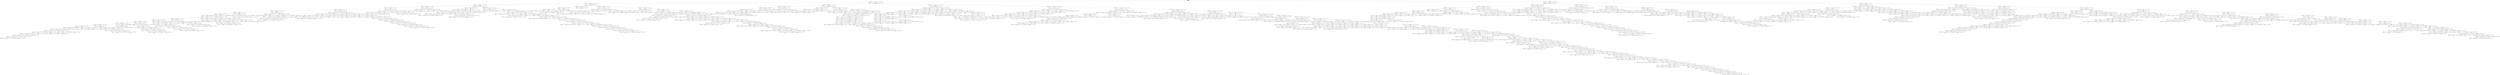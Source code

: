 digraph G{
node [shape=box];
edge [fontname=helvetica];
0 [label=<represent=None<br/>type=None<br/>>];
2 [label=<represent=[551, ['7', '17', '16', '1', '16', '12', '18', '11', '10', '12', '7', '10', '14', '17', '16']]<br/>type=0<br/>>];
4 [label=<represent=[280, ['7', '17', '16', '1', '16', '12', '18', '11', '10', '12', '7', '10', '14', '17', '16']]<br/>type=0<br/>>];
6 [label=<represent=[117, ['7', '17', '16', '1', '16', '12', '18', '11', '10', '12', '7', '10', '14', '17', '16']]<br/>type=0<br/>>];
8 [label=<represent=[82, ['7', '17', '16', '1', '16', '12', '18', '11', '10', '12', '7', '10', '14', '17', '16']]<br/>type=0<br/>>];
10 [label=<represent=[70, ['7', '17', '16', '1', '16', '12', '18', '11', '10', '12', '7', '10', '14', '17', '16']]<br/>type=0<br/>>];
12 [label=<represent=[57, ['7', '17', '16', '1', '16', '12', '18', '11', '10', '12', '7', '10', '14', '17', '16']]<br/>type=0<br/>>];
14 [label=<represent=[54, ['7', '17', '16', '1', '16', '12', '18', '11', '10', '12', '7', '10', '14', '17', '16']]<br/>type=0<br/>>];
16 [label=<represent=[45, ['7', '17', '16', '1', '16', '12', '18', '11', '10', '12', '7', '10', '14', '17', '16']]<br/>type=0<br/>>];
18 [label=<represent=[42, ['7', '17', '16', '1', '16', '12', '18', '11', '10', '12', '7', '10', '14', '17', '16']]<br/>type=0<br/>>];
20 [label=<represent=[41, ['7', '17', '16', '1', '16', '12', '18', '11', '10', '12', '7', '10', '14', '17', '16']]<br/>type=0<br/>>];
22 [label=<represent=[39, ['7', '17', '16', '1', '16', '12', '18', '11', '10', '12', '7', '10', '14', '17', '16']]<br/>type=0<br/>>];
24 [label=<represent=[34, ['7', '17', '16', '1', '16', '12', '18', '11', '10', '12', '7', '10', '14', '17', '16']]<br/>type=0<br/>>];
26 [label=<represent=[30, ['7', '17', '16', '1', '16', '12', '18', '11', '10', '12', '7', '10', '14', '17', '16']]<br/>type=0<br/>>];
28 [label=<represent=[27, ['7', '17', '16', '1', '16', '12', '18', '11', '10', '12', '7', '10', '14', '17', '16']]<br/>type=0<br/>>];
30 [label=<represent=[23, ['7', '17', '16', '1', '16', '12', '18', '11', '10', '12', '7', '10', '14', '17', '16']]<br/>type=0<br/>>];
32 [label=<represent=[20, ['7', '17', '16', '1', '16', '12', '18', '11', '10', '12', '7', '10', '14', '17', '16']]<br/>type=0<br/>>];
34 [label=<represent=[17, ['7', '17', '16', '1', '16', '12', '18', '11', '10', '12', '7', '10', '14', '17', '16']]<br/>type=0<br/>>];
36 [label=<represent=[16, ['7', '17', '16', '1', '16', '12', '18', '11', '10', '12', '7', '10', '14', '17', '16']]<br/>type=0<br/>>];
38 [label=<represent=[16, ['7', '17', '16', '1', '16', '12', '18', '11', '10', '12', '7', '10', '14', '17', '16']]<br/>type=0<br/>>];
40 [label=<represent=[16, ['7', '17', '16', '1', '16', '12', '18', '11', '10', '12', '7', '10', '14', '17', '16']]<br/>type=0<br/>>];
42 [label=<represent=[16, ['7', '17', '16', '1', '16', '12', '18', '11', '10', '12', '7', '10', '14', '17', '16']]<br/>type=0<br/>>];
44 [label=<represent=[15, ['7', '17', '16', '1', '16', '12', '18', '11', '10', '12', '7', '10', '14', '17', '16']]<br/>type=0<br/>>];
46 [label=<represent=[15, ['7', '17', '16', '1', '16', '12', '18', '11', '10', '12', '7', '10', '14', '17', '16']]<br/>type=0<br/>>];
48 [label=<represent=[15, ['7', '17', '16', '1', '16', '12', '18', '11', '10', '12', '7', '10', '14', '17', '16']]<br/>type=0<br/>>];
50 [label=<represent=[15, ['7', '17', '16', '1', '16', '12', '18', '11', '10', '12', '7', '10', '14', '17', '16']]<br/>type=0<br/>>];
49 [label=<represent=[49, ['7', '4', '13', '9', '4', '8', '3', '6', '16', '12', '11', '16', '9', '0', '5']]<br/>type=1<br/>>];
47 [label=<represent=[24, ['16', '8', '0', '1', '16', '18', '19', '7', '4', '8', '15', '17', '8', '7', '8']]<br/>type=1<br/>>];
45 [label=<represent=[22, ['10', '9', '7', '8', '17', '10', '9', '2', '15', '0', '12', '7', '2', '4', '14', '4', '3']]<br/>type=1<br/>>];
43 [label=<represent=[28, ['6', '1', '12', '10', '0', '11', '8', '6', '7', '7', '17', '5', '4', '16', '4']]<br/>type=1<br/>>];
41 [label=<represent=[3, ['0', '7', '5', '3', '0', '7', '16', '12', '5', '5', '11', '4', '12', '2', '2']]<br/>type=1<br/>>];
52 [label=<represent=[1, ['14', '7', '8', '0', '11', '9', '16', '12', '11', '16', '12', '11', '12', '15', '2']]<br/>type=0<br/>>];
51 [label=<represent=[0, ['0', '7', '5', '3', '0', '7', '16', '12', '5', '5', '11', '4', '12', '2', '2']]<br/>type=1<br/>>];
39 [label=<represent=[40, ['12', '5', '0', '5', '17', '8', '3', '6', '1', '12', '10', '7', '14', '8', '6']]<br/>type=1<br/>>];
54 [label=<represent=[0, ['15', '12', '0', '7', '17', '3', '1', '17', '11', '12', '7', '7', '14', '1', '0']]<br/>type=0<br/>>];
53 [label=<represent=[1, ['12', '5', '0', '5', '17', '8', '3', '6', '1', '12', '10', '7', '14', '8', '6']]<br/>type=1<br/>>];
37 [label=<represent=[19, ['0', '2', '16', '16', '18', '16', '8', '8', '16', '14', '3', '5', '5', '16', '9']]<br/>type=1<br/>>];
35 [label=<represent=[32, ['7', '12', '5', '1', '8', '0', '16', '3', '3', '9', '7', '14', '17', '18', '2']]<br/>type=1<br/>>];
56 [label=<represent=[0, ['2', '7', '11', '0', '12', '7', '3', '2', '5', '5', '14', '18', '8', '5']]<br/>type=0<br/>>];
55 [label=<represent=[1, ['7', '12', '5', '1', '8', '0', '16', '3', '3', '9', '7', '14', '17', '18', '2']]<br/>type=1<br/>>];
33 [label=<represent=[29, ['17', '12', '12', '4', '10', '2', '19', '16', '14', '5', '10', '16', '0', '0', '2']]<br/>type=1<br/>>];
58 [label=<represent=[3, ['7', '12', '7', '3', '4', '10', '12', '2', '16', '4', '7', '16', '5', '8', '4']]<br/>type=0<br/>>];
57 [label=<represent=[2, ['17', '12', '12', '4', '10', '2', '19', '16', '14', '5', '10', '16', '0', '0', '2']]<br/>type=1<br/>>];
60 [label=<represent=[0, ['0', '7', '3', '17', '15', '12', '7', '12', '14', '5', '4', '3', '16', '9', '7']]<br/>type=0<br/>>];
59 [label=<represent=[2, ['17', '12', '12', '4', '10', '2', '19', '16', '14', '5', '10', '16', '0', '0', '2']]<br/>type=1<br/>>];
62 [label=<represent=[0, ['12', '0', '17', '2', '16', '11', '5', '10', '7', '2', '0', '7', '19', '16', '14']]<br/>type=0<br/>>];
61 [label=<represent=[1, ['17', '12', '12', '4', '10', '2', '19', '16', '14', '5', '10', '16', '0', '0', '2']]<br/>type=1<br/>>];
64 [label=<represent=[1, ['11', '17', '0', '18', '12', '1', '10', '14', '10', '1', '1', '12', '1', '19', '12']]<br/>type=0<br/>>];
63 [label=<represent=[0, ['17', '12', '12', '4', '10', '2', '19', '16', '14', '5', '10', '16', '0', '0', '2']]<br/>type=1<br/>>];
31 [label=<represent=[11, ['7', '12', '11', '7', '3', '11', '12', '19', '0', '12', '8', '3', '16', '9', '19']]<br/>type=1<br/>>];
66 [label=<represent=[9, ['11', '12', '8', '11', '19', '12', '19', '7', '10', '10', '12', '14', '2', '8', '6']]<br/>type=0<br/>>];
68 [label=<represent=[1, ['11', '12', '8', '11', '19', '12', '19', '7', '10', '10', '12', '14', '2', '8', '6']]<br/>type=0<br/>>];
67 [label=<represent=[0, ['1', '19', '7', '14', '17', '10', '12', '14', '11', '7', '11', '8', '1', '6', '11']]<br/>type=1<br/>>];
65 [label=<represent=[0, ['7', '12', '11', '7', '3', '11', '12', '19', '0', '12', '8', '3', '16', '9', '19']]<br/>type=1<br/>>];
70 [label=<represent=[5, ['11', '4', '10', '7', '12', '7', '0', '3', '0', '7', '3', '7', '16', '4', '2']]<br/>type=0<br/>>];
69 [label=<represent=[0, ['7', '12', '11', '7', '3', '11', '12', '19', '0', '12', '8', '3', '16', '9', '19']]<br/>type=1<br/>>];
72 [label=<represent=[1, ['12', '11', '12', '15', '2', '8', '0', '2', '4', '2', '3', '7', '9', '18', '0']]<br/>type=0<br/>>];
71 [label=<represent=[0, ['7', '12', '11', '7', '3', '11', '12', '19', '0', '12', '8', '3', '16', '9', '19']]<br/>type=1<br/>>];
74 [label=<represent=[1, ['12', '4', '3', '19', '18', '4', '14', '7', '11', '12', '11', '12', '7', '16', '17']]<br/>type=0<br/>>];
73 [label=<represent=[0, ['7', '12', '11', '7', '3', '11', '12', '19', '0', '12', '8', '3', '16', '9', '19']]<br/>type=1<br/>>];
76 [label=<represent=[1, ['0', '7', '3', '17', '15', '12', '7', '12', '14', '5', '4', '3', '16', '9', '7']]<br/>type=0<br/>>];
75 [label=<represent=[0, ['7', '12', '11', '7', '3', '11', '12', '19', '0', '12', '8', '3', '16', '9', '19']]<br/>type=1<br/>>];
29 [label=<represent=[21, ['16', '10', '14', '10', '0', '14', '3', '1', '17', '19', '4', '16', '3', '4', '9']]<br/>type=1<br/>>];
78 [label=<represent=[0, ['8', '4', '7', '6', '5', '0', '10', '2', '10', '14', '14', '7', '17', '3', '17']]<br/>type=0<br/>>];
77 [label=<represent=[2, ['16', '10', '14', '10', '0', '14', '3', '1', '17', '19', '4', '16', '3', '4', '9']]<br/>type=1<br/>>];
27 [label=<represent=[28, ['3', '11', '11', '17', '2', '14', '7', '16', '9', '16', '3', '11', '17', '16', '5']]<br/>type=1<br/>>];
80 [label=<represent=[8, ['11', '17', '8', '13', '7', '14', '0', '1', '2', '11', '7', '17', '16', '0', '0']]<br/>type=0<br/>>];
82 [label=<represent=[6, ['11', '17', '8', '13', '7', '14', '0', '1', '2', '11', '7', '17', '16', '0', '0']]<br/>type=0<br/>>];
81 [label=<represent=[2, ['3', '11', '11', '17', '2', '14', '7', '16', '9', '16', '3', '11', '17', '16', '5']]<br/>type=1<br/>>];
84 [label=<represent=[6, ['11', '10', '10', '14', '13', '17', '0', '15', '14', '7', '11', '9', '16', '13', '17']]<br/>type=0<br/>>];
83 [label=<represent=[1, ['3', '11', '11', '17', '2', '14', '7', '16', '9', '16', '3', '11', '17', '16', '5']]<br/>type=1<br/>>];
86 [label=<represent=[0, ['12', '11', '17', '7', '11', '2', '14', '0', '8', '17', '4', '3', '17', '17', '10']]<br/>type=0<br/>>];
85 [label=<represent=[1, ['3', '11', '11', '17', '2', '14', '7', '16', '9', '16', '3', '11', '17', '16', '5']]<br/>type=1<br/>>];
88 [label=<represent=[1, ['1', '7', '7', '1', '0', '13', '19', '19', '7', '11', '11', '17', '7', '14', '17']]<br/>type=0<br/>>];
87 [label=<represent=[0, ['3', '11', '11', '17', '2', '14', '7', '16', '9', '16', '3', '11', '17', '16', '5']]<br/>type=1<br/>>];
90 [label=<represent=[1, ['6', '17', '11', '9', '18', '11', '17', '7', '7', '14', '7', '17', '11', '9', '7']]<br/>type=0<br/>>];
89 [label=<represent=[0, ['3', '11', '11', '17', '2', '14', '7', '16', '9', '16', '3', '11', '17', '16', '5']]<br/>type=1<br/>>];
79 [label=<represent=[1, ['8', '7', '4', '11', '8', '11', '16', '9', '1', '3', '12', '2', '18', '18', '16']]<br/>type=1<br/>>];
25 [label=<represent=[18, ['10', '5', '16', '4', '1', '7', '12', '10', '10', '9', '17', '10', '9', '16', '16']]<br/>type=1<br/>>];
92 [label=<represent=[5, ['2', '12', '5', '10', '12', '5', '7', '12', '5', '8', '10', '13', '10', '8', '5']]<br/>type=0<br/>>];
91 [label=<represent=[4, ['16', '4', '1', '7', '12', '10', '10', '9', '17', '10', '9', '16', '16', '0', '17']]<br/>type=1<br/>>];
94 [label=<represent=[0, ['7', '16', '12', '10', '7', '18', '9', '14', '9', '7', '16', '16', '8', '14', '9']]<br/>type=0<br/>>];
93 [label=<represent=[4, ['16', '4', '1', '7', '12', '10', '10', '9', '17', '10', '9', '16', '16', '0', '17']]<br/>type=1<br/>>];
96 [label=<represent=[0, ['16', '12', '0', '18', '6', '10', '10', '2', '17', '2', '10', '12', '7', '5']]<br/>type=0<br/>>];
95 [label=<represent=[3, ['16', '4', '1', '7', '12', '10', '10', '9', '17', '10', '9', '16', '16', '0', '17']]<br/>type=1<br/>>];
98 [label=<represent=[1, ['17', '4', '7', '13', '13', '7', '12', '10', '10', '7', '11', '4', '17', '18', '16']]<br/>type=0<br/>>];
97 [label=<represent=[2, ['16', '4', '1', '7', '12', '10', '10', '9', '17', '10', '9', '16', '16', '0', '17']]<br/>type=1<br/>>];
23 [label=<represent=[92, ['14', '16', '11', '13', '15', '14', '1', '18', '11', '6', '10', '12', '11', '10', '5']]<br/>type=1<br/>>];
100 [label=<represent=[6, ['17', '14', '7', '19', '9', '13', '16', '7', '18', '11', '10', '10', '11', '8', '0']]<br/>type=0<br/>>];
102 [label=<represent=[1, ['17', '14', '7', '19', '9', '13', '16', '7', '18', '11', '10', '10', '11', '8', '0']]<br/>type=0<br/>>];
101 [label=<represent=[0, ['18', '11', '6', '12', '8', '19', '3', '9', '1', '13', '7', '18', '15', '1', '10']]<br/>type=1<br/>>];
99 [label=<represent=[9, ['14', '16', '11', '13', '15', '14', '1', '18', '11', '6', '10', '12', '11', '10', '5']]<br/>type=1<br/>>];
104 [label=<represent=[9, ['4', '7', '9', '0', '11', '1', '3', '11', '14', '3', '12', '2', '7', '18', '2']]<br/>type=0<br/>>];
103 [label=<represent=[7, ['14', '16', '11', '13', '15', '14', '1', '18', '11', '6', '10', '12', '11', '10', '5']]<br/>type=1<br/>>];
106 [label=<represent=[3, ['3', '2', '3', '6', '9', '3', '17', '14', '16', '1', '7', '7', '14', '14', '12']]<br/>type=0<br/>>];
105 [label=<represent=[7, ['14', '16', '11', '13', '15', '14', '1', '18', '11', '6', '10', '12', '11', '10', '5']]<br/>type=1<br/>>];
108 [label=<represent=[2, ['7', '4', '18', '14', '13', '3', '7', '12', '11', '10', '2', '2', '14', '19', '5']]<br/>type=0<br/>>];
107 [label=<represent=[5, ['14', '16', '11', '13', '15', '14', '1', '18', '11', '6', '10', '12', '11', '10', '5']]<br/>type=1<br/>>];
21 [label=<represent=[27, ['4', '16', '18', '16', '17', '17', '4', '12', '1', '9', '17', '7', '2', '17', '16']]<br/>type=1<br/>>];
110 [label=<represent=[4, ['16', '11', '19', '1', '16', '12', '17', '16', '17', '16', '14', '17', '16', '3', '9', '17', '16']]<br/>type=0<br/>>];
109 [label=<represent=[3, ['4', '16', '18', '16', '17', '17', '4', '12', '1', '9', '17', '7', '2', '17', '16']]<br/>type=1<br/>>];
112 [label=<represent=[0, ['7', '4', '16', '6', '3', '7', '4', '1', '5', '17', '18', '8', '17', '16', '7']]<br/>type=0<br/>>];
111 [label=<represent=[3, ['4', '16', '18', '16', '17', '17', '4', '12', '1', '9', '17', '7', '2', '17', '16']]<br/>type=1<br/>>];
114 [label=<represent=[3, ['1', '2', '16', '1', '16', '6', '2', '12', '17', '7', '13', '4', '2', '7']]<br/>type=0<br/>>];
113 [label=<represent=[2, ['4', '16', '18', '16', '17', '17', '4', '12', '1', '9', '17', '7', '2', '17', '16']]<br/>type=1<br/>>];
19 [label=<represent=[50, ['0', '3', '16', '4', '16', '17', '19', '18', '3', '10', '12', '4', '1', '5', '4']]<br/>type=1<br/>>];
17 [label=<represent=[50, ['10', '4', '2', '10', '16', '1', '8', '10', '7', '4', '19', '14', '5', '11', '2', '16']]<br/>type=1<br/>>];
116 [label=<represent=[5, ['7', '11', '10', '7', '16', '10', '7', '17', '4', '7', '19', '14', '0', '16', '8']]<br/>type=0<br/>>];
115 [label=<represent=[1, ['10', '4', '2', '10', '16', '1', '8', '10', '7', '4', '19', '14', '5', '11', '2', '16']]<br/>type=1<br/>>];
118 [label=<represent=[0, ['2', '12', '16', '1', '5', '11', '7', '19', '4', '2', '13', '14', '15', '2', '15']]<br/>type=0<br/>>];
117 [label=<represent=[1, ['10', '4', '2', '10', '16', '1', '8', '10', '7', '4', '19', '14', '5', '11', '2', '16']]<br/>type=1<br/>>];
15 [label=<represent=[92, ['8', '0', '4', '16', '16', '11', '14', '17', '16', '0', '16', '1', '4', '7', '11']]<br/>type=1<br/>>];
120 [label=<represent=[2, ['0', '11', '7', '11', '16', '16', '3', '17', '16', '4', '16', '11', '7', '10', '9']]<br/>type=0<br/>>];
122 [label=<represent=[0, ['0', '11', '7', '11', '16', '16', '3', '17', '16', '4', '16', '11', '7', '10', '9']]<br/>type=0<br/>>];
121 [label=<represent=[4, ['14', '19', '7', '16', '7', '7', '3', '17', '0', '3', '16', '4', '9', '4', '9']]<br/>type=1<br/>>];
119 [label=<represent=[6, ['8', '0', '4', '16', '16', '11', '14', '17', '16', '0', '16', '1', '4', '7', '11']]<br/>type=1<br/>>];
124 [label=<represent=[5, ['19', '16', '11', '0', '1', '16', '12', '17', '16', '17', '16', '14', '17', '16', '3', '9', '17', '16']]<br/>type=0<br/>>];
126 [label=<represent=[2, ['19', '16', '11', '0', '1', '16', '12', '17', '16', '17', '16', '14', '17', '16', '3', '9', '17', '16']]<br/>type=0<br/>>];
128 [label=<represent=[1, ['19', '16', '11', '0', '1', '16', '12', '17', '16', '17', '16', '14', '17', '16', '3', '9', '17', '16']]<br/>type=0<br/>>];
130 [label=<represent=[0, ['19', '16', '11', '0', '1', '16', '12', '17', '16', '17', '16', '14', '17', '16', '3', '9', '17', '16']]<br/>type=0<br/>>];
129 [label=<represent=[4, ['11', '2', '16', '1', '3', '11', '19', '3', '13', '3', '14', '4', '16', '17', '0']]<br/>type=1<br/>>];
127 [label=<represent=[0, ['0', '17', '16', '16', '3', '16', '16', '16', '16', '14', '16', '5', '5', '16', '9']]<br/>type=1<br/>>];
125 [label=<represent=[0, ['17', '0', '8', '3', '0', '1', '16', '16', '0', '14', '17', '16', '10', '17', '1']]<br/>type=1<br/>>];
123 [label=<represent=[4, ['8', '0', '4', '16', '16', '11', '14', '17', '16', '0', '16', '1', '4', '7', '11']]<br/>type=1<br/>>];
132 [label=<represent=[0, ['5', '4', '16', '2', '14', '16', '2', '7', '18', '2', '16', '7', '17', '14', '12']]<br/>type=0<br/>>];
131 [label=<represent=[1, ['16', '16', '0', '14', '14', '16', '10', '17', '16', '4', '8', '4', '4', '16', '19']]<br/>type=1<br/>>];
134 [label=<represent=[2, ['5', '11', '16', '1', '0', '2', '2', '8', '16', '5', '5', '11', '7', '19', '4']]<br/>type=0<br/>>];
133 [label=<represent=[0, ['16', '16', '0', '14', '14', '16', '10', '17', '16', '4', '8', '4', '4', '16', '19']]<br/>type=1<br/>>];
13 [label=<represent=[178, ['7', '14', '10', '17', '7', '14', '18', '5', '7', '19', '10', '16', '4', '14', '17']]<br/>type=1<br/>>];
136 [label=<represent=[13, ['3', '1', '17', '11', '12', '7', '7', '14', '1', '0', '14', '14', '7', '19', '16']]<br/>type=0<br/>>];
138 [label=<represent=[0, ['3', '1', '17', '11', '12', '7', '7', '14', '1', '0', '14', '14', '7', '19', '16']]<br/>type=0<br/>>];
140 [label=<represent=[0, ['3', '1', '17', '11', '12', '7', '7', '14', '1', '0', '14', '14', '7', '19', '16']]<br/>type=0<br/>>];
139 [label=<represent=[8, ['11', '12', '9', '7', '1', '7', '11', '6', '14', '7', '14', '4', '7', '12', '16', '19']]<br/>type=1<br/>>];
142 [label=<represent=[0, ['11', '7', '7', '14', '14', '12', '0', '4', '8', '18', '5', '11', '7', '8', '18']]<br/>type=0<br/>>];
141 [label=<represent=[1, ['11', '12', '9', '7', '1', '7', '11', '6', '14', '7', '14', '4', '7', '12', '16', '19']]<br/>type=1<br/>>];
137 [label=<represent=[8, ['1', '9', '9', '7', '7', '14', '2', '14', '14', '8', '0', '17', '5', '0', '16']]<br/>type=1<br/>>];
135 [label=<represent=[43, ['7', '14', '10', '17', '7', '14', '18', '5', '7', '19', '10', '16', '4', '14', '17']]<br/>type=1<br/>>];
144 [label=<represent=[16, ['2', '7', '8', '12', '11', '13', '5', '10', '7', '14', '18', '10', '9', '8', '17']]<br/>type=0<br/>>];
146 [label=<represent=[0, ['2', '7', '8', '12', '11', '13', '5', '10', '7', '14', '18', '10', '9', '8', '17']]<br/>type=0<br/>>];
145 [label=<represent=[1, ['11', '15', '6', '2', '4', '9', '11', '14', '6', '16', '12', '14', '2', '18', '17']]<br/>type=1<br/>>];
143 [label=<represent=[30, ['7', '14', '10', '17', '7', '14', '18', '5', '7', '19', '10', '16', '4', '14', '17']]<br/>type=1<br/>>];
148 [label=<represent=[5, ['7', '2', '7', '0', '9', '19', '14', '17', '14', '16', '10', '17', '8', '7', '14']]<br/>type=0<br/>>];
150 [label=<represent=[1, ['7', '2', '7', '0', '9', '19', '14', '17', '14', '16', '10', '17', '8', '7', '14']]<br/>type=0<br/>>];
149 [label=<represent=[2, ['5', '10', '10', '10', '9', '12', '17', '19', '15', '5', '14', '17', '10', '15', '8']]<br/>type=1<br/>>];
147 [label=<represent=[27, ['7', '14', '10', '17', '7', '14', '18', '5', '7', '19', '10', '16', '4', '14', '17']]<br/>type=1<br/>>];
152 [label=<represent=[9, ['17', '7', '14', '14', '12', '0', '4', '11', '18', '5', '16', '7', '8', '10', '16']]<br/>type=0<br/>>];
151 [label=<represent=[22, ['7', '14', '10', '17', '7', '14', '18', '5', '7', '19', '10', '16', '4', '14', '17']]<br/>type=1<br/>>];
154 [label=<represent=[1, ['3', '11', '7', '10', '16', '10', '10', '17', '4', '10', '3', '14', '7', '19', '17']]<br/>type=0<br/>>];
153 [label=<represent=[19, ['7', '14', '10', '17', '7', '14', '18', '5', '7', '19', '10', '16', '4', '14', '17']]<br/>type=1<br/>>];
156 [label=<represent=[8, ['17', '11', '3', '5', '7', '1', '18', '7', '7', '10', '14', '7', '8', '8', '10']]<br/>type=0<br/>>];
155 [label=<represent=[17, ['7', '14', '10', '17', '7', '14', '18', '5', '7', '19', '10', '16', '4', '14', '17']]<br/>type=1<br/>>];
158 [label=<represent=[1, ['11', '5', '10', '7', '2', '0', '7', '19', '16', '14', '3', '4', '1', '1', '16']]<br/>type=0<br/>>];
157 [label=<represent=[13, ['7', '14', '10', '17', '7', '14', '18', '5', '7', '19', '10', '16', '4', '14', '17']]<br/>type=1<br/>>];
160 [label=<represent=[14, ['14', '17', '3', '17', '11', '7', '2', '10', '7', '14', '8', '2', '2', '17', '7']]<br/>type=0<br/>>];
159 [label=<represent=[11, ['7', '14', '10', '17', '7', '14', '18', '5', '7', '19', '10', '16', '4', '14', '17']]<br/>type=1<br/>>];
162 [label=<represent=[14, ['2', '14', '1', '6', '10', '7', '1', '11', '9', '13', '7', '10', '16', '1', '18']]<br/>type=0<br/>>];
161 [label=<represent=[11, ['7', '14', '10', '17', '7', '14', '18', '5', '7', '19', '10', '16', '4', '14', '17']]<br/>type=1<br/>>];
164 [label=<represent=[2, ['0', '18', '5', '1', '6', '16', '14', '0', '17', '0', '2', '9', '7', '7', '0']]<br/>type=0<br/>>];
163 [label=<represent=[10, ['7', '14', '10', '17', '7', '14', '18', '5', '7', '19', '10', '16', '4', '14', '17']]<br/>type=1<br/>>];
166 [label=<represent=[2, ['7', '9', '9', '11', '14', '17', '2', '17', '3', '7', '16', '10', '9', '0', '4']]<br/>type=0<br/>>];
165 [label=<represent=[9, ['7', '14', '10', '17', '7', '14', '18', '5', '7', '19', '10', '16', '4', '14', '17']]<br/>type=1<br/>>];
11 [label=<represent=[100, ['16', '8', '8', '1', '1', '12', '17', '7', '10', '1', '9', '3', '14', '16', '11']]<br/>type=1<br/>>];
168 [label=<represent=[3, ['4', '16', '12', '11', '17', '11', '11', '7', '7', '13', '16', '10', '14', '13', '5']]<br/>type=0<br/>>];
170 [label=<represent=[2, ['4', '16', '12', '11', '17', '11', '11', '7', '7', '13', '16', '10', '14', '13', '5']]<br/>type=0<br/>>];
172 [label=<represent=[2, ['4', '16', '12', '11', '17', '11', '11', '7', '7', '13', '16', '10', '14', '13', '5']]<br/>type=0<br/>>];
171 [label=<represent=[0, ['16', '5', '5', '5', '12', '7', '5', '2', '5', '5', '16', '8', '5', '5', '5']]<br/>type=1<br/>>];
169 [label=<represent=[3, ['18', '4', '1', '16', '3', '12', '14', '8', '3', '1', '9', '7', '17', '7', '14']]<br/>type=1<br/>>];
167 [label=<represent=[5, ['16', '8', '8', '1', '1', '12', '17', '7', '10', '1', '9', '3', '14', '16', '11']]<br/>type=1<br/>>];
174 [label=<represent=[0, ['7', '12', '4', '7', '2', '19', '0', '10', '18', '16', '19', '3', '14', '12', '16']]<br/>type=0<br/>>];
173 [label=<represent=[2, ['16', '8', '8', '1', '1', '12', '17', '7', '10', '1', '9', '3', '14', '16', '11']]<br/>type=1<br/>>];
176 [label=<represent=[6, ['12', '3', '14', '8', '11', '17', '8', '4', '10', '14', '1', '14', '19', '16', '17']]<br/>type=0<br/>>];
175 [label=<represent=[1, ['16', '8', '8', '1', '1', '12', '17', '7', '10', '1', '9', '3', '14', '16', '11']]<br/>type=1<br/>>];
9 [label=<represent=[40, ['17', '10', '5', '17', '17', '16', '11', '1', '4', '16', '3', '9', '10', '10', '14']]<br/>type=1<br/>>];
178 [label=<represent=[29, ['17', '4', '17', '11', '16', '6', '19', '3', '9', '8', '1', '10', '10', '14', '1']]<br/>type=0<br/>>];
180 [label=<represent=[4, ['17', '4', '17', '11', '16', '6', '19', '3', '9', '8', '1', '10', '10', '14', '1']]<br/>type=0<br/>>];
179 [label=<represent=[2, ['17', '0', '3', '9', '11', '8', '3', '3', '16', '11', '3', '8', '10', '10', '9']]<br/>type=1<br/>>];
177 [label=<represent=[10, ['17', '10', '5', '17', '17', '16', '11', '1', '4', '16', '3', '9', '10', '10', '14']]<br/>type=1<br/>>];
182 [label=<represent=[16, ['14', '9', '11', '17', '7', '7', '17', '18', '3', '8', '11', '3', '10', '17', '14']]<br/>type=0<br/>>];
181 [label=<represent=[7, ['17', '10', '5', '17', '17', '16', '11', '1', '4', '16', '3', '9', '10', '10', '14']]<br/>type=1<br/>>];
184 [label=<represent=[16, ['3', '11', '7', '10', '16', '3', '10', '17', '4', '10', '10', '14', '7', '19', '17']]<br/>type=0<br/>>];
186 [label=<represent=[3, ['3', '11', '7', '10', '16', '3', '10', '17', '4', '10', '10', '14', '7', '19', '17']]<br/>type=0<br/>>];
188 [label=<represent=[1, ['3', '11', '7', '10', '16', '3', '10', '17', '4', '10', '10', '14', '7', '19', '17']]<br/>type=0<br/>>];
187 [label=<represent=[0, ['2', '17', '4', '3', '7', '0', '14', '10', '12', '19', '3', '14', '19', '6', '0']]<br/>type=1<br/>>];
185 [label=<represent=[0, ['9', '10', '10', '1', '4', '5', '3', '17', '14', '3', '16', '3', '5', '7', '19']]<br/>type=1<br/>>];
183 [label=<represent=[6, ['17', '10', '5', '17', '17', '16', '11', '1', '4', '16', '3', '9', '10', '10', '14']]<br/>type=1<br/>>];
190 [label=<represent=[0, ['13', '17', '1', '8', '10', '7', '7', '17', '7', '11', '8', '3', '7', '9', '8']]<br/>type=0<br/>>];
189 [label=<represent=[5, ['17', '10', '5', '17', '17', '16', '11', '1', '4', '16', '3', '9', '10', '10', '14']]<br/>type=1<br/>>];
192 [label=<represent=[12, ['0', '10', '2', '10', '14', '14', '7', '17', '3', '17', '18', '16', '12', '1', '9']]<br/>type=0<br/>>];
194 [label=<represent=[1, ['0', '10', '2', '10', '14', '14', '7', '17', '3', '17', '18', '16', '12', '1', '9']]<br/>type=0<br/>>];
193 [label=<represent=[0, ['10', '14', '17', '6', '12', '3', '3', '16', '5', '12', '7', '5', '16', '9', '7']]<br/>type=1<br/>>];
191 [label=<represent=[4, ['17', '10', '5', '17', '17', '16', '11', '1', '4', '16', '3', '9', '10', '10', '14']]<br/>type=1<br/>>];
7 [label=<represent=[235, ['8', '1', '9', '12', '16', '18', '1', '9', '10', '17', '12', '18', '1', '16', '1', '11', '10', '11']]<br/>type=1<br/>>];
196 [label=<represent=[59, ['1', '1', '3', '18', '14', '10', '3', '7', '10', '16', '7', '11', '10', '7', '16']]<br/>type=0<br/>>];
198 [label=<represent=[1, ['1', '1', '3', '18', '14', '10', '3', '7', '10', '16', '7', '11', '10', '7', '16']]<br/>type=0<br/>>];
197 [label=<represent=[4, ['12', '17', '2', '4', '10', '3', '17', '1', '14', '10', '10', '9', '7', '8', '17', '10']]<br/>type=1<br/>>];
200 [label=<represent=[0, ['3', '4', '12', '18', '7', '18', '7', '3', '14', '9', '2', '7', '7', '9', '10']]<br/>type=0<br/>>];
199 [label=<represent=[2, ['12', '17', '2', '4', '10', '3', '17', '1', '14', '10', '10', '9', '7', '8', '17', '10']]<br/>type=1<br/>>];
202 [label=<represent=[0, ['2', '14', '8', '7', '7', '0', '7', '9', '7', '10', '10', '7', '14', '0', '3']]<br/>type=0<br/>>];
201 [label=<represent=[1, ['12', '17', '2', '4', '10', '3', '17', '1', '14', '10', '10', '9', '7', '8', '17', '10']]<br/>type=1<br/>>];
195 [label=<represent=[48, ['8', '1', '9', '12', '16', '18', '1', '9', '10', '17', '12', '18', '1', '16', '1', '11', '10', '11']]<br/>type=1<br/>>];
204 [label=<represent=[52, ['11', '11', '18', '13', '7', '10', '3', '12', '14', '16', '19', '17', '12', '18', '10']]<br/>type=0<br/>>];
206 [label=<represent=[6, ['11', '11', '18', '13', '7', '10', '3', '12', '14', '16', '19', '17', '12', '18', '10']]<br/>type=0<br/>>];
205 [label=<represent=[0, ['5', '5', '7', '19', '16', '8', '4', '2', '7', '11', '12', '16', '12', '7', '18']]<br/>type=1<br/>>];
203 [label=<represent=[43, ['8', '1', '9', '12', '16', '18', '1', '9', '10', '17', '12', '18', '1', '16', '1', '11', '10', '11']]<br/>type=1<br/>>];
208 [label=<represent=[40, ['1', '7', '12', '13', '10', '10', '7', '14', '16', '11', '19', '10', '8', '5', '19']]<br/>type=0<br/>>];
207 [label=<represent=[38, ['8', '1', '9', '12', '16', '18', '1', '9', '10', '17', '12', '18', '1', '16', '1', '11', '10', '11']]<br/>type=1<br/>>];
210 [label=<represent=[4, ['1', '7', '4', '1', '6', '3', '0', '11', '16', '10', '17', '11', '5', '12', '16']]<br/>type=0<br/>>];
212 [label=<represent=[1, ['1', '7', '4', '1', '6', '3', '0', '11', '16', '10', '17', '11', '5', '12', '16']]<br/>type=0<br/>>];
211 [label=<represent=[0, ['1', '0', '10', '5', '18', '17', '11', '11', '6', '4', '16', '10', '6', '2', '10']]<br/>type=1<br/>>];
209 [label=<represent=[37, ['8', '1', '9', '12', '16', '18', '1', '9', '10', '17', '12', '18', '1', '16', '1', '11', '10', '11']]<br/>type=1<br/>>];
214 [label=<represent=[9, ['17', '11', '16', '0', '12', '11', '11', '3', '16', '11', '4', '0', '10', '4', '0']]<br/>type=0<br/>>];
216 [label=<represent=[1, ['17', '11', '16', '0', '12', '11', '11', '3', '16', '11', '4', '0', '10', '4', '0']]<br/>type=0<br/>>];
218 [label=<represent=[0, ['17', '11', '16', '0', '12', '11', '11', '3', '16', '11', '4', '0', '10', '4', '0']]<br/>type=0<br/>>];
217 [label=<represent=[2, ['17', '4', '9', '1', '12', '17', '7', '2', '11', '16', '4', '1', '3', '1', '10']]<br/>type=1<br/>>];
215 [label=<represent=[0, ['17', '0', '8', '12', '0', '16', '4', '17', '9', '7', '1', '11', '10', '17', '4']]<br/>type=1<br/>>];
213 [label=<represent=[31, ['8', '1', '9', '12', '16', '18', '1', '9', '10', '17', '12', '18', '1', '16', '1', '11', '10', '11']]<br/>type=1<br/>>];
220 [label=<represent=[20, ['4', '11', '2', '4', '19', '2', '7', '12', '2', '17', '10', '1', '16', '10', '0']]<br/>type=0<br/>>];
219 [label=<represent=[28, ['8', '1', '9', '12', '16', '18', '1', '9', '10', '17', '12', '18', '1', '16', '1', '11', '10', '11']]<br/>type=1<br/>>];
222 [label=<represent=[34, ['7', '18', '8', '11', '5', '17', '6', '3', '12', '18', '15', '11', '2', '8', '7']]<br/>type=0<br/>>];
224 [label=<represent=[2, ['7', '18', '8', '11', '5', '17', '6', '3', '12', '18', '15', '11', '2', '8', '7']]<br/>type=0<br/>>];
223 [label=<represent=[0, ['1', '5', '0', '5', '17', '2', '3', '6', '1', '12', '10', '0', '11', '8', '6']]<br/>type=1<br/>>];
221 [label=<represent=[26, ['8', '1', '9', '12', '16', '18', '1', '9', '10', '17', '12', '18', '1', '16', '1', '11', '10', '11']]<br/>type=1<br/>>];
226 [label=<represent=[15, ['15', '8', '4', '18', '7', '17', '2', '2', '7', '4', '7', '18', '11', '7', '11']]<br/>type=0<br/>>];
225 [label=<represent=[24, ['8', '1', '9', '12', '16', '18', '1', '9', '10', '17', '12', '18', '1', '16', '1', '11', '10', '11']]<br/>type=1<br/>>];
228 [label=<represent=[21, ['3', '16', '3', '11', '10', '17', '18', '17', '7', '3', '11', '10', '11', '14', '0']]<br/>type=0<br/>>];
227 [label=<represent=[23, ['8', '1', '9', '12', '16', '18', '1', '9', '10', '17', '12', '18', '1', '16', '1', '11', '10', '11']]<br/>type=1<br/>>];
230 [label=<represent=[4, ['7', '12', '18', '3', '4', '18', '2', '2', '5', '12', '12', '4', '16', '11', '4']]<br/>type=0<br/>>];
229 [label=<represent=[19, ['8', '1', '9', '12', '16', '18', '1', '9', '10', '17', '12', '18', '1', '16', '1', '11', '10', '11']]<br/>type=1<br/>>];
232 [label=<represent=[6, ['8', '17', '17', '11', '10', '17', '1', '10', '16', '11', '11', '10', '11', '2', '7']]<br/>type=0<br/>>];
234 [label=<represent=[0, ['8', '17', '17', '11', '10', '17', '1', '10', '16', '11', '11', '10', '11', '2', '7']]<br/>type=0<br/>>];
233 [label=<represent=[1, ['4', '7', '11', '4', '1', '5', '17', '4', '4', '16', '1', '11', '11', '11', '17']]<br/>type=1<br/>>];
231 [label=<represent=[17, ['8', '1', '9', '12', '16', '18', '1', '9', '10', '17', '12', '18', '1', '16', '1', '11', '10', '11']]<br/>type=1<br/>>];
236 [label=<represent=[19, ['4', '3', '7', '12', '8', '0', '18', '2', '18', '16', '6', '4', '4', '11', '19']]<br/>type=0<br/>>];
235 [label=<represent=[15, ['8', '1', '9', '12', '16', '18', '1', '9', '10', '17', '12', '18', '1', '16', '1', '11', '10', '11']]<br/>type=1<br/>>];
238 [label=<represent=[9, ['11', '9', '9', '12', '10', '11', '10', '18', '17', '7', '5', '7', '11', '8', '17']]<br/>type=0<br/>>];
237 [label=<represent=[14, ['8', '1', '9', '12', '16', '18', '1', '9', '10', '17', '12', '18', '1', '16', '1', '11', '10', '11']]<br/>type=1<br/>>];
240 [label=<represent=[8, ['10', '11', '17', '19', '16', '4', '10', '14', '10', '7', '14', '3', '19', '11', '5']]<br/>type=0<br/>>];
239 [label=<represent=[12, ['8', '1', '9', '12', '16', '18', '1', '9', '10', '17', '12', '18', '1', '16', '1', '11', '10', '11']]<br/>type=1<br/>>];
242 [label=<represent=[12, ['2', '2', '2', '3', '18', '10', '12', '11', '11', '4', '4', '17', '7', '2', '7']]<br/>type=0<br/>>];
241 [label=<represent=[10, ['8', '1', '9', '12', '16', '18', '1', '9', '10', '17', '12', '18', '1', '16', '1', '11', '10', '11']]<br/>type=1<br/>>];
244 [label=<represent=[8, ['9', '4', '9', '7', '17', '2', '7', '2', '9', '7', '14', '12', '16', '3', '14']]<br/>type=0<br/>>];
243 [label=<represent=[10, ['8', '1', '9', '12', '16', '18', '1', '9', '10', '17', '12', '18', '1', '16', '1', '11', '10', '11']]<br/>type=1<br/>>];
246 [label=<represent=[14, ['15', '18', '8', '3', '12', '4', '4', '1', '8', '18', '14', '11', '3', '10', '12']]<br/>type=0<br/>>];
245 [label=<represent=[9, ['8', '1', '9', '12', '16', '18', '1', '9', '10', '17', '12', '18', '1', '16', '1', '11', '10', '11']]<br/>type=1<br/>>];
5 [label=<represent=[112, ['16', '7', '8', '17', '16', '10', '8', '16', '18', '11', '1', '3', '12', '17', '3']]<br/>type=1<br/>>];
248 [label=<represent=[90, ['8', '17', '10', '18', '11', '11', '17', '2', '10', '7', '1', '2', '1', '11', '3']]<br/>type=0<br/>>];
250 [label=<represent=[16, ['8', '17', '10', '18', '11', '11', '17', '2', '10', '7', '1', '2', '1', '11', '3']]<br/>type=0<br/>>];
252 [label=<represent=[15, ['8', '17', '10', '18', '11', '11', '17', '2', '10', '7', '1', '2', '1', '11', '3']]<br/>type=0<br/>>];
254 [label=<represent=[12, ['8', '17', '10', '18', '11', '11', '17', '2', '10', '7', '1', '2', '1', '11', '3']]<br/>type=0<br/>>];
253 [label=<represent=[4, ['11', '2', '6', '11', '11', '5', '9', '14', '3', '17', '5', '10', '19', '10', '3']]<br/>type=1<br/>>];
256 [label=<represent=[1, ['6', '3', '0', '11', '11', '3', '12', '5', '5', '17', '3', '5', '10', '7', '7']]<br/>type=0<br/>>];
255 [label=<represent=[0, ['11', '2', '6', '11', '11', '5', '9', '14', '3', '17', '5', '10', '19', '10', '3']]<br/>type=1<br/>>];
251 [label=<represent=[0, ['12', '10', '2', '18', '16', '17', '7', '7', '4', '2', '9', '5', '1', '12', '11']]<br/>type=1<br/>>];
258 [label=<represent=[1, ['12', '2', '10', '7', '2', '17', '11', '17', '2', '14', '9', '4', '9', '7', '9']]<br/>type=0<br/>>];
257 [label=<represent=[0, ['12', '10', '2', '18', '16', '17', '7', '7', '4', '2', '9', '5', '1', '12', '11']]<br/>type=1<br/>>];
249 [label=<represent=[1, ['17', '9', '10', '7', '1', '9', '1', '2', '16', '16', '3', '9', '8', '19', '15']]<br/>type=1<br/>>];
247 [label=<represent=[33, ['16', '7', '8', '17', '16', '10', '8', '16', '18', '11', '1', '3', '12', '17', '3']]<br/>type=1<br/>>];
260 [label=<represent=[57, ['7', '18', '10', '18', '17', '11', '14', '12', '17', '14', '18', '0', '7', '17', '3']]<br/>type=0<br/>>];
262 [label=<represent=[2, ['7', '18', '10', '18', '17', '11', '14', '12', '17', '14', '18', '0', '7', '17', '3']]<br/>type=0<br/>>];
264 [label=<represent=[2, ['7', '18', '10', '18', '17', '11', '14', '12', '17', '14', '18', '0', '7', '17', '3']]<br/>type=0<br/>>];
266 [label=<represent=[1, ['7', '18', '10', '18', '17', '11', '14', '12', '17', '14', '18', '0', '7', '17', '3']]<br/>type=0<br/>>];
268 [label=<represent=[0, ['7', '18', '10', '18', '17', '11', '14', '12', '17', '14', '18', '0', '7', '17', '3']]<br/>type=0<br/>>];
267 [label=<represent=[3, ['16', '17', '14', '18', '17', '14', '7', '3', '6', '14', '9', '1', '7', '16', '19']]<br/>type=1<br/>>];
265 [label=<represent=[0, ['7', '4', '8', '15', '12', '8', '7', '8', '5', '18', '18', '11', '11', '17', '0']]<br/>type=1<br/>>];
270 [label=<represent=[1, ['8', '11', '11', '11', '12', '11', '7', '10', '11', '11', '5', '18', '11', '17', '17']]<br/>type=0<br/>>];
269 [label=<represent=[0, ['7', '4', '8', '15', '12', '8', '7', '8', '5', '18', '18', '11', '11', '17', '0']]<br/>type=1<br/>>];
263 [label=<represent=[0, ['10', '8', '18', '7', '8', '14', '4', '12', '15', '12', '14', '10', '8', '3', '3']]<br/>type=1<br/>>];
261 [label=<represent=[4, ['9', '11', '3', '8', '5', '18', '10', '7', '17', '16', '12', '17', '4', '4', '14', '7']]<br/>type=1<br/>>];
272 [label=<represent=[1, ['3', '14', '8', '7', '2', '0', '7', '3', '17', '14', '16', '4', '19', '7', '3']]<br/>type=0<br/>>];
271 [label=<represent=[0, ['9', '11', '3', '8', '5', '18', '10', '7', '17', '16', '12', '17', '4', '4', '14', '7']]<br/>type=1<br/>>];
259 [label=<represent=[30, ['16', '7', '8', '17', '16', '10', '8', '16', '18', '11', '1', '3', '12', '17', '3']]<br/>type=1<br/>>];
274 [label=<represent=[25, ['3', '2', '17', '8', '10', '5', '9', '3', '10', '1', '7', '16', '19', '12', '17']]<br/>type=0<br/>>];
276 [label=<represent=[0, ['4', '7', '17', '4', '5', '9', '10', '19', '17', '4', '3', '19', '12', '0', '17']]<br/>type=0<br/>>];
278 [label=<represent=[0, ['4', '7', '17', '4', '5', '9', '10', '19', '17', '4', '3', '19', '12', '0', '17']]<br/>type=0<br/>>];
277 [label=<represent=[1, ['9', '3', '17', '0', '5', '4', '4', '4', '12', '10', '3', '4', '4', '3', '19']]<br/>type=1<br/>>];
275 [label=<represent=[7, ['3', '17', '4', '9', '5', '3', '4', '10', '7', '19', '16', '3', '0', '17', '16']]<br/>type=1<br/>>];
280 [label=<represent=[0, ['3', '2', '17', '8', '10', '5', '9', '3', '10', '1', '7', '16', '19', '12', '17']]<br/>type=0<br/>>];
279 [label=<represent=[3, ['2', '15', '7', '3', '17', '1', '10', '5', '5', '2', '7', '7', '19', '16', '17']]<br/>type=1<br/>>];
273 [label=<represent=[29, ['16', '7', '8', '17', '16', '10', '8', '16', '18', '11', '1', '3', '12', '17', '3']]<br/>type=1<br/>>];
282 [label=<represent=[33, ['10', '1', '9', '16', '17', '2', '18', '10', '16', '10', '11', '16', '17', '3', '16']]<br/>type=0<br/>>];
284 [label=<represent=[1, ['3', '4', '7', '3', '3', '12', '10', '9', '13', '3', '2', '18', '11', '8', '17']]<br/>type=0<br/>>];
283 [label=<represent=[6, ['8', '3', '16', '16', '16', '5', '12', '3', '17', '19', '16', '3', '0', '1', '16']]<br/>type=1<br/>>];
286 [label=<represent=[4, ['10', '1', '9', '16', '17', '2', '18', '10', '16', '10', '11', '16', '17', '3', '16']]<br/>type=0<br/>>];
288 [label=<represent=[2, ['10', '1', '9', '16', '17', '2', '18', '10', '16', '10', '11', '16', '17', '3', '16']]<br/>type=0<br/>>];
290 [label=<represent=[1, ['10', '1', '9', '16', '17', '2', '18', '10', '16', '10', '11', '16', '17', '3', '16']]<br/>type=0<br/>>];
292 [label=<represent=[1, ['10', '1', '9', '16', '17', '2', '18', '10', '16', '10', '11', '16', '17', '3', '16']]<br/>type=0<br/>>];
294 [label=<represent=[0, ['10', '1', '9', '16', '17', '2', '18', '10', '16', '10', '11', '16', '17', '3', '16']]<br/>type=0<br/>>];
293 [label=<represent=[1, ['1', '6', '3', '16', '18', '8', '17', '4', '1', '4', '4', '3', '6', '8', '0']]<br/>type=1<br/>>];
291 [label=<represent=[0, ['16', '7', '0', '17', '16', '10', '1', '16', '19', '7', '7', '16', '13', '5', '9']]<br/>type=1<br/>>];
289 [label=<represent=[3, ['7', '9', '16', '16', '19', '11', '3', '16', '19', '17', '16', '16', '3', '4', '16']]<br/>type=1<br/>>];
287 [label=<represent=[1, ['17', '8', '18', '16', '3', '15', '8', '14', '16', '17', '3', '8', '16', '17', '4']]<br/>type=1<br/>>];
285 [label=<represent=[5, ['8', '3', '16', '16', '16', '5', '12', '3', '17', '19', '16', '3', '0', '1', '16']]<br/>type=1<br/>>];
281 [label=<represent=[26, ['16', '7', '8', '17', '16', '10', '8', '16', '18', '11', '1', '3', '12', '17', '3']]<br/>type=1<br/>>];
296 [label=<represent=[33, ['19', '1', '19', '17', '3', '12', '12', '16', '18', '11', '14', '7', '3', '7', '4']]<br/>type=0<br/>>];
295 [label=<represent=[21, ['16', '7', '8', '17', '16', '10', '8', '16', '18', '11', '1', '3', '12', '17', '3']]<br/>type=1<br/>>];
298 [label=<represent=[11, ['17', '11', '16', '0', '12', '11', '11', '10', '16', '11', '4', '0', '3', '4', '7']]<br/>type=0<br/>>];
297 [label=<represent=[21, ['16', '7', '8', '17', '16', '10', '8', '16', '18', '11', '1', '3', '12', '17', '3']]<br/>type=1<br/>>];
300 [label=<represent=[44, ['0', '12', '17', '8', '10', '7', '17', '16', '8', '8', '16', '7', '17', '9', '3']]<br/>type=0<br/>>];
302 [label=<represent=[0, ['8', '10', '10', '17', '16', '7', '4', '16', '7', '9', '11', '5', '2', '1', '10']]<br/>type=0<br/>>];
301 [label=<represent=[2, ['11', '8', '6', '19', '4', '17', '5', '8', '16', '16', '4', '5', '17', '9', '14']]<br/>type=1<br/>>];
299 [label=<represent=[20, ['16', '7', '8', '17', '16', '10', '8', '16', '18', '11', '1', '3', '12', '17', '3']]<br/>type=1<br/>>];
304 [label=<represent=[46, ['8', '19', '11', '12', '7', '18', '8', '7', '17', '9', '16', '17', '18', '7', '12']]<br/>type=0<br/>>];
306 [label=<represent=[1, ['11', '6', '7', '14', '7', '16', '16', '13', '13', '5', '7', '2', '18', '3', '7']]<br/>type=0<br/>>];
308 [label=<represent=[1, ['11', '6', '7', '14', '7', '16', '16', '13', '13', '5', '7', '2', '18', '3', '7']]<br/>type=0<br/>>];
307 [label=<represent=[0, ['14', '4', '14', '16', '8', '5', '12', '7', '8', '17', '14', '16', '4', '3', '7']]<br/>type=1<br/>>];
305 [label=<represent=[2, ['11', '8', '6', '7', '7', '17', '5', '4', '16', '4', '10', '18', '10', '0', '9']]<br/>type=1<br/>>];
310 [label=<represent=[2, ['8', '19', '11', '12', '7', '18', '8', '7', '17', '9', '16', '17', '18', '7', '12']]<br/>type=0<br/>>];
309 [label=<represent=[0, ['11', '8', '6', '7', '7', '17', '5', '4', '16', '4', '10', '18', '10', '0', '9']]<br/>type=1<br/>>];
303 [label=<represent=[20, ['16', '7', '8', '17', '16', '10', '8', '16', '18', '11', '1', '3', '12', '17', '3']]<br/>type=1<br/>>];
312 [label=<represent=[1, ['9', '3', '1', '18', '8', '17', '1', '16', '11', '2', '1', '19', '1', '9', '17']]<br/>type=0<br/>>];
311 [label=<represent=[19, ['16', '7', '8', '17', '16', '10', '8', '16', '18', '11', '1', '3', '12', '17', '3']]<br/>type=1<br/>>];
314 [label=<represent=[5, ['1', '8', '3', '1', '17', '10', '3', '9', '12', '19', '2', '1', '5', '3', '17']]<br/>type=0<br/>>];
316 [label=<represent=[0, ['1', '8', '3', '1', '17', '10', '3', '9', '12', '19', '2', '1', '5', '3', '17']]<br/>type=0<br/>>];
318 [label=<represent=[0, ['1', '8', '3', '1', '17', '10', '3', '9', '12', '19', '2', '1', '5', '3', '17']]<br/>type=0<br/>>];
320 [label=<represent=[0, ['1', '8', '3', '1', '17', '10', '3', '9', '12', '19', '2', '1', '5', '3', '17']]<br/>type=0<br/>>];
319 [label=<represent=[2, ['5', '1', '8', '1', '17', '16', '1', '1', '3', '1', '17', '10', '1', '17', '8']]<br/>type=1<br/>>];
317 [label=<represent=[1, ['17', '1', '10', '19', '14', '19', '18', '1', '5', '19', '3', '11', '17', '14', '5']]<br/>type=1<br/>>];
315 [label=<represent=[3, ['1', '0', '3', '17', '10', '3', '12', '17', '2', '4', '10', '3', '17', '1', '14', '10']]<br/>type=1<br/>>];
313 [label=<represent=[18, ['16', '7', '8', '17', '16', '10', '8', '16', '18', '11', '1', '3', '12', '17', '3']]<br/>type=1<br/>>];
322 [label=<represent=[11, ['11', '17', '18', '11', '3', '3', '18', '2', '14', '8', '8', '6', '1', '4', '12']]<br/>type=0<br/>>];
321 [label=<represent=[16, ['16', '7', '8', '17', '16', '10', '8', '16', '18', '11', '1', '3', '12', '17', '3']]<br/>type=1<br/>>];
324 [label=<represent=[17, ['7', '2', '8', '17', '7', '18', '8', '11', '2', '2', '3', '7', '1', '17', '1']]<br/>type=0<br/>>];
323 [label=<represent=[15, ['16', '7', '8', '17', '16', '10', '8', '16', '18', '11', '1', '3', '12', '17', '3']]<br/>type=1<br/>>];
326 [label=<represent=[34, ['6', '16', '3', '17', '5', '17', '16', '3', '2', '12', '10', '1', '9', '12', '7']]<br/>type=0<br/>>];
328 [label=<represent=[1, ['6', '16', '3', '17', '5', '17', '16', '3', '2', '12', '10', '1', '9', '12', '7']]<br/>type=0<br/>>];
327 [label=<represent=[0, ['5', '4', '18', '16', '17', '10', '5', '16', '4', '1', '7', '12', '10', '10', '9']]<br/>type=1<br/>>];
325 [label=<represent=[15, ['16', '7', '8', '17', '16', '10', '8', '16', '18', '11', '1', '3', '12', '17', '3']]<br/>type=1<br/>>];
330 [label=<represent=[6, ['2', '16', '18', '0', '3', '1', '9', '10', '16', '18', '4', '19', '3', '3', '11']]<br/>type=0<br/>>];
329 [label=<represent=[14, ['16', '7', '8', '17', '16', '10', '8', '16', '18', '11', '1', '3', '12', '17', '3']]<br/>type=1<br/>>];
332 [label=<represent=[27, ['12', '17', '1', '19', '18', '1', '2', '12', '4', '17', '8', '5', '7', '4', '7']]<br/>type=0<br/>>];
331 [label=<represent=[13, ['16', '7', '8', '17', '16', '10', '8', '16', '18', '11', '1', '3', '12', '17', '3']]<br/>type=1<br/>>];
334 [label=<represent=[14, ['17', '7', '10', '16', '9', '11', '10', '9', '0', '14', '12', '3', '16', '12', '3']]<br/>type=0<br/>>];
336 [label=<represent=[0, ['17', '7', '10', '16', '9', '11', '10', '9', '0', '14', '12', '3', '16', '12', '3']]<br/>type=0<br/>>];
335 [label=<represent=[1, ['5', '10', '11', '3', '8', '16', '5', '5', '5', '12', '7', '5', '2', '5', '5']]<br/>type=1<br/>>];
333 [label=<represent=[12, ['16', '7', '8', '17', '16', '10', '8', '16', '18', '11', '1', '3', '12', '17', '3']]<br/>type=1<br/>>];
338 [label=<represent=[18, ['8', '16', '3', '16', '17', '15', '14', '1', '17', '13', '9', '1', '1', '0', '15']]<br/>type=0<br/>>];
340 [label=<represent=[1, ['8', '16', '3', '16', '17', '15', '14', '1', '17', '13', '9', '1', '1', '0', '15']]<br/>type=0<br/>>];
339 [label=<represent=[0, ['16', '8', '8', '16', '14', '3', '5', '5', '16', '9', '17', '19', '17', '8', '0']]<br/>type=1<br/>>];
337 [label=<represent=[12, ['16', '7', '8', '17', '16', '10', '8', '16', '18', '11', '1', '3', '12', '17', '3']]<br/>type=1<br/>>];
3 [label=<represent=[16, ['9', '15', '7', '7', '15', '16', '19', '11', '10', '1', '0', '4', '8', '14', '10', '11', '17', '1', '13', '9']]<br/>type=1<br/>>];
342 [label=<represent=[433, ['11', '0', '10', '13', '14', '7', '2', '7', '11', '11', '11', '10', '14', '10', '17']]<br/>type=0<br/>>];
344 [label=<represent=[85, ['11', '0', '10', '13', '14', '7', '2', '7', '11', '11', '11', '10', '14', '10', '17']]<br/>type=0<br/>>];
346 [label=<represent=[55, ['11', '0', '10', '13', '14', '7', '2', '7', '11', '11', '11', '10', '14', '10', '17']]<br/>type=0<br/>>];
348 [label=<represent=[49, ['11', '0', '10', '13', '14', '7', '2', '7', '11', '11', '11', '10', '14', '10', '17']]<br/>type=0<br/>>];
350 [label=<represent=[45, ['11', '0', '10', '13', '14', '7', '2', '7', '11', '11', '11', '10', '14', '10', '17']]<br/>type=0<br/>>];
352 [label=<represent=[41, ['11', '0', '10', '13', '14', '7', '2', '7', '11', '11', '11', '10', '14', '10', '17']]<br/>type=0<br/>>];
354 [label=<represent=[40, ['11', '0', '10', '13', '14', '7', '2', '7', '11', '11', '11', '10', '14', '10', '17']]<br/>type=0<br/>>];
353 [label=<represent=[38, ['18', '11', '11', '4', '11', '0', '10', '14', '10', '11', '3']]<br/>type=1<br/>>];
351 [label=<represent=[36, ['0', '3', '13', '7', '4', '13', '2', '9', '14', '10', '1', '9', '9', '7', '7']]<br/>type=1<br/>>];
356 [label=<represent=[1, ['0', '7', '13', '7', '3', '4', '0', '5', '8', '13', '2', '13', '10', '2', '4']]<br/>type=0<br/>>];
355 [label=<represent=[0, ['0', '3', '13', '7', '4', '13', '2', '9', '14', '10', '1', '9', '9', '7', '7']]<br/>type=1<br/>>];
358 [label=<represent=[1, ['1', '13', '7', '11', '11', '7', '2', '14', '7', '15', '1', '7', '7', '4', '3']]<br/>type=0<br/>>];
357 [label=<represent=[0, ['0', '3', '13', '7', '4', '13', '2', '9', '14', '10', '1', '9', '9', '7', '7']]<br/>type=1<br/>>];
349 [label=<represent=[11, ['2', '8', '16', '8', '14', '10', '6', '10', '9', '13', '14', '11', '0', '11', '14']]<br/>type=1<br/>>];
360 [label=<represent=[3, ['14', '0', '6', '8', '14', '3', '17', '11', '10', '11', '5', '7', '5', '11', '5']]<br/>type=0<br/>>];
359 [label=<represent=[0, ['2', '8', '16', '8', '14', '10', '6', '10', '9', '13', '14', '11', '0', '11', '14']]<br/>type=1<br/>>];
347 [label=<represent=[26, ['19', '9', '11', '14', '10', '18', '14', '11', '10', '14', '14', '3', '18', '9', '1']]<br/>type=1<br/>>];
362 [label=<represent=[0, ['11', '9', '0', '19', '4', '7', '10', '11', '1', '2', '0', '10', '14', '19', '15']]<br/>type=0<br/>>];
361 [label=<represent=[2, ['19', '9', '11', '14', '10', '18', '14', '11', '10', '14', '14', '3', '18', '9', '1']]<br/>type=1<br/>>];
345 [label=<represent=[8, ['2', '11', '7', '6', '10', '10', '0', '11', '17', '14', '7', '14', '10', '17', '7']]<br/>type=1<br/>>];
364 [label=<represent=[2, ['1', '0', '1', '11', '7', '0', '17', '15', '7', '11', '13', '10', '11', '7', '11']]<br/>type=0<br/>>];
363 [label=<represent=[8, ['16', '11', '17', '14', '0', '13', '7', '12', '17', '14', '8', '10', '4', '8', '4']]<br/>type=1<br/>>];
366 [label=<represent=[4, ['11', '10', '10', '11', '13', '14', '0', '15', '14', '7', '8', '11', '16', '0', '14']]<br/>type=0<br/>>];
368 [label=<represent=[1, ['11', '10', '10', '11', '13', '14', '0', '15', '14', '7', '8', '11', '16', '0', '14']]<br/>type=0<br/>>];
367 [label=<represent=[0, ['2', '11', '7', '6', '10', '10', '0', '11', '17', '14', '7', '14', '10', '17', '7']]<br/>type=1<br/>>];
365 [label=<represent=[5, ['16', '11', '17', '14', '0', '13', '7', '12', '17', '14', '8', '10', '4', '8', '4']]<br/>type=1<br/>>];
370 [label=<represent=[4, ['2', '0', '13', '7', '10', '17', '14', '8', '0', '4', '7', '7', '0', '19', '12']]<br/>type=0<br/>>];
369 [label=<represent=[0, ['16', '11', '17', '14', '0', '13', '7', '12', '17', '14', '8', '10', '4', '8', '4']]<br/>type=1<br/>>];
343 [label=<represent=[6, ['9', '17', '10', '11', '9', '3', '11', '8', '10', '3', '5', '19', '10', '4', '5', '16', '7', '14', '10', '3']]<br/>type=1<br/>>];
372 [label=<represent=[37, ['3', '11', '10', '10', '11', '10', '7', '17', '4', '3', '10', '14', '10', '6', '4']]<br/>type=0<br/>>];
374 [label=<represent=[0, ['10', '2', '10', '11', '18', '3', '10', '11', '7', '7', '11', '18', '10', '8', '18']]<br/>type=0<br/>>];
373 [label=<represent=[2, ['5', '15', '3', '0', '10', '17', '2', '3', '11', '14', '3', '10', '10', '13', '4']]<br/>type=1<br/>>];
376 [label=<represent=[0, ['3', '11', '10', '10', '11', '10', '7', '17', '4', '3', '10', '14', '10', '6', '4']]<br/>type=0<br/>>];
375 [label=<represent=[1, ['5', '15', '3', '0', '10', '17', '2', '3', '11', '14', '3', '10', '10', '13', '4']]<br/>type=1<br/>>];
371 [label=<represent=[4, ['9', '17', '10', '11', '9', '3', '11', '8', '10', '3', '5', '19', '10', '4', '5', '16', '7', '14', '10', '3']]<br/>type=1<br/>>];
378 [label=<represent=[1, ['0', '2', '10', '7', '11', '11', '10', '11', '7', '16', '7', '3', '14', '11', '18']]<br/>type=0<br/>>];
380 [label=<represent=[3, ['2', '3', '7', '9', '10', '7', '3', '16', '2', '2', '7', '7', '7', '17', '17']]<br/>type=0<br/>>];
379 [label=<represent=[1, ['7', '8', '1', '6', '8', '11', '11', '14', '3', '18', '1', '1', '2', '19']]<br/>type=1<br/>>];
382 [label=<represent=[0, ['0', '2', '10', '7', '11', '11', '10', '11', '7', '16', '7', '3', '14', '11', '18']]<br/>type=0<br/>>];
381 [label=<represent=[1, ['7', '8', '1', '6', '8', '11', '11', '14', '3', '18', '1', '1', '2', '19']]<br/>type=1<br/>>];
377 [label=<represent=[4, ['9', '17', '10', '11', '9', '3', '11', '8', '10', '3', '5', '19', '10', '4', '5', '16', '7', '14', '10', '3']]<br/>type=1<br/>>];
384 [label=<represent=[12, ['8', '10', '11', '11', '19', '0', '3', '4', '17', '18', '19', '0', '14', '7', '10', '9', '8', '17']]<br/>type=0<br/>>];
383 [label=<represent=[2, ['9', '17', '10', '11', '9', '3', '11', '8', '10', '3', '5', '19', '10', '4', '5', '16', '7', '14', '10', '3']]<br/>type=1<br/>>];
386 [label=<represent=[22, ['10', '3', '19', '11', '7', '3', '8', '8', '10', '11', '11', '7', '11', '2', '10']]<br/>type=0<br/>>];
385 [label=<represent=[2, ['9', '17', '10', '11', '9', '3', '11', '8', '10', '3', '5', '19', '10', '4', '5', '16', '7', '14', '10', '3']]<br/>type=1<br/>>];
388 [label=<represent=[16, ['2', '7', '11', '8', '10', '10', '7', '15', '10', '11', '11', '3', '4', '4', '15']]<br/>type=0<br/>>];
387 [label=<represent=[1, ['9', '17', '10', '11', '9', '3', '11', '8', '10', '3', '5', '19', '10', '4', '5', '16', '7', '14', '10', '3']]<br/>type=1<br/>>];
390 [label=<represent=[6, ['11', '7', '0', '10', '4', '7', '17', '4', '9', '10', '2', '1', '11', '8', '3']]<br/>type=0<br/>>];
389 [label=<represent=[1, ['9', '17', '10', '11', '9', '3', '11', '8', '10', '3', '5', '19', '10', '4', '5', '16', '7', '14', '10', '3']]<br/>type=1<br/>>];
392 [label=<represent=[14, ['4', '10', '7', '13', '14', '7', '11', '9', '7', '19', '16', '7', '10', '8', '1']]<br/>type=0<br/>>];
391 [label=<represent=[1, ['9', '17', '10', '11', '9', '3', '11', '8', '10', '3', '5', '19', '10', '4', '5', '16', '7', '14', '10', '3']]<br/>type=1<br/>>];
394 [label=<represent=[0, ['11', '5', '16', '11', '10', '11', '11', '3', '7', '8', '10', '7', '19', '19', '4']]<br/>type=0<br/>>];
393 [label=<represent=[1, ['9', '17', '10', '11', '9', '3', '11', '8', '10', '3', '5', '19', '10', '4', '5', '16', '7', '14', '10', '3']]<br/>type=1<br/>>];
396 [label=<represent=[11, ['7', '6', '15', '13', '17', '2', '3', '11', '3', '11', '16', '10', '7', '7', '8']]<br/>type=0<br/>>];
395 [label=<represent=[0, ['9', '17', '10', '11', '9', '3', '11', '8', '10', '3', '5', '19', '10', '4', '5', '16', '7', '14', '10', '3']]<br/>type=1<br/>>];
398 [label=<represent=[6, ['18', '4', '12', '7', '10', '11', '0', '0', '4', '1', '10', '5', '11', '10', '10']]<br/>type=0<br/>>];
397 [label=<represent=[0, ['9', '17', '10', '11', '9', '3', '11', '8', '10', '3', '5', '19', '10', '4', '5', '16', '7', '14', '10', '3']]<br/>type=1<br/>>];
400 [label=<represent=[7, ['10', '16', '15', '2', '8', '11', '10', '3', '4', '2', '16', '6', '1', '14', '8']]<br/>type=0<br/>>];
402 [label=<represent=[1, ['10', '16', '15', '2', '8', '11', '10', '3', '4', '2', '16', '6', '1', '14', '8']]<br/>type=0<br/>>];
401 [label=<represent=[0, ['8', '10', '9', '4', '2', '4', '16', '1', '3', '13', '10', '4', '14', '4', '4']]<br/>type=1<br/>>];
399 [label=<represent=[0, ['9', '17', '10', '11', '9', '3', '11', '8', '10', '3', '5', '19', '10', '4', '5', '16', '7', '14', '10', '3']]<br/>type=1<br/>>];
404 [label=<represent=[1, ['10', '14', '4', '8', '14', '0', '10', '7', '16', '7', '15', '10', '10', '0', '3']]<br/>type=0<br/>>];
403 [label=<represent=[0, ['9', '17', '10', '11', '9', '3', '11', '8', '10', '3', '5', '19', '10', '4', '5', '16', '7', '14', '10', '3']]<br/>type=1<br/>>];
406 [label=<represent=[6, ['10', '2', '2', '7', '3', '4', '11', '0', '5', '16', '1', '1', '2', '10', '4']]<br/>type=0<br/>>];
405 [label=<represent=[0, ['9', '17', '10', '11', '9', '3', '11', '8', '10', '3', '5', '19', '10', '4', '5', '16', '7', '14', '10', '3']]<br/>type=1<br/>>];
408 [label=<represent=[2, ['7', '9', '11', '11', '9', '8', '10', '6', '18', '9', '10', '1', '4', '5', '5']]<br/>type=0<br/>>];
407 [label=<represent=[0, ['9', '17', '10', '11', '9', '3', '11', '8', '10', '3', '5', '19', '10', '4', '5', '16', '7', '14', '10', '3']]<br/>type=1<br/>>];
410 [label=<represent=[2, ['11', '7', '9', '1', '13', '19', '13', '10', '2', '3', '13', '7', '3', '17']]<br/>type=0<br/>>];
409 [label=<represent=[0, ['9', '17', '10', '11', '9', '3', '11', '8', '10', '3', '5', '19', '10', '4', '5', '16', '7', '14', '10', '3']]<br/>type=1<br/>>];
412 [label=<represent=[5, ['0', '2', '5', '8', '7', '3', '11', '3', '16', '2', '5', '10', '14', '4', '10']]<br/>type=0<br/>>];
411 [label=<represent=[0, ['9', '17', '10', '11', '9', '3', '11', '8', '10', '3', '5', '19', '10', '4', '5', '16', '7', '14', '10', '3']]<br/>type=1<br/>>];
341 [label=<represent=[7, ['9', '15', '7', '7', '15', '16', '19', '11', '10', '1', '0', '4', '8', '14', '10', '11', '17', '1', '13', '9']]<br/>type=1<br/>>];
414 [label=<represent=[421, ['15', '10', '16', '14', '4', '3', '11', '8', '17', '10', '3', '8', '2', '10', '11']]<br/>type=0<br/>>];
416 [label=<represent=[71, ['15', '10', '16', '14', '4', '3', '11', '8', '17', '10', '3', '8', '2', '10', '11']]<br/>type=0<br/>>];
418 [label=<represent=[54, ['15', '10', '16', '14', '4', '3', '11', '8', '17', '10', '3', '8', '2', '10', '11']]<br/>type=0<br/>>];
420 [label=<represent=[46, ['15', '10', '16', '14', '4', '3', '11', '8', '17', '10', '3', '8', '2', '10', '11']]<br/>type=0<br/>>];
422 [label=<represent=[39, ['15', '10', '16', '14', '4', '3', '11', '8', '17', '10', '3', '8', '2', '10', '11']]<br/>type=0<br/>>];
424 [label=<represent=[36, ['15', '10', '16', '14', '4', '3', '11', '8', '17', '10', '3', '8', '2', '10', '11']]<br/>type=0<br/>>];
426 [label=<represent=[32, ['15', '10', '16', '14', '4', '3', '11', '8', '17', '10', '3', '8', '2', '10', '11']]<br/>type=0<br/>>];
428 [label=<represent=[29, ['15', '10', '16', '14', '4', '3', '11', '8', '17', '10', '3', '8', '2', '10', '11']]<br/>type=0<br/>>];
430 [label=<represent=[28, ['15', '10', '16', '14', '4', '3', '11', '8', '17', '10', '3', '8', '2', '10', '11']]<br/>type=0<br/>>];
432 [label=<represent=[27, ['15', '10', '16', '14', '4', '3', '11', '8', '17', '10', '3', '8', '2', '10', '11']]<br/>type=0<br/>>];
434 [label=<represent=[23, ['15', '10', '16', '14', '4', '3', '11', '8', '17', '10', '3', '8', '2', '10', '11']]<br/>type=0<br/>>];
436 [label=<represent=[21, ['15', '10', '16', '14', '4', '3', '11', '8', '17', '10', '3', '8', '2', '10', '11']]<br/>type=0<br/>>];
435 [label=<represent=[13, ['4', '10', '3', '3', '16', '6', '17', '3', '2', '7', '7', '5', '3', '5', '5']]<br/>type=1<br/>>];
433 [label=<represent=[1, ['14', '9', '3', '11', '8', '19', '16', '11', '4', '17', '3', '6', '4', '12', '17']]<br/>type=1<br/>>];
438 [label=<represent=[1, ['8', '3', '19', '15', '17', '14', '10', '7', '16', '7', '11', '18', '8', '17', '17']]<br/>type=0<br/>>];
437 [label=<represent=[0, ['14', '9', '3', '11', '8', '19', '16', '11', '4', '17', '3', '6', '4', '12', '17']]<br/>type=1<br/>>];
431 [label=<represent=[4, ['10', '8', '9', '8', '8', '10', '4', '8', '4', '9', '9', '15', '10', '11', '10']]<br/>type=1<br/>>];
440 [label=<represent=[1, ['5', '17', '10', '0', '0', '2', '5', '8', '8', '10', '8', '16', '14', '3', '11']]<br/>type=0<br/>>];
439 [label=<represent=[0, ['10', '8', '9', '8', '8', '10', '4', '8', '4', '9', '9', '15', '10', '11', '10']]<br/>type=1<br/>>];
429 [label=<represent=[6, ['12', '5', '15', '14', '4', '3', '8', '18', '14', '9', '3', '17', '10', '1', '19']]<br/>type=1<br/>>];
427 [label=<represent=[27, ['17', '18', '5', '18', '19', '10', '16', '4', '19', '17', '8', '0', '9', '4', '2']]<br/>type=1<br/>>];
425 [label=<represent=[16, ['4', '3', '7', '16', '15', '16', '10', '16', '8', '13', '16', '17', '10', '2', '9']]<br/>type=1<br/>>];
442 [label=<represent=[3, ['3', '7', '9', '10', '7', '8', '16', '14', '17', '7', '10', '2', '12', '17', '7']]<br/>type=0<br/>>];
441 [label=<represent=[0, ['4', '3', '7', '16', '15', '16', '10', '16', '8', '13', '16', '17', '10', '2', '9']]<br/>type=1<br/>>];
423 [label=<represent=[8, ['16', '3', '3', '15', '4', '2', '2', '13', '4', '3', '2', '10', '2', '3', '2']]<br/>type=1<br/>>];
421 [label=<represent=[8, ['10', '1', '1', '14', '4', '11', '18', '2', '3', '0', '3', '9', '3', '10', '2']]<br/>type=1<br/>>];
444 [label=<represent=[0, ['14', '11', '0', '19', '19', '18', '17', '4', '4', '3', '14', '8', '0', '7', '10']]<br/>type=0<br/>>];
443 [label=<represent=[1, ['10', '1', '1', '14', '4', '11', '18', '2', '3', '0', '3', '9', '3', '10', '2']]<br/>type=1<br/>>];
419 [label=<represent=[33, ['11', '15', '0', '1', '10', '17', '15', '8', '17', '5', '1', '16', '15', '11', '4']]<br/>type=1<br/>>];
446 [label=<represent=[2, ['14', '11', '3', '10', '12', '16', '7', '8', '11', '7', '4', '7', '7', '19', '8']]<br/>type=0<br/>>];
448 [label=<represent=[1, ['14', '11', '3', '10', '12', '16', '7', '8', '11', '7', '4', '7', '7', '19', '8']]<br/>type=0<br/>>];
447 [label=<represent=[0, ['14', '3', '11', '13', '10', '12', '11', '16', '3', '3', '15', '4', '2', '2', '13']]<br/>type=1<br/>>];
445 [label=<represent=[5, ['11', '15', '0', '1', '10', '17', '15', '8', '17', '5', '1', '16', '15', '11', '4']]<br/>type=1<br/>>];
417 [label=<represent=[39, ['7', '17', '8', '2', '5', '10', '7', '11', '5', '7', '8', '17', '4', '10', '7']]<br/>type=1<br/>>];
450 [label=<represent=[0, ['14', '7', '18', '4', '17', '8', '7', '10', '7', '7', '1', '8', '0', '3', '2']]<br/>type=0<br/>>];
449 [label=<represent=[4, ['7', '17', '8', '2', '5', '10', '7', '11', '5', '7', '8', '17', '4', '10', '7']]<br/>type=1<br/>>];
452 [label=<represent=[6, ['9', '10', '17', '8', '17', '10', '18', '3', '7', '17', '10', '3', '17', '9', '6']]<br/>type=0<br/>>];
451 [label=<represent=[3, ['7', '17', '8', '2', '5', '10', '7', '11', '5', '7', '8', '17', '4', '10', '7']]<br/>type=1<br/>>];
415 [label=<represent=[8, ['0', '1', '11', '8', '4', '14', '7', '10', '16', '5', '1', '19', '4', '0', '17', '10', '11', '19']]<br/>type=1<br/>>];
454 [label=<represent=[16, ['4', '14', '11', '14', '19', '17', '16', '3', '11', '15', '9', '0', '14', '14', '4']]<br/>type=0<br/>>];
453 [label=<represent=[2, ['0', '1', '11', '8', '4', '14', '7', '10', '16', '5', '1', '19', '4', '0', '17', '10', '11', '19']]<br/>type=1<br/>>];
456 [label=<represent=[3, ['2', '3', '11', '9', '3', '11', '3', '7', '18', '17', '1', '19', '9', '3', '11']]<br/>type=0<br/>>];
455 [label=<represent=[2, ['0', '1', '11', '8', '4', '14', '7', '10', '16', '5', '1', '19', '4', '0', '17', '10', '11', '19']]<br/>type=1<br/>>];
458 [label=<represent=[11, ['16', '4', '19', '7', '3', '4', '2', '17', '5', '7', '16', '0', '0', '11', '6']]<br/>type=0<br/>>];
457 [label=<represent=[2, ['0', '1', '11', '8', '4', '14', '7', '10', '16', '5', '1', '19', '4', '0', '17', '10', '11', '19']]<br/>type=1<br/>>];
460 [label=<represent=[10, ['8', '15', '1', '10', '15', '16', '7', '17', '5', '17', '10', '10', '19', '15', '14']]<br/>type=0<br/>>];
462 [label=<represent=[1, ['8', '15', '1', '10', '15', '16', '7', '17', '5', '17', '10', '10', '19', '15', '14']]<br/>type=0<br/>>];
461 [label=<represent=[0, ['10', '16', '0', '0', '2', '17', '1', '5', '7', '17', '1', '15', '4', '4', '10']]<br/>type=1<br/>>];
459 [label=<represent=[2, ['0', '1', '11', '8', '4', '14', '7', '10', '16', '5', '1', '19', '4', '0', '17', '10', '11', '19']]<br/>type=1<br/>>];
464 [label=<represent=[9, ['8', '4', '11', '9', '4', '17', '8', '8', '6', '15', '11', '12', '8', '9', '19']]<br/>type=0<br/>>];
463 [label=<represent=[2, ['0', '1', '11', '8', '4', '14', '7', '10', '16', '5', '1', '19', '4', '0', '17', '10', '11', '19']]<br/>type=1<br/>>];
466 [label=<represent=[5, ['16', '3', '4', '7', '0', '10', '2', '7', '7', '4', '4', '1', '11', '9', '16']]<br/>type=0<br/>>];
465 [label=<represent=[2, ['0', '1', '11', '8', '4', '14', '7', '10', '16', '5', '1', '19', '4', '0', '17', '10', '11', '19']]<br/>type=1<br/>>];
468 [label=<represent=[0, ['4', '5', '9', '14', '5', '4', '1', '5', '7', '3', '7', '17', '1', '4', '10']]<br/>type=0<br/>>];
467 [label=<represent=[2, ['0', '1', '11', '8', '4', '14', '7', '10', '16', '5', '1', '19', '4', '0', '17', '10', '11', '19']]<br/>type=1<br/>>];
470 [label=<represent=[5, ['14', '13', '3', '10', '12', '11', '3', '2', '2', '7', '19', '5', '17', '10', '0']]<br/>type=0<br/>>];
469 [label=<represent=[1, ['0', '1', '11', '8', '4', '14', '7', '10', '16', '5', '1', '19', '4', '0', '17', '10', '11', '19']]<br/>type=1<br/>>];
413 [label=<represent=[5, ['9', '15', '7', '7', '15', '16', '19', '11', '10', '1', '0', '4', '8', '14', '10', '11', '17', '1', '13', '9']]<br/>type=1<br/>>];
472 [label=<represent=[92, ['19', '12', '11', '2', '14', '17', '2', '7', '10', '11', '13', '2', '14', '11', '17']]<br/>type=0<br/>>];
474 [label=<represent=[8, ['19', '12', '11', '2', '14', '17', '2', '7', '10', '11', '13', '2', '14', '11', '17']]<br/>type=0<br/>>];
476 [label=<represent=[7, ['19', '12', '11', '2', '14', '17', '2', '7', '10', '11', '13', '2', '14', '11', '17']]<br/>type=0<br/>>];
478 [label=<represent=[6, ['19', '12', '11', '2', '14', '17', '2', '7', '10', '11', '13', '2', '14', '11', '17']]<br/>type=0<br/>>];
480 [label=<represent=[6, ['19', '12', '11', '2', '14', '17', '2', '7', '10', '11', '13', '2', '14', '11', '17']]<br/>type=0<br/>>];
482 [label=<represent=[6, ['19', '12', '11', '2', '14', '17', '2', '7', '10', '11', '13', '2', '14', '11', '17']]<br/>type=0<br/>>];
484 [label=<represent=[6, ['19', '12', '11', '2', '14', '17', '2', '7', '10', '11', '13', '2', '14', '11', '17']]<br/>type=0<br/>>];
483 [label=<represent=[0, ['7', '8', '17', '17', '4', '14', '3', '6', '1', '3', '17', '11', '11', '17', '5']]<br/>type=1<br/>>];
486 [label=<represent=[1, ['2', '7', '17', '4', '3', '8', '15', '2', '5', '7', '17', '13', '17', '3', '1']]<br/>type=0<br/>>];
485 [label=<represent=[0, ['7', '8', '17', '17', '4', '14', '3', '6', '1', '3', '17', '11', '11', '17', '5']]<br/>type=1<br/>>];
481 [label=<represent=[15, ['12', '11', '15', '2', '2', '5', '14', '16', '12', '2', '0', '4', '10', '11', '14']]<br/>type=1<br/>>];
488 [label=<represent=[2, ['8', '14', '13', '7', '11', '17', '15', '12', '0', '9', '13', '3', '14', '8', '7']]<br/>type=0<br/>>];
487 [label=<represent=[0, ['12', '11', '15', '2', '2', '5', '14', '16', '12', '2', '0', '4', '10', '11', '14']]<br/>type=1<br/>>];
490 [label=<represent=[2, ['1', '15', '19', '3', '12', '2', '0', '13', '7', '10', '17', '14', '8', '0', '4']]<br/>type=0<br/>>];
489 [label=<represent=[0, ['12', '11', '15', '2', '2', '5', '14', '16', '12', '2', '0', '4', '10', '11', '14']]<br/>type=1<br/>>];
479 [label=<represent=[10, ['18', '19', '7', '4', '8', '15', '17', '8', '7', '8', '5', '7', '18', '11', '11']]<br/>type=1<br/>>];
492 [label=<represent=[2, ['9', '12', '19', '17', '9', '7', '15', '13', '18', '13', '8', '4', '3', '3', '3']]<br/>type=0<br/>>];
491 [label=<represent=[0, ['18', '19', '7', '4', '8', '15', '17', '8', '7', '8', '5', '7', '18', '11', '11']]<br/>type=1<br/>>];
494 [label=<represent=[1, ['19', '7', '4', '7', '7', '11', '12', '2', '8', '2', '9', '10', '19', '10', '11']]<br/>type=0<br/>>];
493 [label=<represent=[0, ['18', '19', '7', '4', '8', '15', '17', '8', '7', '8', '5', '7', '18', '11', '11']]<br/>type=1<br/>>];
477 [label=<represent=[17, ['3', '8', '18', '14', '9', '3', '17', '10', '1', '19', '11', '4', '8', '14', '14']]<br/>type=1<br/>>];
496 [label=<represent=[0, ['19', '9', '18', '0', '14', '7', '7', '7', '18', '17', '5', '7', '4', '10', '1']]<br/>type=0<br/>>];
495 [label=<represent=[1, ['3', '8', '18', '14', '9', '3', '17', '10', '1', '19', '11', '4', '8', '14', '14']]<br/>type=1<br/>>];
475 [label=<represent=[17, ['11', '3', '17', '2', '11', '14', '4', '11', '16', '1', '3', '13', '2', '4', '16']]<br/>type=1<br/>>];
498 [label=<represent=[2, ['7', '7', '1', '11', '7', '11', '11', '7', '4', '16', '13', '7', '9', '11', '9']]<br/>type=0<br/>>];
497 [label=<represent=[0, ['11', '17', '4', '9', '11', '16', '2', '3', '8', '3', '17', '9', '3', '8', '0']]<br/>type=1<br/>>];
473 [label=<represent=[39, ['11', '4', '8', '14', '14', '17', '8', '18', '16', '3', '15', '8', '14', '16', '17']]<br/>type=1<br/>>];
500 [label=<represent=[1, ['18', '0', '10', '11', '9', '8', '5', '4', '1', '2', '14', '5', '19', '1', '14']]<br/>type=0<br/>>];
499 [label=<represent=[0, ['11', '4', '8', '14', '14', '17', '8', '18', '16', '3', '15', '8', '14', '16', '17']]<br/>type=1<br/>>];
471 [label=<represent=[4, ['9', '15', '7', '7', '15', '16', '19', '11', '10', '1', '0', '4', '8', '14', '10', '11', '17', '1', '13', '9']]<br/>type=1<br/>>];
502 [label=<represent=[11, ['9', '4', '14', '19', '5', '7', '13', '10', '16', '11', '17', '10', '14', '14', '14']]<br/>type=0<br/>>];
504 [label=<represent=[0, ['9', '4', '14', '19', '5', '7', '13', '10', '16', '11', '17', '10', '14', '14', '14']]<br/>type=0<br/>>];
506 [label=<represent=[0, ['9', '4', '14', '19', '5', '7', '13', '10', '16', '11', '17', '10', '14', '14', '14']]<br/>type=0<br/>>];
508 [label=<represent=[0, ['9', '4', '14', '19', '5', '7', '13', '10', '16', '11', '17', '10', '14', '14', '14']]<br/>type=0<br/>>];
510 [label=<represent=[0, ['9', '4', '14', '19', '5', '7', '13', '10', '16', '11', '17', '10', '14', '14', '14']]<br/>type=0<br/>>];
512 [label=<represent=[0, ['9', '4', '14', '19', '5', '7', '13', '10', '16', '11', '17', '10', '14', '14', '14']]<br/>type=0<br/>>];
514 [label=<represent=[0, ['9', '4', '14', '19', '5', '7', '13', '10', '16', '11', '17', '10', '14', '14', '14']]<br/>type=0<br/>>];
516 [label=<represent=[0, ['9', '4', '14', '19', '5', '7', '13', '10', '16', '11', '17', '10', '14', '14', '14']]<br/>type=0<br/>>];
518 [label=<represent=[0, ['9', '4', '14', '19', '5', '7', '13', '10', '16', '11', '17', '10', '14', '14', '14']]<br/>type=0<br/>>];
520 [label=<represent=[0, ['9', '4', '14', '19', '5', '7', '13', '10', '16', '11', '17', '10', '14', '14', '14']]<br/>type=0<br/>>];
522 [label=<represent=[0, ['9', '4', '14', '19', '5', '7', '13', '10', '16', '11', '17', '10', '14', '14', '14']]<br/>type=0<br/>>];
521 [label=<represent=[4, ['1', '9', '3', '4', '19', '5', '10', '10', '10', '9', '12', '17', '19', '15', '5']]<br/>type=1<br/>>];
519 [label=<represent=[3, ['3', '5', '9', '13', '3', '3', '6', '11', '7', '0', '14', '8', '7']]<br/>type=1<br/>>];
517 [label=<represent=[2, ['14', '19', '7', '16', '7', '7', '3', '17', '19', '3', '14', '4', '9', '4', '9']]<br/>type=1<br/>>];
524 [label=<represent=[1, ['9', '19', '7', '10', '7', '17', '14', '7', '8', '4', '7', '3', '11', '16', '4']]<br/>type=0<br/>>];
523 [label=<represent=[0, ['14', '19', '7', '16', '7', '7', '3', '17', '19', '3', '14', '4', '9', '4', '9']]<br/>type=1<br/>>];
515 [label=<represent=[5, ['2', '14', '3', '0', '9', '1', '3', '10', '5', '8', '16', '0', '11', '10', '4']]<br/>type=1<br/>>];
526 [label=<represent=[1, ['7', '7', '9', '14', '2', '11', '14', '13', '19', '1', '1', '3', '10', '16', '11']]<br/>type=0<br/>>];
525 [label=<represent=[0, ['2', '14', '3', '0', '9', '1', '3', '10', '5', '8', '16', '0', '11', '10', '4']]<br/>type=1<br/>>];
513 [label=<represent=[14, ['4', '7', '14', '10', '8', '4', '3', '8', '15', '4', '5', '4', '13', '4', '10']]<br/>type=1<br/>>];
511 [label=<represent=[11, ['3', '12', '9', '16', '16', '8', '19', '16', '3', '8', '8', '0', '11', '14', '3']]<br/>type=1<br/>>];
509 [label=<represent=[14, ['11', '1', '0', '1', '14', '9', '1', '13', '10', '10', '7', '19', '7', '3', '14']]<br/>type=1<br/>>];
528 [label=<represent=[0, ['14', '9', '16', '19', '14', '7', '3', '13', '7', '10', '18', '10', '19', '0', '0']]<br/>type=0<br/>>];
527 [label=<represent=[1, ['11', '1', '0', '1', '14', '9', '1', '13', '10', '10', '7', '19', '7', '3', '14']]<br/>type=1<br/>>];
507 [label=<represent=[8, ['3', '0', '7', '12', '8', '13', '10', '0', '16', '1', '3', '7', '17', '9', '16', '10', '17', '9', '7']]<br/>type=1<br/>>];
530 [label=<represent=[0, ['5', '11', '13', '10', '18', '11', '3', '7', '9', '18', '4', '12', '4', '10', '7']]<br/>type=0<br/>>];
532 [label=<represent=[0, ['5', '11', '13', '10', '18', '11', '3', '7', '9', '18', '4', '12', '4', '10', '7']]<br/>type=0<br/>>];
531 [label=<represent=[1, ['5', '4', '13', '4', '10', '11', '3', '4', '11', '7', '4', '2', '19', '17', '9']]<br/>type=1<br/>>];
529 [label=<represent=[1, ['3', '0', '7', '12', '8', '13', '10', '0', '16', '1', '3', '7', '17', '9', '16', '10', '17', '9', '7']]<br/>type=1<br/>>];
534 [label=<represent=[2, ['9', '12', '8', '13', '10', '17', '8', '10', '16', '3', '11', '3', '19', '4', '16']]<br/>type=0<br/>>];
533 [label=<represent=[0, ['3', '0', '7', '12', '8', '13', '10', '0', '16', '1', '3', '7', '17', '9', '16', '10', '17', '9', '7']]<br/>type=1<br/>>];
505 [label=<represent=[13, ['4', '10', '9', '10', '0', '16', '11', '17', '14', '0', '13', '7', '12', '17', '14']]<br/>type=1<br/>>];
503 [label=<represent=[2, ['16', '3', '6', '4', '17', '14', '11', '15', '16', '17', '14', '19', '14', '15', '17']]<br/>type=1<br/>>];
536 [label=<represent=[3, ['4', '3', '0', '13', '1', '7', '5', '11', '7', '15', '2', '3', '14', '14', '11']]<br/>type=0<br/>>];
535 [label=<represent=[0, ['16', '3', '6', '4', '17', '14', '11', '15', '16', '17', '14', '19', '14', '15', '17']]<br/>type=1<br/>>];
501 [label=<represent=[4, ['9', '15', '7', '7', '15', '16', '19', '11', '10', '1', '0', '4', '8', '14', '10', '11', '17', '1', '13', '9']]<br/>type=1<br/>>];
538 [label=<represent=[66, ['1', '10', '9', '11', '16', '9', '17', '11', '4', '15', '10', '13', '14', '13', '9']]<br/>type=0<br/>>];
540 [label=<represent=[4, ['1', '10', '9', '11', '16', '9', '17', '11', '4', '15', '10', '13', '14', '13', '9']]<br/>type=0<br/>>];
542 [label=<represent=[3, ['1', '10', '9', '11', '16', '9', '17', '11', '4', '15', '10', '13', '14', '13', '9']]<br/>type=0<br/>>];
544 [label=<represent=[1, ['1', '10', '9', '11', '16', '9', '17', '11', '4', '15', '10', '13', '14', '13', '9']]<br/>type=0<br/>>];
546 [label=<represent=[1, ['1', '10', '9', '11', '16', '9', '17', '11', '4', '15', '10', '13', '14', '13', '9']]<br/>type=0<br/>>];
548 [label=<represent=[0, ['1', '10', '9', '11', '16', '9', '17', '11', '4', '15', '10', '13', '14', '13', '9']]<br/>type=0<br/>>];
547 [label=<represent=[1, ['16', '5', '4', '9', '11', '5', '14', '8', '9', '4', '10', '13', '10', '4', '9']]<br/>type=1<br/>>];
545 [label=<represent=[0, ['1', '10', '3', '9', '7', '18', '15', '13', '16', '8']]<br/>type=1<br/>>];
543 [label=<represent=[3, ['17', '5', '5', '0', '11', '4', '18', '8', '4', '15', '4', '14', '8', '5', '10']]<br/>type=1<br/>>];
541 [label=<represent=[1, ['11', '13', '10', '12', '11', '16', '3', '3', '15', '4', '2', '2', '13', '4', '3']]<br/>type=1<br/>>];
550 [label=<represent=[3, ['11', '13', '10', '18', '11', '3', '7', '9', '18', '4', '12', '4', '10', '7', '13']]<br/>type=0<br/>>];
549 [label=<represent=[0, ['11', '13', '10', '12', '11', '16', '3', '3', '15', '4', '2', '2', '13', '4', '3']]<br/>type=1<br/>>];
539 [label=<represent=[11, ['11', '17', '1', '13', '9', '4', '1', '15', '17', '1', '8', '3', '5', '18', '14']]<br/>type=1<br/>>];
552 [label=<represent=[0, ['15', '1', '4', '11', '17', '16', '11', '15', '3', '7', '17', '3', '9', '17', '5']]<br/>type=0<br/>>];
551 [label=<represent=[1, ['16', '16', '17', '1', '9', '0', '7', '4', '15', '7', '3', '17', '1', '10', '5']]<br/>type=1<br/>>];
537 [label=<represent=[4, ['9', '15', '7', '7', '15', '16', '19', '11', '10', '1', '0', '4', '8', '14', '10', '11', '17', '1', '13', '9']]<br/>type=1<br/>>];
554 [label=<represent=[244, ['7', '12', '10', '10', '7', '11', '4', '17', '18', '16', '13', '7', '2', '17', '3']]<br/>type=0<br/>>];
556 [label=<represent=[12, ['7', '12', '10', '10', '7', '11', '4', '17', '18', '16', '13', '7', '2', '17', '3']]<br/>type=0<br/>>];
558 [label=<represent=[11, ['7', '12', '10', '10', '7', '11', '4', '17', '18', '16', '13', '7', '2', '17', '3']]<br/>type=0<br/>>];
560 [label=<represent=[10, ['7', '12', '10', '10', '7', '11', '4', '17', '18', '16', '13', '7', '2', '17', '3']]<br/>type=0<br/>>];
562 [label=<represent=[8, ['7', '12', '10', '10', '7', '11', '4', '17', '18', '16', '13', '7', '2', '17', '3']]<br/>type=0<br/>>];
561 [label=<represent=[3, ['9', '5', '3', '17', '7', '3', '17', '18', '6', '1', '9', '1', '3', '17', '9']]<br/>type=1<br/>>];
564 [label=<represent=[1, ['1', '14', '18', '7', '2', '11', '18', '5', '3', '17', '4', '17', '2', '17', '9']]<br/>type=0<br/>>];
563 [label=<represent=[0, ['9', '5', '3', '17', '7', '3', '17', '18', '6', '1', '9', '1', '3', '17', '9']]<br/>type=1<br/>>];
559 [label=<represent=[1, ['14', '4', '11', '16', '1', '3', '13', '2', '4', '16', '3', '5', '2', '2', '4']]<br/>type=1<br/>>];
557 [label=<represent=[7, ['19', '7', '8', '0', '7', '5', '11', '16', '9', '1', '10', '19', '9', '15', '17', '3']]<br/>type=1<br/>>];
555 [label=<represent=[9, ['4', '4', '1', '11', '0', '4', '10', '3', '3', '16', '6', '17', '3', '2', '7']]<br/>type=1<br/>>];
553 [label=<represent=[4, ['9', '15', '7', '7', '15', '16', '19', '11', '10', '1', '0', '4', '8', '14', '10', '11', '17', '1', '13', '9']]<br/>type=1<br/>>];
566 [label=<represent=[19, ['10', '7', '9', '7', '15', '19', '12', '7', '11', '18', '2', '10', '16', '14', '12']]<br/>type=0<br/>>];
568 [label=<represent=[1, ['10', '7', '9', '7', '15', '19', '12', '7', '11', '18', '2', '10', '16', '14', '12']]<br/>type=0<br/>>];
570 [label=<represent=[1, ['10', '7', '9', '7', '15', '19', '12', '7', '11', '18', '2', '10', '16', '14', '12']]<br/>type=0<br/>>];
572 [label=<represent=[1, ['10', '7', '9', '7', '15', '19', '12', '7', '11', '18', '2', '10', '16', '14', '12']]<br/>type=0<br/>>];
571 [label=<represent=[0, ['3', '11', '8', '10', '3', '5', '19', '10', '4', '5', '16', '7', '14', '10', '3']]<br/>type=1<br/>>];
569 [label=<represent=[2, ['12', '16', '4', '14', '14', '7', '18', '18', '10', '1', '12', '19', '5', '19', '3']]<br/>type=1<br/>>];
567 [label=<represent=[7, ['6', '10', '8', '12', '15', '0', '7', '5', '3', '0', '7', '16', '12', '5', '5', '11', '4', '12', '2', '2']]<br/>type=1<br/>>];
574 [label=<represent=[1, ['8', '0', '2', '4', '2', '3', '7', '9', '18', '0', '2', '8', '16', '0', '4']]<br/>type=0<br/>>];
573 [label=<represent=[0, ['6', '10', '8', '12', '15', '0', '7', '5', '3', '0', '7', '16', '12', '5', '5', '11', '4', '12', '2', '2']]<br/>type=1<br/>>];
565 [label=<represent=[4, ['9', '15', '7', '7', '15', '16', '19', '11', '10', '1', '0', '4', '8', '14', '10', '11', '17', '1', '13', '9']]<br/>type=1<br/>>];
576 [label=<represent=[85, ['5', '11', '10', '14', '9', '7', '9', '1', '3', '10', '11', '14', '17', '0', '13']]<br/>type=0<br/>>];
578 [label=<represent=[2, ['5', '11', '10', '14', '9', '7', '9', '1', '3', '10', '11', '14', '17', '0', '13']]<br/>type=0<br/>>];
577 [label=<represent=[0, ['8', '7', '8', '5', '18', '18', '11', '11', '17', '0', '5', '1', '7', '4', '18']]<br/>type=1<br/>>];
575 [label=<represent=[3, ['9', '15', '7', '7', '15', '16', '19', '11', '10', '1', '0', '4', '8', '14', '10', '11', '17', '1', '13', '9']]<br/>type=1<br/>>];
580 [label=<represent=[23, ['14', '15', '1', '16', '7', '11', '7', '3', '11', '13', '10', '3', '17', '6', '17']]<br/>type=0<br/>>];
582 [label=<represent=[1, ['14', '15', '1', '16', '7', '11', '7', '3', '11', '13', '10', '3', '17', '6', '17']]<br/>type=0<br/>>];
584 [label=<represent=[0, ['14', '15', '1', '16', '7', '11', '7', '3', '11', '13', '10', '3', '17', '6', '17']]<br/>type=0<br/>>];
583 [label=<represent=[5, ['16', '7', '2', '3', '10', '16', '4', '16', '7', '1', '3', '13', '16', '3', '17']]<br/>type=1<br/>>];
581 [label=<represent=[0, ['1', '17', '9', '3', '8', '9', '10', '8', '3', '17', '14', '15', '3', '7', '17']]<br/>type=1<br/>>];
586 [label=<represent=[1, ['11', '4', '3', '1', '14', '5', '4', '4', '19', '15', '7', '8', '17', '6', '18']]<br/>type=0<br/>>];
585 [label=<represent=[0, ['1', '17', '9', '3', '8', '9', '10', '8', '3', '17', '14', '15', '3', '7', '17']]<br/>type=1<br/>>];
579 [label=<represent=[3, ['9', '15', '7', '7', '15', '16', '19', '11', '10', '1', '0', '4', '8', '14', '10', '11', '17', '1', '13', '9']]<br/>type=1<br/>>];
588 [label=<represent=[44, ['9', '16', '11', '0', '17', '1', '11', '0', '16', '10', '13', '7', '9', '19', '8']]<br/>type=0<br/>>];
590 [label=<represent=[4, ['9', '16', '11', '0', '17', '1', '11', '0', '16', '10', '13', '7', '9', '19', '8']]<br/>type=0<br/>>];
592 [label=<represent=[4, ['9', '16', '11', '0', '17', '1', '11', '0', '16', '10', '13', '7', '9', '19', '8']]<br/>type=0<br/>>];
591 [label=<represent=[0, ['1', '16', '16', '0', '14', '17', '16', '10', '17', '1', '11', '8', '4', '4', '16']]<br/>type=1<br/>>];
589 [label=<represent=[5, ['16', '11', '9', '3', '1', '8', '16', '1', '4', '4', '1', '10', '13', '1', '7']]<br/>type=1<br/>>];
594 [label=<represent=[2, ['11', '4', '9', '3', '10', '3', '17', '16', '10', '4', '16', '7', '1', '9', '10']]<br/>type=0<br/>>];
593 [label=<represent=[0, ['16', '11', '9', '3', '1', '8', '16', '1', '4', '4', '1', '10', '13', '1', '7']]<br/>type=1<br/>>];
587 [label=<represent=[3, ['9', '15', '7', '7', '15', '16', '19', '11', '10', '1', '0', '4', '8', '14', '10', '11', '17', '1', '13', '9']]<br/>type=1<br/>>];
596 [label=<represent=[39, ['7', '18', '9', '3', '3', '19', '11', '10', '16', '7', '13', '5', '10', '9', '1']]<br/>type=0<br/>>];
598 [label=<represent=[3, ['7', '18', '9', '3', '3', '19', '11', '10', '16', '7', '13', '5', '10', '9', '1']]<br/>type=0<br/>>];
600 [label=<represent=[3, ['7', '18', '9', '3', '3', '19', '11', '10', '16', '7', '13', '5', '10', '9', '1']]<br/>type=0<br/>>];
602 [label=<represent=[1, ['7', '18', '9', '3', '3', '19', '11', '10', '16', '7', '13', '5', '10', '9', '1']]<br/>type=0<br/>>];
601 [label=<represent=[3, ['3', '5', '7', '19', '14', '2', '0', '11', '19', '10', '5', '14', '4', '16', '7']]<br/>type=1<br/>>];
604 [label=<represent=[1, ['7', '11', '7', '18', '7', '14', '19', '5', '14', '11', '16', '9', '2', '19', '19']]<br/>type=0<br/>>];
603 [label=<represent=[0, ['3', '5', '7', '19', '14', '2', '0', '11', '19', '10', '5', '14', '4', '16', '7']]<br/>type=1<br/>>];
606 [label=<represent=[1, ['3', '7', '11', '19', '3', '10', '4', '7', '7', '5', '5', '9', '18', '3', '3']]<br/>type=0<br/>>];
605 [label=<represent=[0, ['3', '5', '7', '19', '14', '2', '0', '11', '19', '10', '5', '14', '4', '16', '7']]<br/>type=1<br/>>];
599 [label=<represent=[1, ['18', '4', '9', '9', '4', '3', '7', '16', '15', '16', '10', '16', '8', '13', '16', '17', '10', '2', '9']]<br/>type=1<br/>>];
608 [label=<represent=[0, ['0', '10', '18', '16', '19', '3', '14', '12', '16', '13', '13', '10', '9', '7', '18']]<br/>type=0<br/>>];
607 [label=<represent=[1, ['18', '4', '9', '9', '4', '3', '7', '16', '15', '16', '10', '16', '8', '13', '16', '17', '10', '2', '9']]<br/>type=1<br/>>];
597 [label=<represent=[4, ['5', '15', '7', '0', '18', '2', '8', '3', '11', '13', '3', '10', '7', '13', '4']]<br/>type=1<br/>>];
595 [label=<represent=[3, ['9', '15', '7', '7', '15', '16', '19', '11', '10', '1', '0', '4', '8', '14', '10', '11', '17', '1', '13', '9']]<br/>type=1<br/>>];
610 [label=<represent=[104, ['7', '11', '7', '15', '14', '17', '10', '17', '4', '7', '17', '3', '0', '14', '8']]<br/>type=0<br/>>];
612 [label=<represent=[5, ['7', '11', '7', '15', '14', '17', '10', '17', '4', '7', '17', '3', '0', '14', '8']]<br/>type=0<br/>>];
614 [label=<represent=[4, ['7', '11', '7', '15', '14', '17', '10', '17', '4', '7', '17', '3', '0', '14', '8']]<br/>type=0<br/>>];
616 [label=<represent=[2, ['7', '11', '7', '15', '14', '17', '10', '17', '4', '7', '17', '3', '0', '14', '8']]<br/>type=0<br/>>];
618 [label=<represent=[1, ['7', '11', '7', '15', '14', '17', '10', '17', '4', '7', '17', '3', '0', '14', '8']]<br/>type=0<br/>>];
620 [label=<represent=[0, ['7', '11', '7', '15', '14', '17', '10', '17', '4', '7', '17', '3', '0', '14', '8']]<br/>type=0<br/>>];
619 [label=<represent=[1, ['14', '16', '2', '10', '7', '17', '14', '15', '3', '9', '16', '17', '18', '8', '1']]<br/>type=1<br/>>];
617 [label=<represent=[0, ['7', '8', '4', '19', '11', '7', '0', '12', '17', '1', '17', '18', '3', '7', '14']]<br/>type=1<br/>>];
615 [label=<represent=[1, ['10', '0', '11', '4', '14', '18', '14', '10', '17', '7', '17', '18', '5', '18', '19']]<br/>type=1<br/>>];
613 [label=<represent=[0, ['5', '15', '17', '4', '9', '11', '3', '8', '10', '17', '7', '9', '4', '14', '7']]<br/>type=1<br/>>];
611 [label=<represent=[8, ['17', '4', '14', '0', '12', '2', '7', '16', '10', '8', '17', '4', '17', '3', '9']]<br/>type=1<br/>>];
609 [label=<represent=[3, ['9', '15', '7', '7', '15', '16', '19', '11', '10', '1', '0', '4', '8', '14', '10', '11', '17', '1', '13', '9']]<br/>type=1<br/>>];
622 [label=<represent=[105, ['7', '17', '16', '19', '0', '8', '16', '17', '10', '14', '1', '18', '3', '9', '1']]<br/>type=0<br/>>];
624 [label=<represent=[4, ['7', '17', '16', '19', '0', '8', '16', '17', '10', '14', '1', '18', '3', '9', '1']]<br/>type=0<br/>>];
626 [label=<represent=[3, ['7', '17', '16', '19', '0', '8', '16', '17', '10', '14', '1', '18', '3', '9', '1']]<br/>type=0<br/>>];
628 [label=<represent=[2, ['7', '17', '16', '19', '0', '8', '16', '17', '10', '14', '1', '18', '3', '9', '1']]<br/>type=0<br/>>];
630 [label=<represent=[1, ['7', '17', '16', '19', '0', '8', '16', '17', '10', '14', '1', '18', '3', '9', '1']]<br/>type=0<br/>>];
629 [label=<represent=[0, ['19', '3', '19', '1', '5', '0', '5', '17', '1', '3', '6', '1', '12', '10', '0']]<br/>type=1<br/>>];
627 [label=<represent=[0, ['14', '16', '2', '10', '7', '17', '14', '15', '3', '9', '16', '17', '18', '8', '1']]<br/>type=1<br/>>];
625 [label=<represent=[2, ['19', '9', '1', '5', '18', '8', '5', '4', '12', '15', '14', '18', '3', '3', '1']]<br/>type=1<br/>>];
623 [label=<represent=[8, ['5', '8', '7', '16', '0', '5', '16', '4', '3', '15', '5', '8', '10', '4', '3']]<br/>type=1<br/>>];
621 [label=<represent=[2, ['9', '15', '7', '7', '15', '16', '19', '11', '10', '1', '0', '4', '8', '14', '10', '11', '17', '1', '13', '9']]<br/>type=1<br/>>];
632 [label=<represent=[63, ['11', '2', '15', '19', '11', '10', '19', '7', '11', '10', '14', '4', '3', '7', '1']]<br/>type=0<br/>>];
634 [label=<represent=[2, ['11', '2', '15', '19', '11', '10', '19', '7', '11', '10', '14', '4', '3', '7', '1']]<br/>type=0<br/>>];
636 [label=<represent=[1, ['11', '2', '15', '19', '11', '10', '19', '7', '11', '10', '14', '4', '3', '7', '1']]<br/>type=0<br/>>];
635 [label=<represent=[3, ['11', '9', '19', '3', '19', '12', '5', '0', '5', '17', '8', '3', '6', '1', '12']]<br/>type=1<br/>>];
633 [label=<represent=[1, ['11', '11', '17', '3', '8', '10', '8', '9', '8', '8', '10', '4', '8', '4', '9']]<br/>type=1<br/>>];
638 [label=<represent=[1, ['8', '11', '11', '9', '9', '12', '10', '8', '7', '10', '17', '8', '5', '11', '7']]<br/>type=0<br/>>];
637 [label=<represent=[0, ['11', '11', '17', '3', '8', '10', '8', '9', '8', '8', '10', '4', '8', '4', '9']]<br/>type=1<br/>>];
631 [label=<represent=[2, ['9', '15', '7', '7', '15', '16', '19', '11', '10', '1', '0', '4', '8', '14', '10', '11', '17', '1', '13', '9']]<br/>type=1<br/>>];
640 [label=<represent=[90, ['11', '10', '4', '11', '14', '7', '8', '10', '16', '15', '2', '3', '11', '7', '2']]<br/>type=0<br/>>];
642 [label=<represent=[7, ['11', '10', '4', '11', '14', '7', '8', '10', '16', '15', '2', '3', '11', '7', '2']]<br/>type=0<br/>>];
644 [label=<represent=[5, ['11', '10', '4', '11', '14', '7', '8', '10', '16', '15', '2', '3', '11', '7', '2']]<br/>type=0<br/>>];
643 [label=<represent=[0, ['11', '0', '4', '10', '3', '3', '16', '6', '12', '3', '17', '7', '7', '5', '3']]<br/>type=1<br/>>];
641 [label=<represent=[2, ['5', '4', '9', '11', '7', '16', '1', '3', '1', '7', '2', '12', '13', '4', '11']]<br/>type=1<br/>>];
639 [label=<represent=[2, ['9', '15', '7', '7', '15', '16', '19', '11', '10', '1', '0', '4', '8', '14', '10', '11', '17', '1', '13', '9']]<br/>type=1<br/>>];
646 [label=<represent=[75, ['8', '16', '11', '17', '7', '7', '1', '9', '2', '3', '4', '7', '14', '13', '10']]<br/>type=0<br/>>];
648 [label=<represent=[1, ['8', '16', '11', '17', '7', '7', '1', '9', '2', '3', '4', '7', '14', '13', '10']]<br/>type=0<br/>>];
647 [label=<represent=[0, ['16', '10', '5', '17', '3', '5', '5', '4', '5', '14', '10', '8', '16', '8', '19']]<br/>type=1<br/>>];
645 [label=<represent=[1, ['9', '15', '7', '7', '15', '16', '19', '11', '10', '1', '0', '4', '8', '14', '10', '11', '17', '1', '13', '9']]<br/>type=1<br/>>];
650 [label=<represent=[92, ['0', '5', '10', '9', '13', '16', '3', '10', '10', '11', '5', '7', '11', '17', '15']]<br/>type=0<br/>>];
652 [label=<represent=[1, ['16', '18', '0', '3', '1', '9', '10', '16', '18', '4', '19', '3', '3', '11', '11']]<br/>type=0<br/>>];
651 [label=<represent=[6, ['9', '1', '13', '10', '10', '7', '19', '7', '3', '14', '0', '9', '17', '9', '2']]<br/>type=1<br/>>];
654 [label=<represent=[2, ['0', '5', '10', '9', '13', '16', '3', '10', '10', '11', '5', '7', '11', '17', '15']]<br/>type=0<br/>>];
656 [label=<represent=[1, ['0', '5', '10', '9', '13', '16', '3', '10', '10', '11', '5', '7', '11', '17', '15']]<br/>type=0<br/>>];
655 [label=<represent=[0, ['7', '9', '13', '10', '7', '1', '5', '11', '10', '5', '19', '17', '11', '17']]<br/>type=1<br/>>];
653 [label=<represent=[3, ['9', '1', '13', '10', '10', '7', '19', '7', '3', '14', '0', '9', '17', '9', '2']]<br/>type=1<br/>>];
649 [label=<represent=[1, ['9', '15', '7', '7', '15', '16', '19', '11', '10', '1', '0', '4', '8', '14', '10', '11', '17', '1', '13', '9']]<br/>type=1<br/>>];
658 [label=<represent=[60, ['1', '3', '0', '15', '12', '8', '10', '17', '7', '9', '11', '1', '1', '19', '13']]<br/>type=0<br/>>];
660 [label=<represent=[1, ['1', '3', '0', '15', '12', '8', '10', '17', '7', '9', '11', '1', '1', '19', '13']]<br/>type=0<br/>>];
662 [label=<represent=[0, ['1', '3', '0', '15', '12', '8', '10', '17', '7', '9', '11', '1', '1', '19', '13']]<br/>type=0<br/>>];
661 [label=<represent=[2, ['1', '10', '8', '4', '10', '18', '17', '9', '7', '9', '1', '5', '4', '13', '7']]<br/>type=1<br/>>];
659 [label=<represent=[0, ['16', '1', '9', '3', '10', '5', '1', '4', '6', '17', '16', '9', '8', '11', '19']]<br/>type=1<br/>>];
657 [label=<represent=[1, ['9', '15', '7', '7', '15', '16', '19', '11', '10', '1', '0', '4', '8', '14', '10', '11', '17', '1', '13', '9']]<br/>type=1<br/>>];
664 [label=<represent=[101, ['10', '19', '1', '5', '1', '9', '7', '4', '14', '15', '7', '14', '17', '11', '9']]<br/>type=0<br/>>];
666 [label=<represent=[3, ['0', '7', '7', '18', '19', '1', '18', '13', '2', '1', '11', '7', '7', '17', '11']]<br/>type=0<br/>>];
665 [label=<represent=[1, ['9', '10', '8', '3', '17', '14', '15', '3', '7', '17', '17', '11', '8', '14', '4']]<br/>type=1<br/>>];
668 [label=<represent=[4, ['10', '19', '1', '5', '1', '9', '7', '4', '14', '15', '7', '14', '17', '11', '9']]<br/>type=0<br/>>];
670 [label=<represent=[2, ['10', '19', '1', '5', '1', '9', '7', '4', '14', '15', '7', '14', '17', '11', '9']]<br/>type=0<br/>>];
669 [label=<represent=[0, ['9', '10', '9', '7', '4', '2', '14', '1', '3', '3', '14', '9', '3', '11', '8']]<br/>type=1<br/>>];
667 [label=<represent=[1, ['9', '10', '8', '3', '17', '14', '15', '3', '7', '17', '17', '11', '8', '14', '4']]<br/>type=1<br/>>];
663 [label=<represent=[1, ['9', '15', '7', '7', '15', '16', '19', '11', '10', '1', '0', '4', '8', '14', '10', '11', '17', '1', '13', '9']]<br/>type=1<br/>>];
672 [label=<represent=[105, ['11', '10', '5', '8', '14', '3', '8', '15', '16', '10', '13', '10', '4', '1', '3']]<br/>type=0<br/>>];
671 [label=<represent=[1, ['9', '15', '7', '7', '15', '16', '19', '11', '10', '1', '0', '4', '8', '14', '10', '11', '17', '1', '13', '9']]<br/>type=1<br/>>];
674 [label=<represent=[66, ['16', '6', '1', '14', '8', '8', '10', '9', '7', '8', '11', '1', '17', '5', '16']]<br/>type=0<br/>>];
673 [label=<represent=[1, ['9', '15', '7', '7', '15', '16', '19', '11', '10', '1', '0', '4', '8', '14', '10', '11', '17', '1', '13', '9']]<br/>type=1<br/>>];
676 [label=<represent=[12, ['16', '9', '11', '1', '10', '8', '1', '8', '19', '17', '1', '4', '9', '16', '3']]<br/>type=0<br/>>];
678 [label=<represent=[1, ['7', '0', '0', '16', '17', '15', '7', '3', '3', '11', '8', '17', '4', '9', '3']]<br/>type=0<br/>>];
680 [label=<represent=[0, ['7', '0', '0', '16', '17', '15', '7', '3', '3', '11', '8', '17', '4', '9', '3']]<br/>type=0<br/>>];
679 [label=<represent=[2, ['19', '7', '16', '10', '7', '3', '17', '19', '3', '9', '4', '9', '4', '9', '3']]<br/>type=1<br/>>];
677 [label=<represent=[3, ['10', '5', '8', '16', '0', '11', '10', '4', '17', '8', '19', '17', '5', '1', '1']]<br/>type=1<br/>>];
682 [label=<represent=[0, ['16', '9', '11', '1', '10', '8', '1', '8', '19', '17', '1', '4', '9', '16', '3']]<br/>type=0<br/>>];
684 [label=<represent=[0, ['16', '9', '11', '1', '10', '8', '1', '8', '19', '17', '1', '4', '9', '16', '3']]<br/>type=0<br/>>];
683 [label=<represent=[1, ['18', '16', '9', '9', '18', '1', '2', '10', '0', '17', '2', '0', '9', '8', '14']]<br/>type=1<br/>>];
681 [label=<represent=[1, ['10', '5', '8', '16', '0', '11', '10', '4', '17', '8', '19', '17', '5', '1', '1']]<br/>type=1<br/>>];
675 [label=<represent=[1, ['9', '15', '7', '7', '15', '16', '19', '11', '10', '1', '0', '4', '8', '14', '10', '11', '17', '1', '13', '9']]<br/>type=1<br/>>];
686 [label=<represent=[97, ['14', '7', '19', '10', '17', '11', '10', '12', '11', '7', '10', '11', '9', '8', '12']]<br/>type=0<br/>>];
688 [label=<represent=[0, ['14', '7', '19', '10', '17', '11', '10', '12', '11', '7', '10', '11', '9', '8', '12']]<br/>type=0<br/>>];
687 [label=<represent=[2, ['5', '17', '9', '11', '9', '1', '0', '10', '5', '18', '17', '11', '11', '6', '4']]<br/>type=1<br/>>];
685 [label=<represent=[1, ['9', '15', '7', '7', '15', '16', '19', '11', '10', '1', '0', '4', '8', '14', '10', '11', '17', '1', '13', '9']]<br/>type=1<br/>>];
690 [label=<represent=[3, ['14', '0', '15', '14', '7', '8', '11', '16', '0', '14', '17', '17', '8', '0', '9']]<br/>type=0<br/>>];
692 [label=<represent=[0, ['14', '0', '15', '14', '7', '8', '11', '16', '0', '14', '17', '17', '8', '0', '9']]<br/>type=0<br/>>];
694 [label=<represent=[0, ['14', '0', '15', '14', '7', '8', '11', '16', '0', '14', '17', '17', '8', '0', '9']]<br/>type=0<br/>>];
693 [label=<represent=[4, ['7', '17', '14', '15', '3', '9', '16', '17', '18', '8', '1', '1', '9', '17', '1']]<br/>type=1<br/>>];
696 [label=<represent=[0, ['6', '3', '16', '6', '2', '14', '2', '15', '17', '4', '8', '9']]<br/>type=0<br/>>];
695 [label=<represent=[2, ['7', '17', '14', '15', '3', '9', '16', '17', '18', '8', '1', '1', '9', '17', '1']]<br/>type=1<br/>>];
691 [label=<represent=[1, ['14', '11', '0', '8', '16', '5', '14', '1', '11', '19', '17', '17', '12', '3', '8']]<br/>type=1<br/>>];
689 [label=<represent=[1, ['9', '15', '7', '7', '15', '16', '19', '11', '10', '1', '0', '4', '8', '14', '10', '11', '17', '1', '13', '9']]<br/>type=1<br/>>];
698 [label=<represent=[64, ['6', '1', '7', '4', '7', '11', '5', '12', '12', '10', '15', '8', '14', '0', '17']]<br/>type=0<br/>>];
697 [label=<represent=[1, ['9', '15', '7', '7', '15', '16', '19', '11', '10', '1', '0', '4', '8', '14', '10', '11', '17', '1', '13', '9']]<br/>type=1<br/>>];
700 [label=<represent=[96, ['11', '7', '1', '7', '1', '7', '10', '4', '11', '17', '2', '10', '7', '9', '1']]<br/>type=0<br/>>];
699 [label=<represent=[1, ['9', '15', '7', '7', '15', '16', '19', '11', '10', '1', '0', '4', '8', '14', '10', '11', '17', '1', '13', '9']]<br/>type=1<br/>>];
702 [label=<represent=[19, ['2', '19', '0', '7', '18', '16', '0', '16', '14', '12', '10', '13', '13', '10', '9']]<br/>type=0<br/>>];
704 [label=<represent=[0, ['2', '19', '0', '7', '18', '16', '0', '16', '14', '12', '10', '13', '13', '10', '9']]<br/>type=0<br/>>];
706 [label=<represent=[0, ['2', '19', '0', '7', '18', '16', '0', '16', '14', '12', '10', '13', '13', '10', '9']]<br/>type=0<br/>>];
708 [label=<represent=[0, ['2', '19', '0', '7', '18', '16', '0', '16', '14', '12', '10', '13', '13', '10', '9']]<br/>type=0<br/>>];
707 [label=<represent=[1, ['15', '9', '4', '1', '2', '5', '8', '7', '16', '0', '7', '12', '9', '3', '18']]<br/>type=1<br/>>];
705 [label=<represent=[1, ['14', '5', '2', '12', '16', '19', '16', '14', '19', '2', '9', '10', '9', '7', '4']]<br/>type=1<br/>>];
703 [label=<represent=[1, ['19', '3', '9', '1', '13', '7', '18', '15', '1', '10', '1', '4', '13', '13', '7']]<br/>type=1<br/>>];
701 [label=<represent=[1, ['9', '15', '7', '7', '15', '16', '19', '11', '10', '1', '0', '4', '8', '14', '10', '11', '17', '1', '13', '9']]<br/>type=1<br/>>];
710 [label=<represent=[17, ['6', '9', '3', '8', '13', '15', '11', '8', '10', '15', '7', '10', '17', '2', '3']]<br/>type=0<br/>>];
709 [label=<represent=[1, ['9', '15', '7', '7', '15', '16', '19', '11', '10', '1', '0', '4', '8', '14', '10', '11', '17', '1', '13', '9']]<br/>type=1<br/>>];
712 [label=<represent=[24, ['16', '0', '17', '10', '4', '7', '13', '8', '1', '0', '12', '8', '3', '11', '0']]<br/>type=0<br/>>];
711 [label=<represent=[1, ['9', '15', '7', '7', '15', '16', '19', '11', '10', '1', '0', '4', '8', '14', '10', '11', '17', '1', '13', '9']]<br/>type=1<br/>>];
714 [label=<represent=[64, ['7', '16', '11', '0', '8', '5', '3', '10', '12', '9', '12', '9', '7', '1', '18']]<br/>type=0<br/>>];
713 [label=<represent=[1, ['9', '15', '7', '7', '15', '16', '19', '11', '10', '1', '0', '4', '8', '14', '10', '11', '17', '1', '13', '9']]<br/>type=1<br/>>];
716 [label=<represent=[11, ['11', '7', '0', '11', '7', '7', '7', '3', '10', '10', '11', '13', '14', '7', '4']]<br/>type=0<br/>>];
718 [label=<represent=[0, ['11', '7', '0', '11', '7', '7', '7', '3', '10', '10', '11', '13', '14', '7', '4']]<br/>type=0<br/>>];
717 [label=<represent=[1, ['11', '3', '2', '10', '2', '3', '2', '11', '4', '4', '13', '9', '19', '1', '4']]<br/>type=1<br/>>];
715 [label=<represent=[1, ['9', '15', '7', '7', '15', '16', '19', '11', '10', '1', '0', '4', '8', '14', '10', '11', '17', '1', '13', '9']]<br/>type=1<br/>>];
720 [label=<represent=[3, ['3', '18', '2', '19', '8', '10', '9', '17', '1', '0', '1', '17', '10', '15', '2']]<br/>type=0<br/>>];
722 [label=<represent=[0, ['3', '18', '2', '19', '8', '10', '9', '17', '1', '0', '1', '17', '10', '15', '2']]<br/>type=0<br/>>];
724 [label=<represent=[0, ['3', '18', '2', '19', '8', '10', '9', '17', '1', '0', '1', '17', '10', '15', '2']]<br/>type=0<br/>>];
723 [label=<represent=[2, ['4', '2', '19', '17', '9', '1', '17', '9', '3', '8', '9', '10', '8', '3', '17']]<br/>type=1<br/>>];
721 [label=<represent=[1, ['2', '4', '10', '3', '17', '1', '14', '10', '10', '9', '7', '8', '17', '10', '9', '2']]<br/>type=1<br/>>];
719 [label=<represent=[1, ['9', '15', '7', '7', '15', '16', '19', '11', '10', '1', '0', '4', '8', '14', '10', '11', '17', '1', '13', '9']]<br/>type=1<br/>>];
726 [label=<represent=[78, ['9', '15', '15', '18', '1', '10', '7', '4', '16', '3', '7', '1', '16', '3', '9']]<br/>type=0<br/>>];
725 [label=<represent=[1, ['9', '15', '7', '7', '15', '16', '19', '11', '10', '1', '0', '4', '8', '14', '10', '11', '17', '1', '13', '9']]<br/>type=1<br/>>];
728 [label=<represent=[5, ['10', '7', '7', '7', '9', '19', '18', '8', '11', '8', '14', '8', '14', '14', '11']]<br/>type=0<br/>>];
727 [label=<represent=[1, ['9', '15', '7', '7', '15', '16', '19', '11', '10', '1', '0', '4', '8', '14', '10', '11', '17', '1', '13', '9']]<br/>type=1<br/>>];
730 [label=<represent=[35, ['13', '0', '7', '7', '2', '4', '5', '0', '1', '16', '11', '6', '16', '10', '17']]<br/>type=0<br/>>];
732 [label=<represent=[1, ['13', '0', '7', '7', '2', '4', '5', '0', '1', '16', '11', '6', '16', '10', '17']]<br/>type=0<br/>>];
731 [label=<represent=[0, ['3', '0', '7', '4', '11', '16', '19', '4', '10', '5', '17', '3', '5', '5', '4']]<br/>type=1<br/>>];
729 [label=<represent=[1, ['9', '15', '7', '7', '15', '16', '19', '11', '10', '1', '0', '4', '8', '14', '10', '11', '17', '1', '13', '9']]<br/>type=1<br/>>];
734 [label=<represent=[23, ['17', '4', '11', '5', '1', '0', '9', '6', '10', '7', '4', '6', '8', '10', '17']]<br/>type=0<br/>>];
736 [label=<represent=[0, ['17', '4', '11', '5', '1', '0', '9', '6', '10', '7', '4', '6', '8', '10', '17']]<br/>type=0<br/>>];
735 [label=<represent=[1, ['10', '17', '1', '17', '4', '17', '9', '17', '6', '10', '1', '7', '17', '1', '11']]<br/>type=1<br/>>];
733 [label=<represent=[1, ['9', '15', '7', '7', '15', '16', '19', '11', '10', '1', '0', '4', '8', '14', '10', '11', '17', '1', '13', '9']]<br/>type=1<br/>>];
738 [label=<represent=[0, ['9', '2', '8', '1', '7', '7', '1', '18', '3', '15', '0', '13', '1', '0', '7']]<br/>type=0<br/>>];
737 [label=<represent=[1, ['9', '15', '7', '7', '15', '16', '19', '11', '10', '1', '0', '4', '8', '14', '10', '11', '17', '1', '13', '9']]<br/>type=1<br/>>];
740 [label=<represent=[17, ['19', '3', '3', '11', '11', '0', '9', '14', '10', '17', '3', '0', '7', '1', '4']]<br/>type=0<br/>>];
742 [label=<represent=[0, ['19', '3', '3', '11', '11', '0', '9', '14', '10', '17', '3', '0', '7', '1', '4']]<br/>type=0<br/>>];
741 [label=<represent=[1, ['16', '4', '9', '4', '9', '3', '3', '16', '3', '9', '10', '17', '1', '17', '4']]<br/>type=1<br/>>];
739 [label=<represent=[0, ['9', '15', '7', '7', '15', '16', '19', '11', '10', '1', '0', '4', '8', '14', '10', '11', '17', '1', '13', '9']]<br/>type=1<br/>>];
744 [label=<represent=[37, ['2', '12', '15', '15', '13', '17', '16', '18', '1', '14', '0', '8', '9', '9', '9']]<br/>type=0<br/>>];
743 [label=<represent=[0, ['9', '15', '7', '7', '15', '16', '19', '11', '10', '1', '0', '4', '8', '14', '10', '11', '17', '1', '13', '9']]<br/>type=1<br/>>];
746 [label=<represent=[54, ['7', '7', '0', '0', '7', '16', '7', '11', '10', '15', '16', '2', '10', '11', '11']]<br/>type=0<br/>>];
748 [label=<represent=[2, ['7', '7', '0', '0', '7', '16', '7', '11', '10', '15', '16', '2', '10', '11', '11']]<br/>type=0<br/>>];
750 [label=<represent=[1, ['7', '7', '0', '0', '7', '16', '7', '11', '10', '15', '16', '2', '10', '11', '11']]<br/>type=0<br/>>];
749 [label=<represent=[0, ['3', '3', '7', '0', '16', '3', '0', '7', '4', '11', '16', '19', '4', '10', '5']]<br/>type=1<br/>>];
747 [label=<represent=[0, ['7', '7', '0', '15', '16', '7', '16', '11', '11', '15', '12', '3', '16', '0', '11']]<br/>type=1<br/>>];
745 [label=<represent=[0, ['9', '15', '7', '7', '15', '16', '19', '11', '10', '1', '0', '4', '8', '14', '10', '11', '17', '1', '13', '9']]<br/>type=1<br/>>];
752 [label=<represent=[24, ['17', '8', '7', '10', '7', '7', '1', '8', '0', '3', '2', '3', '14', '5', '9']]<br/>type=0<br/>>];
751 [label=<represent=[0, ['9', '15', '7', '7', '15', '16', '19', '11', '10', '1', '0', '4', '8', '14', '10', '11', '17', '1', '13', '9']]<br/>type=1<br/>>];
754 [label=<represent=[52, ['3', '1', '10', '16', '10', '0', '12', '5', '12', '14', '4', '12', '0', '10', '13']]<br/>type=0<br/>>];
753 [label=<represent=[0, ['9', '15', '7', '7', '15', '16', '19', '11', '10', '1', '0', '4', '8', '14', '10', '11', '17', '1', '13', '9']]<br/>type=1<br/>>];
756 [label=<represent=[39, ['11', '2', '0', '0', '3', '18', '4', '1', '1', '8', '5', '7', '7', '8', '17']]<br/>type=0<br/>>];
755 [label=<represent=[0, ['9', '15', '7', '7', '15', '16', '19', '11', '10', '1', '0', '4', '8', '14', '10', '11', '17', '1', '13', '9']]<br/>type=1<br/>>];
758 [label=<represent=[15, ['15', '13', '8', '4', '3', '4', '5', '14', '18', '11', '15', '9', '9', '3', '3']]<br/>type=0<br/>>];
757 [label=<represent=[0, ['9', '15', '7', '7', '15', '16', '19', '11', '10', '1', '0', '4', '8', '14', '10', '11', '17', '1', '13', '9']]<br/>type=1<br/>>];
760 [label=<represent=[22, ['19', '11', '3', '11', '11', '0', '1', '2', '0', '1', '10', '0', '5', '17']]<br/>type=0<br/>>];
759 [label=<represent=[0, ['9', '15', '7', '7', '15', '16', '19', '11', '10', '1', '0', '4', '8', '14', '10', '11', '17', '1', '13', '9']]<br/>type=1<br/>>];
762 [label=<represent=[39, ['18', '9', '7', '16', '9', '7', '0', '14', '16', '12', '5', '4', '7', '8', '11']]<br/>type=0<br/>>];
761 [label=<represent=[0, ['9', '15', '7', '7', '15', '16', '19', '11', '10', '1', '0', '4', '8', '14', '10', '11', '17', '1', '13', '9']]<br/>type=1<br/>>];
764 [label=<represent=[47, ['16', '4', '9', '7', '4', '2', '9', '1', '7', '18', '1', '7', '16', '11', '9']]<br/>type=0<br/>>];
763 [label=<represent=[0, ['9', '15', '7', '7', '15', '16', '19', '11', '10', '1', '0', '4', '8', '14', '10', '11', '17', '1', '13', '9']]<br/>type=1<br/>>];
1 [label=<represent=[1361, ['1', '17', '17', '19', '0', '16', '16', '8', '12', '11', '1', '5', '7', '16', '16']]<br/>type=1<br/>>];
766 [label=<represent=[706, ['10', '11', '4', '19', '14', '0', '11', '7', '11', '16', '16', '3', '17', '16', '4']]<br/>type=0<br/>>];
768 [label=<represent=[186, ['10', '11', '4', '19', '14', '0', '11', '7', '11', '16', '16', '3', '17', '16', '4']]<br/>type=0<br/>>];
770 [label=<represent=[129, ['10', '11', '4', '19', '14', '0', '11', '7', '11', '16', '16', '3', '17', '16', '4']]<br/>type=0<br/>>];
772 [label=<represent=[100, ['10', '11', '4', '19', '14', '0', '11', '7', '11', '16', '16', '3', '17', '16', '4']]<br/>type=0<br/>>];
774 [label=<represent=[8, ['10', '11', '4', '19', '14', '0', '11', '7', '11', '16', '16', '3', '17', '16', '4']]<br/>type=0<br/>>];
776 [label=<represent=[5, ['10', '11', '4', '19', '14', '0', '11', '7', '11', '16', '16', '3', '17', '16', '4']]<br/>type=0<br/>>];
778 [label=<represent=[5, ['10', '11', '4', '19', '14', '0', '11', '7', '11', '16', '16', '3', '17', '16', '4']]<br/>type=0<br/>>];
780 [label=<represent=[5, ['10', '11', '4', '19', '14', '0', '11', '7', '11', '16', '16', '3', '17', '16', '4']]<br/>type=0<br/>>];
782 [label=<represent=[5, ['10', '11', '4', '19', '14', '0', '11', '7', '11', '16', '16', '3', '17', '16', '4']]<br/>type=0<br/>>];
784 [label=<represent=[5, ['10', '11', '4', '19', '14', '0', '11', '7', '11', '16', '16', '3', '17', '16', '4']]<br/>type=0<br/>>];
786 [label=<represent=[5, ['10', '11', '4', '19', '14', '0', '11', '7', '11', '16', '16', '3', '17', '16', '4']]<br/>type=0<br/>>];
788 [label=<represent=[5, ['10', '11', '4', '19', '14', '0', '11', '7', '11', '16', '16', '3', '17', '16', '4']]<br/>type=0<br/>>];
790 [label=<represent=[4, ['10', '11', '4', '19', '14', '0', '11', '7', '11', '16', '16', '3', '17', '16', '4']]<br/>type=0<br/>>];
789 [label=<represent=[10, ['11', '4', '0', '7', '4', '5', '7', '7', '3', '7', '12', '16', '4', '0', '0']]<br/>type=1<br/>>];
787 [label=<represent=[3, ['16', '16', '0', '8', '11', '11', '11', '17', '16', '16', '8', '16', '17', '16', '5']]<br/>type=1<br/>>];
792 [label=<represent=[1, ['7', '4', '0', '11', '11', '1', '3', '7', '17', '7', '17', '9', '1', '3', '2']]<br/>type=0<br/>>];
791 [label=<represent=[0, ['16', '16', '0', '8', '11', '11', '11', '17', '16', '16', '8', '16', '17', '16', '5']]<br/>type=1<br/>>];
785 [label=<represent=[9, ['1', '11', '6', '4', '16', '3', '6', '2', '10', '9', '8', '5', '9', '17', '7']]<br/>type=1<br/>>];
783 [label=<represent=[8, ['19', '14', '14', '14', '1', '16', '0', '17', '3', '1', '14', '4', '11', '16', '16']]<br/>type=1<br/>>];
781 [label=<represent=[14, ['7', '11', '19', '2', '11', '7', '12', '5', '1', '8', '0', '16', '3', '3', '9']]<br/>type=1<br/>>];
779 [label=<represent=[14, ['19', '0', '11', '6', '7', '11', '7', '7', '3', '5', '0', '3', '12', '6', '0']]<br/>type=1<br/>>];
794 [label=<represent=[1, ['3', '0', '11', '8', '13', '17', '7', '11', '7', '8', '17', '7', '0', '11', '19']]<br/>type=0<br/>>];
793 [label=<represent=[2, ['11', '4', '0', '7', '4', '5', '7', '7', '3', '7', '12', '16', '4', '0', '0']]<br/>type=1<br/>>];
777 [label=<represent=[39, ['10', '12', '19', '3', '14', '19', '6', '0', '16', '5', '4', '16', '4', '16', '16']]<br/>type=1<br/>>];
796 [label=<represent=[0, ['10', '7', '17', '4', '7', '19', '14', '0', '16', '8', '15', '4', '7', '10', '4']]<br/>type=0<br/>>];
795 [label=<represent=[4, ['10', '12', '19', '3', '14', '19', '6', '0', '16', '5', '4', '16', '4', '16', '16']]<br/>type=1<br/>>];
798 [label=<represent=[1, ['3', '13', '13', '19', '7', '3', '14', '13', '5', '1', '3', '7', '3', '1', '16']]<br/>type=0<br/>>];
797 [label=<represent=[2, ['10', '12', '19', '3', '14', '19', '6', '0', '16', '5', '4', '16', '4', '16', '16']]<br/>type=1<br/>>];
775 [label=<represent=[10, ['11', '3', '17', '2', '11', '14', '4', '11', '16', '1', '3', '13', '2', '4', '16']]<br/>type=1<br/>>];
773 [label=<represent=[11, ['0', '11', '14', '3', '19', '7', '0', '16', '17', '9', '17', '11', '4', '5', '7']]<br/>type=1<br/>>];
800 [label=<represent=[6, ['4', '3', '6', '3', '7', '16', '1', '5', '8', '17', '4', '17', '14', '1', '2']]<br/>type=0<br/>>];
799 [label=<represent=[4, ['0', '11', '14', '3', '19', '7', '0', '16', '17', '9', '17', '11', '4', '5', '7']]<br/>type=1<br/>>];
802 [label=<represent=[9, ['13', '2', '6', '13', '14', '16', '13', '3', '3', '17', '13', '17', '4', '10', '19']]<br/>type=0<br/>>];
804 [label=<represent=[0, ['13', '2', '6', '13', '14', '16', '13', '3', '3', '17', '13', '17', '4', '10', '19']]<br/>type=0<br/>>];
803 [label=<represent=[2, ['16', '2', '3', '8', '3', '17', '9', '3', '8', '0', '2', '14', '10', '8', '4']]<br/>type=1<br/>>];
801 [label=<represent=[4, ['0', '11', '14', '3', '19', '7', '0', '16', '17', '9', '17', '11', '4', '5', '7']]<br/>type=1<br/>>];
806 [label=<represent=[1, ['11', '11', '7', '4', '3', '9', '9', '3', '4', '8', '5', '1', '7', '1', '7']]<br/>type=0<br/>>];
805 [label=<represent=[4, ['0', '11', '14', '3', '19', '7', '0', '16', '17', '9', '17', '11', '4', '5', '7']]<br/>type=1<br/>>];
771 [label=<represent=[81, ['1', '19', '7', '14', '17', '10', '12', '14', '11', '7', '11', '8', '1', '6', '11', '5', '15', '11', '3', '8']]<br/>type=1<br/>>];
808 [label=<represent=[54, ['2', '0', '17', '19', '7', '7', '14', '3', '11', '19', '7', '15', '13', '7', '3']]<br/>type=0<br/>>];
807 [label=<represent=[35, ['1', '19', '7', '14', '17', '10', '12', '14', '11', '7', '11', '8', '1', '6', '11', '5', '15', '11', '3', '8']]<br/>type=1<br/>>];
810 [label=<represent=[28, ['17', '11', '19', '3', '17', '11', '17', '7', '17', '7', '7', '17', '4', '11', '1']]<br/>type=0<br/>>];
809 [label=<represent=[32, ['1', '19', '7', '14', '17', '10', '12', '14', '11', '7', '11', '8', '1', '6', '11', '5', '15', '11', '3', '8']]<br/>type=1<br/>>];
812 [label=<represent=[32, ['11', '11', '17', '7', '14', '17', '0', '10', '11', '5', '17', '11', '3', '10', '4']]<br/>type=0<br/>>];
814 [label=<represent=[4, ['11', '11', '17', '7', '14', '17', '0', '10', '11', '5', '17', '11', '3', '10', '4']]<br/>type=0<br/>>];
813 [label=<represent=[3, ['19', '16', '10', '4', '4', '11', '11', '14', '5', '8', '10', '7', '11', '1', '4']]<br/>type=1<br/>>];
816 [label=<represent=[0, ['11', '19', '8', '10', '3', '11', '11', '7', '4', '3', '9', '9', '3', '4', '8']]<br/>type=0<br/>>];
815 [label=<represent=[1, ['19', '16', '10', '4', '4', '11', '11', '14', '5', '8', '10', '7', '11', '1', '4']]<br/>type=1<br/>>];
811 [label=<represent=[30, ['1', '19', '7', '14', '17', '10', '12', '14', '11', '7', '11', '8', '1', '6', '11', '5', '15', '11', '3', '8']]<br/>type=1<br/>>];
818 [label=<represent=[3, ['19', '12', '7', '0', '11', '9', '16', '17', '16', '14', '15', '8', '16', '1', '11']]<br/>type=0<br/>>];
820 [label=<represent=[0, ['19', '12', '7', '0', '11', '9', '16', '17', '16', '14', '15', '8', '16', '1', '11']]<br/>type=0<br/>>];
819 [label=<represent=[2, ['12', '14', '2', '18', '17', '7', '16', '9', '15', '16', '3', '4', '0', '4', '11']]<br/>type=1<br/>>];
817 [label=<represent=[27, ['1', '19', '7', '14', '17', '10', '12', '14', '11', '7', '11', '8', '1', '6', '11', '5', '15', '11', '3', '8']]<br/>type=1<br/>>];
822 [label=<represent=[2, ['4', '7', '7', '19', '8', '3', '17', '19', '5', '14', '7', '11', '9', '7', '9']]<br/>type=0<br/>>];
821 [label=<represent=[24, ['1', '19', '7', '14', '17', '10', '12', '14', '11', '7', '11', '8', '1', '6', '11', '5', '15', '11', '3', '8']]<br/>type=1<br/>>];
824 [label=<represent=[4, ['9', '10', '19', '17', '4', '3', '19', '12', '0', '17', '11', '3', '1', '0', '9']]<br/>type=0<br/>>];
823 [label=<represent=[22, ['1', '19', '7', '14', '17', '10', '12', '14', '11', '7', '11', '8', '1', '6', '11', '5', '15', '11', '3', '8']]<br/>type=1<br/>>];
826 [label=<represent=[25, ['11', '19', '8', '10', '3', '11', '11', '7', '4', '3', '9', '9', '3', '4', '8']]<br/>type=0<br/>>];
828 [label=<represent=[1, ['11', '19', '8', '10', '3', '11', '11', '7', '4', '3', '9', '9', '3', '4', '8']]<br/>type=0<br/>>];
827 [label=<represent=[0, ['11', '3', '2', '0', '11', '6', '7', '11', '7', '7', '3', '5', '0', '3', '12', '6', '0']]<br/>type=1<br/>>];
825 [label=<represent=[20, ['1', '19', '7', '14', '17', '10', '12', '14', '11', '7', '11', '8', '1', '6', '11', '5', '15', '11', '3', '8']]<br/>type=1<br/>>];
830 [label=<represent=[15, ['5', '7', '4', '7', '7', '7', '17', '14', '7', '8', '8', '11', '11', '19', '3']]<br/>type=0<br/>>];
829 [label=<represent=[19, ['1', '19', '7', '14', '17', '10', '12', '14', '11', '7', '11', '8', '1', '6', '11', '5', '15', '11', '3', '8']]<br/>type=1<br/>>];
832 [label=<represent=[14, ['2', '1', '1', '13', '19', '10', '3', '7', '11', '11', '1', '7', '2', '7', '11']]<br/>type=0<br/>>];
834 [label=<represent=[1, ['2', '1', '1', '13', '19', '10', '3', '7', '11', '11', '1', '7', '2', '7', '11']]<br/>type=0<br/>>];
833 [label=<represent=[0, ['19', '2', '12', '10', '2', '11', '4', '1', '2', '0', '7', '17', '10', '6', '11']]<br/>type=1<br/>>];
831 [label=<represent=[18, ['1', '19', '7', '14', '17', '10', '12', '14', '11', '7', '11', '8', '1', '6', '11', '5', '15', '11', '3', '8']]<br/>type=1<br/>>];
836 [label=<represent=[23, ['1', '10', '1', '11', '15', '2', '17', '14', '11', '15', '1', '15', '14', '0', '1']]<br/>type=0<br/>>];
835 [label=<represent=[15, ['1', '19', '7', '14', '17', '10', '12', '14', '11', '7', '11', '8', '1', '6', '11', '5', '15', '11', '3', '8']]<br/>type=1<br/>>];
838 [label=<represent=[8, ['17', '14', '7', '8', '4', '7', '3', '11', '16', '4', '5', '17', '16', '17', '11']]<br/>type=0<br/>>];
837 [label=<represent=[14, ['1', '19', '7', '14', '17', '10', '12', '14', '11', '7', '11', '8', '1', '6', '11', '5', '15', '11', '3', '8']]<br/>type=1<br/>>];
840 [label=<represent=[10, ['11', '5', '7', '7', '8', '1', '4', '0', '17', '7', '7', '11', '11', '7', '3']]<br/>type=0<br/>>];
839 [label=<represent=[13, ['1', '19', '7', '14', '17', '10', '12', '14', '11', '7', '11', '8', '1', '6', '11', '5', '15', '11', '3', '8']]<br/>type=1<br/>>];
842 [label=<represent=[3, ['2', '3', '14', '12', '7', '10', '2', '19', '11', '4', '19', '2', '1', '8', '5']]<br/>type=0<br/>>];
841 [label=<represent=[12, ['1', '19', '7', '14', '17', '10', '12', '14', '11', '7', '11', '8', '1', '6', '11', '5', '15', '11', '3', '8']]<br/>type=1<br/>>];
844 [label=<represent=[16, ['11', '18', '3', '4', '7', '0', '11', '14', '14', '5', '13', '9', '7', '5', '7']]<br/>type=0<br/>>];
843 [label=<represent=[11, ['1', '19', '7', '14', '17', '10', '12', '14', '11', '7', '11', '8', '1', '6', '11', '5', '15', '11', '3', '8']]<br/>type=1<br/>>];
846 [label=<represent=[1, ['19', '19', '5', '8', '14', '17', '7', '12', '16', '16', '3', '18', '1', '8', '9']]<br/>type=0<br/>>];
845 [label=<represent=[11, ['1', '19', '7', '14', '17', '10', '12', '14', '11', '7', '11', '8', '1', '6', '11', '5', '15', '11', '3', '8']]<br/>type=1<br/>>];
848 [label=<represent=[2, ['9', '10', '19', '10', '11', '2', '2', '7', '7', '4', '8', '0', '8', '6', '8']]<br/>type=0<br/>>];
847 [label=<represent=[10, ['1', '19', '7', '14', '17', '10', '12', '14', '11', '7', '11', '8', '1', '6', '11', '5', '15', '11', '3', '8']]<br/>type=1<br/>>];
850 [label=<represent=[6, ['18', '4', '14', '11', '17', '11', '17', '11', '14', '5', '11', '11', '11', '11', '1']]<br/>type=0<br/>>];
852 [label=<represent=[1, ['18', '4', '14', '11', '17', '11', '17', '11', '14', '5', '11', '11', '11', '11', '1']]<br/>type=0<br/>>];
851 [label=<represent=[0, ['18', '16', '11', '11', '11', '11', '3', '7', '7', '3', '3', '3', '7', '0', '16']]<br/>type=1<br/>>];
849 [label=<represent=[9, ['1', '19', '7', '14', '17', '10', '12', '14', '11', '7', '11', '8', '1', '6', '11', '5', '15', '11', '3', '8']]<br/>type=1<br/>>];
769 [label=<represent=[149, ['15', '10', '5', '11', '7', '1', '16', '16', '3', '17', '12', '16', '19', '16', '16']]<br/>type=1<br/>>];
854 [label=<represent=[4, ['11', '10', '17', '16', '3', '19', '14', '0', '16', '8', '15', '4', '10', '0', '16']]<br/>type=0<br/>>];
856 [label=<represent=[1, ['11', '10', '17', '16', '3', '19', '14', '0', '16', '8', '15', '4', '10', '0', '16']]<br/>type=0<br/>>];
858 [label=<represent=[1, ['11', '10', '17', '16', '3', '19', '14', '0', '16', '8', '15', '4', '10', '0', '16']]<br/>type=0<br/>>];
860 [label=<represent=[1, ['11', '10', '17', '16', '3', '19', '14', '0', '16', '8', '15', '4', '10', '0', '16']]<br/>type=0<br/>>];
859 [label=<represent=[3, ['11', '3', '16', '19', '17', '16', '16', '3', '4', '16', '8', '5', '1', '16', '17']]<br/>type=1<br/>>];
857 [label=<represent=[3, ['1', '10', '15', '1', '3', '3', '7', '16', '17', '11', '5', '9', '8', '8', '15']]<br/>type=1<br/>>];
855 [label=<represent=[3, ['10', '16', '4', '19', '17', '8', '0', '9', '4', '2', '4', '16', '12', '3', '19']]<br/>type=1<br/>>];
853 [label=<represent=[33, ['15', '10', '5', '11', '7', '1', '16', '16', '3', '17', '12', '16', '19', '16', '16']]<br/>type=1<br/>>];
862 [label=<represent=[7, ['4', '10', '7', '13', '14', '7', '11', '9', '7', '19', '16', '7', '10', '8', '1']]<br/>type=0<br/>>];
861 [label=<represent=[26, ['15', '10', '5', '11', '7', '1', '16', '16', '3', '17', '12', '16', '19', '16', '16']]<br/>type=1<br/>>];
864 [label=<represent=[8, ['10', '5', '3', '0', '7', '12', '1', '16', '7', '14', '10', '16', '7', '3', '16']]<br/>type=0<br/>>];
866 [label=<represent=[0, ['10', '5', '3', '0', '7', '12', '1', '16', '7', '14', '10', '16', '7', '3', '16']]<br/>type=0<br/>>];
865 [label=<represent=[2, ['19', '5', '7', '7', '3', '7', '12', '16', '4', '0', '0', '7', '7', '8', '2']]<br/>type=1<br/>>];
863 [label=<represent=[23, ['15', '10', '5', '11', '7', '1', '16', '16', '3', '17', '12', '16', '19', '16', '16']]<br/>type=1<br/>>];
767 [label=<represent=[43, ['19', '13', '0', '9', '7', '11', '4', '10', '16', '0', '4', '11', '18', '16', '17']]<br/>type=1<br/>>];
868 [label=<represent=[21, ['0', '7', '10', '15', '13', '14', '7', '2', '16', '11', '11', '18', '14', '14', '7']]<br/>type=0<br/>>];
870 [label=<represent=[4, ['0', '7', '10', '15', '13', '14', '7', '2', '16', '11', '11', '18', '14', '14', '7']]<br/>type=0<br/>>];
872 [label=<represent=[4, ['0', '7', '10', '15', '13', '14', '7', '2', '16', '11', '11', '18', '14', '14', '7']]<br/>type=0<br/>>];
871 [label=<represent=[6, ['4', '3', '8', '15', '4', '5', '4', '13', '4', '10', '11', '3', '4', '11', '7']]<br/>type=1<br/>>];
874 [label=<represent=[0, ['4', '3', '6', '16', '5', '0', '14', '3', '7', '17', '3', '10', '2', '11', '1']]<br/>type=0<br/>>];
873 [label=<represent=[1, ['4', '3', '8', '15', '4', '5', '4', '13', '4', '10', '11', '3', '4', '11', '7']]<br/>type=1<br/>>];
876 [label=<represent=[1, ['0', '8', '8', '8', '7', '0', '7', '13', '7', '3', '4', '0', '5', '8', '13']]<br/>type=0<br/>>];
875 [label=<represent=[0, ['4', '3', '8', '15', '4', '5', '4', '13', '4', '10', '11', '3', '4', '11', '7']]<br/>type=1<br/>>];
869 [label=<represent=[8, ['9', '10', '14', '16', '11', '0', '2', '16', '16', '18', '16', '8', '8', '16', '14']]<br/>type=1<br/>>];
867 [label=<represent=[16, ['19', '13', '0', '9', '7', '11', '4', '10', '16', '0', '4', '11', '18', '16', '17']]<br/>type=1<br/>>];
878 [label=<represent=[54, ['12', '1', '19', '13', '2', '7', '10', '13', '11', '7', '16', '17', '8', '14', '14']]<br/>type=0<br/>>];
880 [label=<represent=[10, ['12', '1', '19', '13', '2', '7', '10', '13', '11', '7', '16', '17', '8', '14', '14']]<br/>type=0<br/>>];
882 [label=<represent=[6, ['12', '1', '19', '13', '2', '7', '10', '13', '11', '7', '16', '17', '8', '14', '14']]<br/>type=0<br/>>];
881 [label=<represent=[7, ['12', '1', '16', '7', '1', '9', '0', '2', '1', '0', '11', '2', '16', '17', '4']]<br/>type=1<br/>>];
884 [label=<represent=[0, ['16', '5', '17', '19', '3', '2', '11', '16', '17', '7', '2', '7']]<br/>type=0<br/>>];
883 [label=<represent=[1, ['12', '1', '16', '7', '1', '9', '0', '2', '1', '0', '11', '2', '16', '17', '4']]<br/>type=1<br/>>];
879 [label=<represent=[5, ['19', '17', '8', '2', '5', '10', '7', '11', '5', '7', '8', '17', '4', '10', '7']]<br/>type=1<br/>>];
886 [label=<represent=[1, ['9', '10', '8', '19', '17', '3', '13', '7', '16', '8', '5', '10', '14', '11', '2']]<br/>type=0<br/>>];
885 [label=<represent=[2, ['19', '17', '8', '2', '5', '10', '7', '11', '5', '7', '8', '17', '4', '10', '7']]<br/>type=1<br/>>];
877 [label=<represent=[15, ['19', '13', '0', '9', '7', '11', '4', '10', '16', '0', '4', '11', '18', '16', '17']]<br/>type=1<br/>>];
888 [label=<represent=[15, ['2', '4', '5', '6', '2', '19', '10', '2', '11', '0', '5', '10', '7', '16', '11']]<br/>type=0<br/>>];
890 [label=<represent=[3, ['5', '6', '2', '19', '10', '2', '11', '0', '5', '10', '7', '16', '11', '11', '4']]<br/>type=0<br/>>];
892 [label=<represent=[2, ['5', '6', '2', '19', '10', '2', '11', '0', '5', '10', '7', '16', '11', '11', '4']]<br/>type=0<br/>>];
891 [label=<represent=[3, ['9', '7', '4', '2', '14', '1', '3', '3', '14', '9', '3', '11', '8', '0', '11']]<br/>type=1<br/>>];
889 [label=<represent=[4, ['10', '4', '8', '4', '9', '9', '15', '10', '11', '10', '4', '5', '4', '11', '8']]<br/>type=1<br/>>];
894 [label=<represent=[0, ['5', '11', '11', '4', '15', '19', '10', '13', '0', '0', '2', '1', '5', '8', '9']]<br/>type=0<br/>>];
893 [label=<represent=[1, ['10', '4', '8', '4', '9', '9', '15', '10', '11', '10', '4', '5', '4', '11', '8']]<br/>type=1<br/>>];
887 [label=<represent=[11, ['19', '13', '0', '9', '7', '11', '4', '10', '16', '0', '4', '11', '18', '16', '17']]<br/>type=1<br/>>];
896 [label=<represent=[16, ['14', '12', '0', '4', '11', '3', '5', '16', '3', '8', '10', '11', '15', '18', '8']]<br/>type=0<br/>>];
898 [label=<represent=[4, ['14', '12', '0', '4', '11', '3', '5', '16', '3', '8', '10', '11', '15', '18', '8']]<br/>type=0<br/>>];
900 [label=<represent=[2, ['14', '12', '0', '4', '11', '3', '5', '16', '3', '8', '10', '11', '15', '18', '8']]<br/>type=0<br/>>];
902 [label=<represent=[2, ['14', '12', '0', '4', '11', '3', '5', '16', '3', '8', '10', '11', '15', '18', '8']]<br/>type=0<br/>>];
901 [label=<represent=[3, ['11', '8', '4', '4', '16', '19', '9', '8', '19', '17', '15', '10', '5', '11', '7']]<br/>type=1<br/>>];
899 [label=<represent=[3, ['14', '7', '15', '15', '11', '12', '6', '4', '6', '15', '4', '11', '8', '9', '1']]<br/>type=1<br/>>];
897 [label=<represent=[2, ['2', '14', '3', '0', '9', '1', '3', '10', '5', '8', '16', '0', '17', '10', '4']]<br/>type=1<br/>>];
895 [label=<represent=[9, ['19', '13', '0', '9', '7', '11', '4', '10', '16', '0', '4', '11', '18', '16', '17']]<br/>type=1<br/>>];
904 [label=<represent=[33, ['19', '3', '19', '9', '11', '7', '8', '8', '5', '8', '16', '11', '3', '15', '12']]<br/>type=0<br/>>];
906 [label=<represent=[0, ['0', '4', '8', '18', '5', '11', '7', '8', '7', '16', '15', '7', '8', '17', '12']]<br/>type=0<br/>>];
905 [label=<represent=[1, ['19', '1', '4', '7', '11', '19', '2', '11', '7', '12', '5', '1', '1', '0', '16']]<br/>type=1<br/>>];
908 [label=<represent=[2, ['19', '3', '19', '9', '11', '7', '8', '8', '5', '8', '16', '11', '3', '15', '12']]<br/>type=0<br/>>];
907 [label=<represent=[0, ['19', '1', '4', '7', '11', '19', '2', '11', '7', '12', '5', '1', '1', '0', '16']]<br/>type=1<br/>>];
903 [label=<represent=[5, ['19', '13', '0', '9', '7', '11', '4', '10', '16', '0', '4', '11', '18', '16', '17']]<br/>type=1<br/>>];
910 [label=<represent=[33, ['2', '15', '19', '11', '7', '19', '10', '16', '1', '14', '4', '1', '7', '8', '1']]<br/>type=0<br/>>];
909 [label=<represent=[5, ['19', '13', '0', '9', '7', '11', '4', '10', '16', '0', '4', '11', '18', '16', '17']]<br/>type=1<br/>>];
912 [label=<represent=[13, ['14', '11', '7', '10', '7', '7', '1', '15', '0', '3', '2', '11', '11', '5', '16']]<br/>type=0<br/>>];
914 [label=<represent=[0, ['14', '11', '7', '10', '7', '7', '1', '15', '0', '3', '2', '11', '11', '5', '16']]<br/>type=0<br/>>];
913 [label=<represent=[1, ['11', '3', '7', '7', '3', '3', '3', '7', '0', '16', '3', '0', '7', '4', '11']]<br/>type=1<br/>>];
911 [label=<represent=[5, ['19', '13', '0', '9', '7', '11', '4', '10', '16', '0', '4', '11', '18', '16', '17']]<br/>type=1<br/>>];
916 [label=<represent=[30, ['19', '4', '7', '2', '14', '11', '7', '7', '3', '16', '5', '18', '5', '8', '16']]<br/>type=0<br/>>];
915 [label=<represent=[5, ['19', '13', '0', '9', '7', '11', '4', '10', '16', '0', '4', '11', '18', '16', '17']]<br/>type=1<br/>>];
918 [label=<represent=[26, ['10', '16', '19', '12', '1', '9', '1', '0', '0', '1', '15', '0', '17', '19', '7']]<br/>type=0<br/>>];
920 [label=<represent=[2, ['10', '16', '19', '12', '1', '9', '1', '0', '0', '1', '15', '0', '17', '19', '7']]<br/>type=0<br/>>];
922 [label=<represent=[1, ['10', '16', '19', '12', '1', '9', '1', '0', '0', '1', '15', '0', '17', '19', '7']]<br/>type=0<br/>>];
921 [label=<represent=[0, ['10', '2', '12', '16', '4', '3', '12', '19', '11', '2']]<br/>type=1<br/>>];
919 [label=<represent=[0, ['5', '14', '10', '8', '16', '8', '19', '4', '9', '17', '6', '7', '9', '16', '17']]<br/>type=1<br/>>];
917 [label=<represent=[5, ['19', '13', '0', '9', '7', '11', '4', '10', '16', '0', '4', '11', '18', '16', '17']]<br/>type=1<br/>>];
924 [label=<represent=[25, ['9', '17', '7', '11', '3', '2', '3', '3', '19', '11', '8', '18', '9', '3', '14']]<br/>type=0<br/>>];
923 [label=<represent=[5, ['19', '13', '0', '9', '7', '11', '4', '10', '16', '0', '4', '11', '18', '16', '17']]<br/>type=1<br/>>];
926 [label=<represent=[25, ['10', '14', '19', '13', '16', '0', '1', '11', '7']]<br/>type=0<br/>>];
925 [label=<represent=[5, ['19', '13', '0', '9', '7', '11', '4', '10', '16', '0', '4', '11', '18', '16', '17']]<br/>type=1<br/>>];
765 [label=<represent=[662, ['1', '17', '17', '19', '0', '16', '16', '8', '12', '11', '1', '5', '7', '16', '16']]<br/>type=1<br/>>];
928 [label=<represent=[339, ['17', '19', '7', '1', '0', '10', '11', '1', '16', '10', '10', '13', '3', '7', '13', '11', '2']]<br/>type=0<br/>>];
930 [label=<represent=[38, ['17', '19', '7', '1', '0', '10', '11', '1', '16', '10', '10', '13', '3', '7', '13', '11', '2']]<br/>type=0<br/>>];
932 [label=<represent=[25, ['17', '19', '7', '1', '0', '10', '11', '1', '16', '10', '10', '13', '3', '7', '13', '11', '2']]<br/>type=0<br/>>];
934 [label=<represent=[22, ['17', '19', '7', '1', '0', '10', '11', '1', '16', '10', '10', '13', '3', '7', '13', '11', '2']]<br/>type=0<br/>>];
936 [label=<represent=[20, ['17', '19', '7', '1', '0', '10', '11', '1', '16', '10', '10', '13', '3', '7', '13', '11', '2']]<br/>type=0<br/>>];
938 [label=<represent=[17, ['17', '19', '7', '1', '0', '10', '11', '1', '16', '10', '10', '13', '3', '7', '13', '11', '2']]<br/>type=0<br/>>];
940 [label=<represent=[15, ['17', '19', '7', '1', '0', '10', '11', '1', '16', '10', '10', '13', '3', '7', '13', '11', '2']]<br/>type=0<br/>>];
942 [label=<represent=[13, ['17', '19', '7', '1', '0', '10', '11', '1', '16', '10', '10', '13', '3', '7', '13', '11', '2']]<br/>type=0<br/>>];
944 [label=<represent=[11, ['17', '19', '7', '1', '0', '10', '11', '1', '16', '10', '10', '13', '3', '7', '13', '11', '2']]<br/>type=0<br/>>];
946 [label=<represent=[10, ['17', '19', '7', '1', '0', '10', '11', '1', '16', '10', '10', '13', '3', '7', '13', '11', '2']]<br/>type=0<br/>>];
948 [label=<represent=[9, ['17', '19', '7', '1', '0', '10', '11', '1', '16', '10', '10', '13', '3', '7', '13', '11', '2']]<br/>type=0<br/>>];
950 [label=<represent=[7, ['17', '19', '7', '1', '0', '10', '11', '1', '16', '10', '10', '13', '3', '7', '13', '11', '2']]<br/>type=0<br/>>];
952 [label=<represent=[6, ['17', '19', '7', '1', '0', '10', '11', '1', '16', '10', '10', '13', '3', '7', '13', '11', '2']]<br/>type=0<br/>>];
951 [label=<represent=[9, ['17', '8', '7', '1', '16', '16', '0', '8', '3', '11', '11', '17', '2', '14', '7']]<br/>type=1<br/>>];
954 [label=<represent=[0, ['1', '0', '4', '0', '2', '16', '7', '13', '16', '7', '2', '5', '11', '11', '12']]<br/>type=0<br/>>];
953 [label=<represent=[1, ['17', '8', '7', '1', '16', '16', '0', '8', '3', '11', '11', '17', '2', '14', '7']]<br/>type=1<br/>>];
956 [label=<represent=[1, ['0', '17', '10', '18', '7', '17', '16', '7', '11', '13', '7', '11', '7', '4', '7']]<br/>type=0<br/>>];
955 [label=<represent=[0, ['17', '8', '7', '1', '16', '16', '0', '8', '3', '11', '11', '17', '2', '14', '7']]<br/>type=1<br/>>];
949 [label=<represent=[1, ['19', '16', '11', '9', '3', '1', '8', '16', '1', '4', '4', '1', '10', '13', '1']]<br/>type=1<br/>>];
947 [label=<represent=[7, ['19', '1', '4', '12', '2', '3', '3', '0', '10', '12', '5', '11', '5', '3', '2', '9']]<br/>type=1<br/>>];
958 [label=<represent=[1, ['16', '19', '8', '11', '11', '9', '9', '12', '10', '11', '7', '0', '9', '12', '11']]<br/>type=0<br/>>];
957 [label=<represent=[0, ['19', '1', '4', '12', '2', '3', '3', '0', '10', '12', '5', '11', '5', '3', '2', '9']]<br/>type=1<br/>>];
945 [label=<represent=[15, ['10', '17', '1', '17', '4', '17', '9', '17', '6', '10', '16', '7', '17', '1', '11']]<br/>type=1<br/>>];
960 [label=<represent=[0, ['11', '10', '7', '17', '6', '13', '7', '13', '17', '3', '3', '1', '3', '5', '10']]<br/>type=0<br/>>];
959 [label=<represent=[1, ['10', '17', '1', '17', '4', '17', '9', '17', '6', '10', '16', '7', '17', '1', '11']]<br/>type=1<br/>>];
943 [label=<represent=[1, ['12', '11', '16', '3', '3', '15', '4', '2', '2', '13', '11', '3', '2', '10', '2']]<br/>type=1<br/>>];
941 [label=<represent=[22, ['17', '9', '3', '8', '0', '2', '14', '10', '8', '4', '8', '11', '11', '8', '5']]<br/>type=1<br/>>];
962 [label=<represent=[0, ['17', '3', '8', '0', '7', '11', '12', '3', '13', '5', '11', '5', '7', '7', '8']]<br/>type=0<br/>>];
961 [label=<represent=[2, ['17', '9', '3', '8', '0', '2', '14', '10', '8', '4', '8', '11', '11', '8', '5']]<br/>type=1<br/>>];
939 [label=<represent=[11, ['3', '17', '5', '7', '19', '10', '10', '8', '5', '8', '14', '3', '11', '13', '10']]<br/>type=1<br/>>];
964 [label=<represent=[2, ['1', '1', '10', '10', '8', '7', '14', '11', '19', '4', '11', '0', '12', '1', '0']]<br/>type=0<br/>>];
963 [label=<represent=[1, ['3', '17', '5', '7', '19', '10', '10', '8', '5', '8', '14', '3', '11', '13', '10']]<br/>type=1<br/>>];
966 [label=<represent=[0, ['1', '4', '6', '5', '19', '10', '16', '15', '2', '8', '11', '10', '3', '4', '2']]<br/>type=0<br/>>];
965 [label=<represent=[1, ['3', '17', '5', '7', '19', '10', '10', '8', '5', '8', '14', '3', '11', '13', '10']]<br/>type=1<br/>>];
937 [label=<represent=[22, ['1', '4', '13', '13', '7', '16', '11', '16', '16', '10', '7', '4', '13', '9', '4']]<br/>type=1<br/>>];
935 [label=<represent=[23, ['10', '17', '19', '8', '2', '5', '4', '9', '11', '7', '16', '1', '3', '1', '7']]<br/>type=1<br/>>];
968 [label=<represent=[2, ['10', '19', '4', '7', '5', '6', '18', '8', '8', '12', '8', '11', '16', '7', '11']]<br/>type=0<br/>>];
967 [label=<represent=[3, ['10', '17', '19', '8', '2', '5', '4', '9', '11', '7', '16', '1', '3', '1', '7']]<br/>type=1<br/>>];
970 [label=<represent=[4, ['17', '11', '7', '0', '0', '7', '9', '1', '5', '7', '17', '11', '3', '5', '7']]<br/>type=0<br/>>];
969 [label=<represent=[2, ['10', '17', '19', '8', '2', '5', '4', '9', '11', '7', '16', '1', '3', '1', '7']]<br/>type=1<br/>>];
972 [label=<represent=[4, ['17', '19', '14', '7', '14', '2', '16', '18', '18', '7', '9', '9', '7', '8', '18']]<br/>type=0<br/>>];
971 [label=<represent=[2, ['10', '17', '19', '8', '2', '5', '4', '9', '11', '7', '16', '1', '3', '1', '7']]<br/>type=1<br/>>];
974 [label=<represent=[4, ['1', '3', '0', '15', '12', '8', '10', '17', '7', '9', '11', '1', '1', '19', '13']]<br/>type=0<br/>>];
973 [label=<represent=[2, ['10', '17', '19', '8', '2', '5', '4', '9', '11', '7', '16', '1', '3', '1', '7']]<br/>type=1<br/>>];
933 [label=<represent=[15, ['17', '0', '6', '4', '17', '19', '7', '19', '1', '10', '16', '2', '2', '13', '5']]<br/>type=1<br/>>];
976 [label=<represent=[4, ['9', '1', '0', '0', '1', '15', '0', '17', '19', '7', '7', '10', '12', '4', '13']]<br/>type=0<br/>>];
975 [label=<represent=[1, ['17', '0', '6', '4', '17', '19', '7', '19', '1', '10', '16', '2', '2', '13', '5']]<br/>type=1<br/>>];
978 [label=<represent=[1, ['1', '4', '6', '5', '19', '10', '16', '15', '2', '8', '11', '10', '3', '4', '2']]<br/>type=0<br/>>];
977 [label=<represent=[0, ['17', '0', '6', '4', '17', '19', '7', '19', '1', '10', '16', '2', '2', '13', '5']]<br/>type=1<br/>>];
931 [label=<represent=[6, ['3', '16', '8', '7', '11', '1', '16', '7', '2', '10', '10', '16', '4', '8', '7']]<br/>type=1<br/>>];
980 [label=<represent=[0, ['19', '14', '0', '16', '8', '15', '4', '7', '10', '4', '7', '3', '8', '0', '7']]<br/>type=0<br/>>];
982 [label=<represent=[0, ['19', '14', '0', '16', '8', '15', '4', '7', '10', '4', '7', '3', '8', '0', '7']]<br/>type=0<br/>>];
981 [label=<represent=[1, ['14', '14', '19', '4', '11', '8', '10', '1', '4', '7', '7', '9']]<br/>type=1<br/>>];
979 [label=<represent=[1, ['3', '16', '8', '7', '11', '1', '16', '7', '2', '10', '10', '16', '4', '8', '7']]<br/>type=1<br/>>];
984 [label=<represent=[3, ['1', '12', '16', '2', '17', '0', '1', '1', '5', '10', '6', '11', '9', '0', '4']]<br/>type=0<br/>>];
983 [label=<represent=[0, ['3', '16', '8', '7', '11', '1', '16', '7', '2', '10', '10', '16', '4', '8', '7']]<br/>type=1<br/>>];
929 [label=<represent=[10, ['16', '5', '1', '9', '17', '19', '1', '16', '0', '3', '7', '13', '0', '11', '1']]<br/>type=1<br/>>];
986 [label=<represent=[5, ['9', '7', '2', '19', '13', '16', '5', '10', '19', '4', '16', '3', '13', '5', '2']]<br/>type=0<br/>>];
985 [label=<represent=[2, ['16', '5', '1', '9', '17', '19', '1', '16', '0', '3', '7', '13', '0', '11', '1']]<br/>type=1<br/>>];
988 [label=<represent=[4, ['7', '7', '14', '1', '0', '14', '14', '7', '19', '16', '9', '17', '3', '11', '3']]<br/>type=0<br/>>];
987 [label=<represent=[2, ['16', '5', '1', '9', '17', '19', '1', '16', '0', '3', '7', '13', '0', '11', '1']]<br/>type=1<br/>>];
990 [label=<represent=[0, ['1', '7', '7', '9', '12', '11', '9', '3', '17', '1', '5', '4', '3', '11', '2']]<br/>type=0<br/>>];
992 [label=<represent=[0, ['1', '7', '7', '9', '12', '11', '9', '3', '17', '1', '5', '4', '3', '11', '2']]<br/>type=0<br/>>];
991 [label=<represent=[1, ['9', '17', '4', '5', '4', '0', '3', '3', '8', '4', '2', '3', '19', '15', '9']]<br/>type=1<br/>>];
989 [label=<represent=[2, ['16', '5', '1', '9', '17', '19', '1', '16', '0', '3', '7', '13', '0', '11', '1']]<br/>type=1<br/>>];
994 [label=<represent=[0, ['0', '18', '2', '18', '16', '6', '4', '4', '11', '19', '10', '16', '7', '9', '11']]<br/>type=0<br/>>];
996 [label=<represent=[0, ['0', '18', '2', '18', '16', '6', '4', '4', '11', '19', '10', '16', '7', '9', '11']]<br/>type=0<br/>>];
995 [label=<represent=[1, ['8', '16', '8', '19', '4', '4', '17', '6', '7', '9', '16', '17', '11', '8', '6']]<br/>type=1<br/>>];
993 [label=<represent=[1, ['16', '5', '1', '9', '17', '19', '1', '16', '0', '3', '7', '13', '0', '11', '1']]<br/>type=1<br/>>];
927 [label=<represent=[491, ['1', '17', '17', '19', '0', '16', '16', '8', '12', '11', '1', '5', '7', '16', '16']]<br/>type=1<br/>>];
998 [label=<represent=[276, ['1', '14', '16', '17', '17', '7', '0', '14', '9', '5', '16', '11', '5', '3', '16']]<br/>type=0<br/>>];
1000 [label=<represent=[49, ['1', '14', '16', '17', '17', '7', '0', '14', '9', '5', '16', '11', '5', '3', '16']]<br/>type=0<br/>>];
1002 [label=<represent=[33, ['1', '14', '16', '17', '17', '7', '0', '14', '9', '5', '16', '11', '5', '3', '16']]<br/>type=0<br/>>];
1004 [label=<represent=[30, ['1', '14', '16', '17', '17', '7', '0', '14', '9', '5', '16', '11', '5', '3', '16']]<br/>type=0<br/>>];
1006 [label=<represent=[25, ['1', '14', '16', '17', '17', '7', '0', '14', '9', '5', '16', '11', '5', '3', '16']]<br/>type=0<br/>>];
1008 [label=<represent=[22, ['1', '14', '16', '17', '17', '7', '0', '14', '9', '5', '16', '11', '5', '3', '16']]<br/>type=0<br/>>];
1010 [label=<represent=[15, ['1', '14', '16', '17', '17', '7', '0', '14', '9', '5', '16', '11', '5', '3', '16']]<br/>type=0<br/>>];
1012 [label=<represent=[12, ['1', '14', '16', '17', '17', '7', '0', '14', '9', '5', '16', '11', '5', '3', '16']]<br/>type=0<br/>>];
1014 [label=<represent=[10, ['1', '14', '16', '17', '17', '7', '0', '14', '9', '5', '16', '11', '5', '3', '16']]<br/>type=0<br/>>];
1016 [label=<represent=[9, ['1', '14', '16', '17', '17', '7', '0', '14', '9', '5', '16', '11', '5', '3', '16']]<br/>type=0<br/>>];
1015 [label=<represent=[4, ['11', '15', '0', '1', '10', '17', '15', '8', '17', '5', '1', '16', '15', '11', '4']]<br/>type=1<br/>>];
1018 [label=<represent=[0, ['15', '8', '14', '0', '17', '8', '12', '7', '3', '7', '11', '11', '18', '3', '14']]<br/>type=0<br/>>];
1017 [label=<represent=[1, ['11', '15', '0', '1', '10', '17', '15', '8', '17', '5', '1', '16', '15', '11', '4']]<br/>type=1<br/>>];
1013 [label=<represent=[2, ['1', '4', '4', '14', '10', '19', '8', '17', '17', '1', '16', '0', '14', '3', '1']]<br/>type=1<br/>>];
1011 [label=<represent=[0, ['16', '0', '17', '3', '16', '16', '8', '16', '16', '14', '16', '16', '5', '16', '14']]<br/>type=1<br/>>];
1009 [label=<represent=[3, ['1', '1', '7', '17', '11', '7', '14', '11', '3', '12', '16', '12', '19', '16']]<br/>type=1<br/>>];
1007 [label=<represent=[12, ['1', '17', '10', '12', '17', '16', '0', '9', '9', '10', '16', '17', '19', '0', '11', '17']]<br/>type=1<br/>>];
1020 [label=<represent=[2, ['11', '17', '7', '17', '7', '7', '17', '4', '11', '1', '8', '8', '3', '8', '1']]<br/>type=0<br/>>];
1019 [label=<represent=[4, ['1', '17', '10', '12', '17', '16', '0', '9', '9', '10', '16', '17', '19', '0', '11', '17']]<br/>type=1<br/>>];
1005 [label=<represent=[3, ['8', '16', '17', '16', '5', '4', '7', '3', '5', '17', '7', '9', '16', '16', '19']]<br/>type=1<br/>>];
1022 [label=<represent=[2, ['14', '14', '3', '3', '12', '16', '7', '8', '11', '7', '4', '7', '7', '19', '8']]<br/>type=0<br/>>];
1021 [label=<represent=[0, ['8', '16', '17', '16', '5', '4', '7', '3', '5', '17', '7', '9', '16', '16', '19']]<br/>type=1<br/>>];
1024 [label=<represent=[2, ['14', '17', '16', '7', '1', '7', '0', '2', '17', '9', '10', '16', '16', '17', '19']]<br/>type=0<br/>>];
1023 [label=<represent=[0, ['8', '16', '17', '16', '5', '4', '7', '3', '5', '17', '7', '9', '16', '16', '19']]<br/>type=1<br/>>];
1003 [label=<represent=[0, ['1', '4', '16', '8', '5', '1', '16', '17', '19', '9', '16', '19', '3', '16', '8']]<br/>type=1<br/>>];
1001 [label=<represent=[11, ['1', '7', '19', '19', '16', '10', '13', '17', '16', '11', '8', '3', '7', '16', '0']]<br/>type=1<br/>>];
999 [label=<represent=[18, ['4', '9', '2', '4', '16', '5', '17', '2', '4', '11', '4', '17', '9', '11', '13', '13', '5', '16', '2', '8', '16']]<br/>type=1<br/>>];
1026 [label=<represent=[12, ['2', '13', '10', '3', '4', '17', '5', '15', '5', '17', '5', '13', '2', '7', '14']]<br/>type=0<br/>>];
1025 [label=<represent=[5, ['4', '9', '2', '4', '16', '5', '17', '2', '4', '11', '4', '17', '9', '11', '13', '13', '5', '16', '2', '8', '16']]<br/>type=1<br/>>];
1028 [label=<represent=[10, ['8', '11', '16', '0', '14', '17', '17', '8', '0', '9', '13', '8', '7', '18', '11']]<br/>type=0<br/>>];
1027 [label=<represent=[5, ['4', '9', '2', '4', '16', '5', '17', '2', '4', '11', '4', '17', '9', '11', '13', '13', '5', '16', '2', '8', '16']]<br/>type=1<br/>>];
1030 [label=<represent=[2, ['2', '7', '17', '4', '17', '11', '15', '9', '9', '6', '7', '4', '4', '11', '3']]<br/>type=0<br/>>];
1029 [label=<represent=[5, ['4', '9', '2', '4', '16', '5', '17', '2', '4', '11', '4', '17', '9', '11', '13', '13', '5', '16', '2', '8', '16']]<br/>type=1<br/>>];
1032 [label=<represent=[12, ['14', '7', '14', '9', '7', '1', '2', '7', '17', '9', '17', '13', '5', '3', '7']]<br/>type=0<br/>>];
1031 [label=<represent=[3, ['4', '9', '2', '4', '16', '5', '17', '2', '4', '11', '4', '17', '9', '11', '13', '13', '5', '16', '2', '8', '16']]<br/>type=1<br/>>];
997 [label=<represent=[438, ['1', '17', '17', '19', '0', '16', '16', '8', '12', '11', '1', '5', '7', '16', '16']]<br/>type=1<br/>>];
1034 [label=<represent=[144, ['10', '1', '19', '16', '17', '7', '19', '3', '7', '11', '5', '10', '7', '16', '1']]<br/>type=0<br/>>];
1036 [label=<represent=[7, ['10', '1', '19', '16', '17', '7', '19', '3', '7', '11', '5', '10', '7', '16', '1']]<br/>type=0<br/>>];
1038 [label=<represent=[5, ['10', '1', '19', '16', '17', '7', '19', '3', '7', '11', '5', '10', '7', '16', '1']]<br/>type=0<br/>>];
1040 [label=<represent=[4, ['10', '1', '19', '16', '17', '7', '19', '3', '7', '11', '5', '10', '7', '16', '1']]<br/>type=0<br/>>];
1042 [label=<represent=[4, ['10', '1', '19', '16', '17', '7', '19', '3', '7', '11', '5', '10', '7', '16', '1']]<br/>type=0<br/>>];
1044 [label=<represent=[1, ['10', '1', '19', '16', '17', '7', '19', '3', '7', '11', '5', '10', '7', '16', '1']]<br/>type=0<br/>>];
1046 [label=<represent=[1, ['10', '1', '19', '16', '17', '7', '19', '3', '7', '11', '5', '10', '7', '16', '1']]<br/>type=0<br/>>];
1045 [label=<represent=[4, ['11', '11', '15', '1', '3', '16', '7', '11', '19', '19', '5', '8', '5', '7', '16']]<br/>type=1<br/>>];
1048 [label=<represent=[0, ['11', '9', '0', '19', '16', '7', '10', '11', '1', '2', '0', '10', '14', '19', '16']]<br/>type=0<br/>>];
1047 [label=<represent=[2, ['11', '11', '15', '1', '3', '16', '7', '11', '19', '19', '5', '8', '5', '7', '16']]<br/>type=1<br/>>];
1043 [label=<represent=[4, ['16', '9', '1', '17', '17', '0', '6', '4', '17', '19', '7', '19', '1', '10', '16']]<br/>type=1<br/>>];
1041 [label=<represent=[11, ['10', '3', '5', '5', '16', '9', '17', '19', '2', '8', '0', '3', '16', '8', '0']]<br/>type=1<br/>>];
1050 [label=<represent=[1, ['2', '0', '13', '7', '10', '17', '14', '8', '0', '4', '7', '7', '0', '19', '12']]<br/>type=0<br/>>];
1049 [label=<represent=[3, ['10', '5', '17', '4', '9', '0', '7', '8', '4', '5', '7', '14', '0', '8', '4']]<br/>type=1<br/>>];
1039 [label=<represent=[12, ['5', '14', '1', '11', '19', '17', '17', '12', '3', '8', '10', '2', '10', '4', '15']]<br/>type=1<br/>>];
1037 [label=<represent=[1, ['7', '1', '16', '17', '16', '8', '0', '19', '4', '11', '14', '5', '2', '4', '16']]<br/>type=1<br/>>];
1035 [label=<represent=[19, ['19', '1', '9', '16', '17', '11', '5', '7', '8', '16', '11', '17', '7', '8', '19']]<br/>type=1<br/>>];
1033 [label=<represent=[391, ['1', '17', '17', '19', '0', '16', '16', '8', '12', '11', '1', '5', '7', '16', '16']]<br/>type=1<br/>>];
1052 [label=<represent=[23, ['19', '11', '17', '0', '16', '11', '16', '12', '16', '14', '10', '3', '16', '16', '8']]<br/>type=0<br/>>];
1054 [label=<represent=[3, ['19', '11', '17', '0', '16', '11', '16', '12', '16', '14', '10', '3', '16', '16', '8']]<br/>type=0<br/>>];
1056 [label=<represent=[2, ['19', '11', '17', '0', '16', '11', '16', '12', '16', '14', '10', '3', '16', '16', '8']]<br/>type=0<br/>>];
1058 [label=<represent=[1, ['19', '11', '17', '0', '16', '11', '16', '12', '16', '14', '10', '3', '16', '16', '8']]<br/>type=0<br/>>];
1060 [label=<represent=[1, ['19', '11', '17', '0', '16', '11', '16', '12', '16', '14', '10', '3', '16', '16', '8']]<br/>type=0<br/>>];
1062 [label=<represent=[1, ['19', '11', '17', '0', '16', '11', '16', '12', '16', '14', '10', '3', '16', '16', '8']]<br/>type=0<br/>>];
1064 [label=<represent=[0, ['19', '11', '17', '0', '16', '11', '16', '12', '16', '14', '10', '3', '16', '16', '8']]<br/>type=0<br/>>];
1066 [label=<represent=[0, ['19', '11', '17', '0', '16', '11', '16', '12', '16', '14', '10', '3', '16', '16', '8']]<br/>type=0<br/>>];
1068 [label=<represent=[0, ['19', '11', '17', '0', '16', '11', '16', '12', '16', '14', '10', '3', '16', '16', '8']]<br/>type=0<br/>>];
1070 [label=<represent=[0, ['19', '11', '17', '0', '16', '11', '16', '12', '16', '14', '10', '3', '16', '16', '8']]<br/>type=0<br/>>];
1072 [label=<represent=[0, ['19', '11', '17', '0', '16', '11', '16', '12', '16', '14', '10', '3', '16', '16', '8']]<br/>type=0<br/>>];
1074 [label=<represent=[0, ['19', '11', '17', '0', '16', '11', '16', '12', '16', '14', '10', '3', '16', '16', '8']]<br/>type=0<br/>>];
1076 [label=<represent=[0, ['19', '11', '17', '0', '16', '11', '16', '12', '16', '14', '10', '3', '16', '16', '8']]<br/>type=0<br/>>];
1078 [label=<represent=[0, ['19', '11', '17', '0', '16', '11', '16', '12', '16', '14', '10', '3', '16', '16', '8']]<br/>type=0<br/>>];
1080 [label=<represent=[0, ['19', '11', '17', '0', '16', '11', '16', '12', '16', '14', '10', '3', '16', '16', '8']]<br/>type=0<br/>>];
1082 [label=<represent=[0, ['19', '11', '17', '0', '16', '11', '16', '12', '16', '14', '10', '3', '16', '16', '8']]<br/>type=0<br/>>];
1081 [label=<represent=[1, ['19', '7', '4', '0', '3', '12', '9', '16', '16', '8', '19', '16', '3', '8', '8']]<br/>type=1<br/>>];
1079 [label=<represent=[1, ['1', '4', '13', '13', '7', '16', '11', '16', '16', '10', '0', '4', '13', '9', '4']]<br/>type=1<br/>>];
1077 [label=<represent=[1, ['17', '11', '18', '17', '3', '8', '3', '16', '0', '14', '12', '0', '4', '5', '14']]<br/>type=1<br/>>];
1075 [label=<represent=[4, ['3', '9', '11', '4', '16', '12', '7', '4', '1', '7', '19', '19', '16', '10', '13']]<br/>type=1<br/>>];
1073 [label=<represent=[8, ['16', '6', '16', '11', '16', '15', '4', '4', '8', '4', '17', '14', '8', '10', '3']]<br/>type=1<br/>>];
1084 [label=<represent=[0, ['0', '12', '9', '16', '19', '14', '16', '16', '4', '4', '13', '14', '16', '3', '0']]<br/>type=0<br/>>];
1083 [label=<represent=[1, ['16', '6', '16', '11', '16', '15', '4', '4', '8', '4', '17', '14', '8', '10', '3']]<br/>type=1<br/>>];
1071 [label=<represent=[2, ['4', '12', '17', '19', '0', '17', '4', '14', '0', '12', '2', '7', '16', '10', '8']]<br/>type=1<br/>>];
1086 [label=<represent=[0, ['19', '0', '10', '18', '16', '19', '3', '14', '12', '16', '13', '13', '10', '12', '7']]<br/>type=0<br/>>];
1085 [label=<represent=[1, ['4', '12', '17', '19', '0', '17', '4', '14', '0', '12', '2', '7', '16', '10', '8']]<br/>type=1<br/>>];
1069 [label=<represent=[5, ['11', '5', '17', '16', '2', '11', '1', '2', '5', '16', '10', '3', '5', '5', '16']]<br/>type=1<br/>>];
1067 [label=<represent=[17, ['3', '14', '19', '6', '0', '16', '5', '4', '16', '16', '16', '16', '5', '7', '11']]<br/>type=1<br/>>];
1065 [label=<represent=[12, ['16', '19', '3', '16', '8', '3', '11', '1', '16', '7', '2', '10', '10', '16', '4']]<br/>type=1<br/>>];
1063 [label=<represent=[9, ['5', '19', '4', '16', '8', '10', '11', '16', '8', '5', '1', '6', '16', '8', '5']]<br/>type=1<br/>>];
1061 [label=<represent=[21, ['16', '16', '5', '16', '14', '9', '17', '0', '8', '3', '0', '1', '16', '16', '0']]<br/>type=1<br/>>];
1059 [label=<represent=[5, ['17', '0', '10', '5', '16', '7', '1', '16', '16', '3', '17', '12', '16', '19', '16']]<br/>type=1<br/>>];
1088 [label=<represent=[1, ['0', '4', '11', '18', '5', '16', '7', '8', '10', '16', '15', '18', '8', '3', '12']]<br/>type=0<br/>>];
1087 [label=<represent=[0, ['17', '0', '10', '5', '16', '7', '1', '16', '16', '3', '17', '12', '16', '19', '16']]<br/>type=1<br/>>];
1090 [label=<represent=[1, ['12', '17', '0', '3', '9', '8', '10', '7', '11', '1', '14', '4', '3', '3', '16']]<br/>type=0<br/>>];
1089 [label=<represent=[0, ['17', '0', '10', '5', '16', '7', '1', '16', '16', '3', '17', '12', '16', '19', '16']]<br/>type=1<br/>>];
1057 [label=<represent=[32, ['5', '19', '3', '11', '17', '14', '5', '2', '12', '16', '19', '16', '14', '19', '2']]<br/>type=1<br/>>];
1092 [label=<represent=[0, ['17', '3', '0', '14', '8', '2', '2', '14', '8', '7', '7', '0', '7', '9', '7']]<br/>type=0<br/>>];
1091 [label=<represent=[6, ['5', '19', '3', '11', '17', '14', '5', '2', '12', '16', '19', '16', '14', '19', '2']]<br/>type=1<br/>>];
1094 [label=<represent=[1, ['12', '17', '2', '8', '7', '11', '7', '7', '12', '19', '16', '2', '19', '5', '10']]<br/>type=0<br/>>];
1093 [label=<represent=[4, ['5', '19', '3', '11', '17', '14', '5', '2', '12', '16', '19', '16', '14', '19', '2']]<br/>type=1<br/>>];
1055 [label=<represent=[27, ['10', '19', '17', '16', '11', '5', '8', '7', '16', '0', '5', '16', '4', '3', '15']]<br/>type=1<br/>>];
1096 [label=<represent=[0, ['19', '9', '11', '7', '8', '8', '5', '8', '16', '11', '3', '15', '12', '11', '1']]<br/>type=0<br/>>];
1095 [label=<represent=[1, ['10', '19', '17', '16', '11', '5', '8', '7', '16', '0', '5', '16', '4', '3', '15']]<br/>type=1<br/>>];
1053 [label=<represent=[21, ['11', '1', '16', '12', '17', '16', '16', '17', '5', '16', '16', '16', '16', '8', '16']]<br/>type=1<br/>>];
1098 [label=<represent=[16, ['19', '16', '13', '16', '16', '13', '16', '16', '13', '16', '16', '13', '16', '16', '13', '16', '16']]<br/>type=0<br/>>];
1100 [label=<represent=[3, ['19', '16', '13', '16', '16', '13', '16', '16', '13', '16', '16', '13', '16', '16', '13', '16', '16']]<br/>type=0<br/>>];
1099 [label=<represent=[0, ['19', '16', '13', '16', '16', '13', '16', '16', '13', '16', '16', '13', '16', '16', '13', '16', '16']]<br/>type=1<br/>>];
1102 [label=<represent=[3, ['19', '16', '13', '16', '16', '13', '16', '16', '13', '16', '16', '13', '16', '16', '13', '16', '16']]<br/>type=0<br/>>];
1101 [label=<represent=[0, ['19', '16', '13', '16', '16', '13', '16', '16', '13', '16', '16', '13', '16', '16', '13', '16', '16']]<br/>type=1<br/>>];
1097 [label=<represent=[2, ['16', '16', '17', '5', '16', '16', '16', '16', '8', '16', '8', '16', '8', '16', '16']]<br/>type=1<br/>>];
1051 [label=<represent=[370, ['1', '17', '17', '19', '0', '16', '16', '8', '12', '11', '1', '5', '7', '16', '16']]<br/>type=1<br/>>];
1104 [label=<represent=[45, ['5', '17', '4', '0', '19', '16', '11', '5', '11', '3', '17', '8', '11', '7', '3']]<br/>type=0<br/>>];
1106 [label=<represent=[1, ['5', '17', '4', '0', '19', '16', '11', '5', '11', '3', '17', '8', '11', '7', '3']]<br/>type=0<br/>>];
1108 [label=<represent=[0, ['5', '17', '4', '0', '19', '16', '11', '5', '11', '3', '17', '8', '11', '7', '3']]<br/>type=0<br/>>];
1110 [label=<represent=[0, ['5', '17', '4', '0', '19', '16', '11', '5', '11', '3', '17', '8', '11', '7', '3']]<br/>type=0<br/>>];
1112 [label=<represent=[0, ['5', '17', '4', '0', '19', '16', '11', '5', '11', '3', '17', '8', '11', '7', '3']]<br/>type=0<br/>>];
1114 [label=<represent=[0, ['5', '17', '4', '0', '19', '16', '11', '5', '11', '3', '17', '8', '11', '7', '3']]<br/>type=0<br/>>];
1116 [label=<represent=[0, ['5', '17', '4', '0', '19', '16', '11', '5', '11', '3', '17', '8', '11', '7', '3']]<br/>type=0<br/>>];
1118 [label=<represent=[0, ['5', '17', '4', '0', '19', '16', '11', '5', '11', '3', '17', '8', '11', '7', '3']]<br/>type=0<br/>>];
1117 [label=<represent=[4, ['4', '4', '16', '15', '4', '19', '17', '9', '3', '9', '17', '5', '5', '0', '11']]<br/>type=1<br/>>];
1115 [label=<represent=[4, ['3', '19', '4', '10', '0', '19', '16', '8', '11', '0', '7', '9', '7', '19', '2']]<br/>type=1<br/>>];
1120 [label=<represent=[1, ['5', '4', '3', '18', '19', '16', '0', '8', '8', '5', '7', '10', '11', '0', '0']]<br/>type=0<br/>>];
1119 [label=<represent=[0, ['3', '19', '4', '10', '0', '19', '16', '8', '11', '0', '7', '9', '7', '19', '2']]<br/>type=1<br/>>];
1113 [label=<represent=[2, ['17', '8', '7', '1', '16', '16', '0', '8', '3', '11', '11', '17', '2', '14', '7']]<br/>type=1<br/>>];
1122 [label=<represent=[0, ['15', '0', '13', '1', '0', '7', '11', '11', '17', '7', '14', '17', '0', '3', '11']]<br/>type=0<br/>>];
1121 [label=<represent=[1, ['17', '8', '7', '1', '16', '16', '0', '8', '3', '11', '11', '17', '2', '14', '7']]<br/>type=1<br/>>];
1111 [label=<represent=[4, ['18', '16', '11', '11', '11', '11', '3', '7', '7', '3', '3', '16', '7', '0', '16']]<br/>type=1<br/>>];
1109 [label=<represent=[1, ['16', '1', '4', '7', '11', '4', '1', '5', '17', '4', '16', '16', '1', '11', '11']]<br/>type=1<br/>>];
1107 [label=<represent=[1, ['9', '2', '5', '0', '12', '7', '0', '1', '0', '19', '16', '2', '1', '5', '9', '3']]<br/>type=1<br/>>];
1105 [label=<represent=[14, ['0', '8', '3', '12', '17', '4', '11', '9', '5', '17', '17', '7', '3', '7', '9']]<br/>type=1<br/>>];
1124 [label=<represent=[1, ['0', '1', '2', '3', '4', '5', '1', '6', '1', '5', '3', '5', '7', '8', '3']]<br/>type=0<br/>>];
1123 [label=<represent=[6, ['0', '8', '3', '12', '17', '4', '11', '9', '5', '17', '17', '7', '3', '7', '9']]<br/>type=1<br/>>];
1126 [label=<represent=[0, ['3', '9', '12', '17', '12', '0', '17', '12', '9', '11', '17', '19', '11', '13', '4']]<br/>type=0<br/>>];
1128 [label=<represent=[0, ['3', '9', '12', '17', '12', '0', '17', '12', '9', '11', '17', '19', '11', '13', '4']]<br/>type=0<br/>>];
1127 [label=<represent=[1, ['11', '9', '19', '3', '19', '12', '5', '0', '5', '17', '8', '3', '6', '1', '12']]<br/>type=1<br/>>];
1125 [label=<represent=[5, ['0', '8', '3', '12', '17', '4', '11', '9', '5', '17', '17', '7', '3', '7', '9']]<br/>type=1<br/>>];
1103 [label=<represent=[326, ['1', '17', '17', '19', '0', '16', '16', '8', '12', '11', '1', '5', '7', '16', '16']]<br/>type=1<br/>>];
1130 [label=<represent=[102, ['17', '3', '17', '0', '4', '13', '3', '11', '10', '14', '5', '16', '9', '10', '16']]<br/>type=0<br/>>];
1132 [label=<represent=[5, ['17', '3', '17', '11', '7', '17', '7', '7', '14', '8', '2', '2', '2', '12', '7']]<br/>type=0<br/>>];
1134 [label=<represent=[0, ['17', '3', '17', '11', '7', '17', '7', '7', '14', '8', '2', '2', '2', '12', '7']]<br/>type=0<br/>>];
1133 [label=<represent=[2, ['12', '7', '3', '5', '17', '7', '9', '1', '3', '19', '14', '16', '16', '19', '14']]<br/>type=1<br/>>];
1131 [label=<represent=[4, ['8', '0', '8', '3', '1', '17', '4', '11', '14', '1', '17', '13', '7', '16', '3']]<br/>type=1<br/>>];
1136 [label=<represent=[3, ['17', '3', '17', '0', '4', '13', '3', '11', '10', '14', '5', '16', '9', '10', '16']]<br/>type=0<br/>>];
1138 [label=<represent=[3, ['17', '3', '17', '0', '4', '13', '3', '11', '10', '14', '5', '16', '9', '10', '16']]<br/>type=0<br/>>];
1140 [label=<represent=[2, ['17', '3', '17', '0', '4', '13', '3', '11', '10', '14', '5', '16', '9', '10', '16']]<br/>type=0<br/>>];
1142 [label=<represent=[0, ['17', '3', '17', '0', '4', '13', '3', '11', '10', '14', '5', '16', '9', '10', '16']]<br/>type=0<br/>>];
1144 [label=<represent=[0, ['17', '3', '17', '0', '4', '13', '3', '11', '10', '14', '5', '16', '9', '10', '16']]<br/>type=0<br/>>];
1143 [label=<represent=[1, ['10', '0', '17', '10', '11', '17', '8', '3', '11', '1', '4', '16', '3', '9', '10']]<br/>type=1<br/>>];
1141 [label=<represent=[1, ['16', '3', '17', '5', '16', '16', '1', '1', '3', '17', '3', '10', '5', '16', '4']]<br/>type=1<br/>>];
1139 [label=<represent=[0, ['0', '7', '13', '16', '8', '9', '7', '7', '5', '16', '15']]<br/>type=1<br/>>];
1137 [label=<represent=[2, ['9', '17', '17', '15', '10', '1', '6', '1', '17', '16', '12', '13', '4', '16', '15']]<br/>type=1<br/>>];
1135 [label=<represent=[4, ['8', '0', '8', '3', '1', '17', '4', '11', '14', '1', '17', '13', '7', '16', '3']]<br/>type=1<br/>>];
1129 [label=<represent=[302, ['1', '17', '17', '19', '0', '16', '16', '8', '12', '11', '1', '5', '7', '16', '16']]<br/>type=1<br/>>];
1146 [label=<represent=[222, ['16', '12', '7', '4', '7', '2', '17', '17', '8', '17', '12', '11', '10', '8', '1']]<br/>type=0<br/>>];
1148 [label=<represent=[10, ['16', '12', '7', '4', '7', '2', '17', '17', '8', '17', '12', '11', '10', '8', '1']]<br/>type=0<br/>>];
1150 [label=<represent=[6, ['16', '12', '7', '4', '7', '2', '17', '17', '8', '17', '12', '11', '10', '8', '1']]<br/>type=0<br/>>];
1152 [label=<represent=[5, ['16', '12', '7', '4', '7', '2', '17', '17', '8', '17', '12', '11', '10', '8', '1']]<br/>type=0<br/>>];
1151 [label=<represent=[1, ['4', '17', '17', '1', '1', '17', '17', '1', '1', '17', '17', '1', '11', '4', '9']]<br/>type=1<br/>>];
1154 [label=<represent=[0, ['3', '5', '17', '17', '17', '17', '9', '17', '9', '10', '5', '12', '11', '11', '1']]<br/>type=0<br/>>];
1153 [label=<represent=[1, ['4', '17', '17', '1', '1', '17', '17', '1', '1', '17', '17', '1', '11', '4', '9']]<br/>type=1<br/>>];
1156 [label=<represent=[1, ['7', '0', '17', '1', '17', '1', '3', '17', '17', '1', '10', '17', '9', '5', '7']]<br/>type=0<br/>>];
1155 [label=<represent=[0, ['4', '17', '17', '1', '1', '17', '17', '1', '1', '17', '17', '1', '11', '4', '9']]<br/>type=1<br/>>];
1149 [label=<represent=[0, ['0', '0', '7', '7', '8', '2', '10', '7', '8', '10', '5', '12', '11', '7', '9']]<br/>type=1<br/>>];
1147 [label=<represent=[5, ['16', '3', '12', '3', '8', '0', '8', '3', '12', '17', '4', '11', '9', '5', '17']]<br/>type=1<br/>>];
1158 [label=<represent=[2, ['2', '15', '7', '13', '19', '8', '3', '9', '17', '11', '17', '5', '17', '3', '19', '12']]<br/>type=0<br/>>];
1157 [label=<represent=[0, ['16', '3', '12', '3', '8', '0', '8', '3', '12', '17', '4', '11', '9', '5', '17']]<br/>type=1<br/>>];
1160 [label=<represent=[1, ['2', '0', '0', '3', '6', '4', '9', '1', '3', '5', '7', '7', '8', '17', '0']]<br/>type=0<br/>>];
1159 [label=<represent=[0, ['16', '3', '12', '3', '8', '0', '8', '3', '12', '17', '4', '11', '9', '5', '17']]<br/>type=1<br/>>];
1145 [label=<represent=[292, ['1', '17', '17', '19', '0', '16', '16', '8', '12', '11', '1', '5', '7', '16', '16']]<br/>type=1<br/>>];
1162 [label=<represent=[336, ['11', '10', '17', '16', '3', '19', '14', '0', '16', '8', '15', '4', '10', '0', '16']]<br/>type=0<br/>>];
1164 [label=<represent=[16, ['11', '10', '17', '16', '3', '19', '14', '0', '16', '8', '15', '4', '10', '0', '16']]<br/>type=0<br/>>];
1166 [label=<represent=[11, ['11', '10', '17', '16', '3', '19', '14', '0', '16', '8', '15', '4', '10', '0', '16']]<br/>type=0<br/>>];
1168 [label=<represent=[8, ['11', '10', '17', '16', '3', '19', '14', '0', '16', '8', '15', '4', '10', '0', '16']]<br/>type=0<br/>>];
1170 [label=<represent=[7, ['11', '10', '17', '16', '3', '19', '14', '0', '16', '8', '15', '4', '10', '0', '16']]<br/>type=0<br/>>];
1172 [label=<represent=[5, ['11', '10', '17', '16', '3', '19', '14', '0', '16', '8', '15', '4', '10', '0', '16']]<br/>type=0<br/>>];
1174 [label=<represent=[5, ['11', '10', '17', '16', '3', '19', '14', '0', '16', '8', '15', '4', '10', '0', '16']]<br/>type=0<br/>>];
1176 [label=<represent=[4, ['11', '10', '17', '16', '3', '19', '14', '0', '16', '8', '15', '4', '10', '0', '16']]<br/>type=0<br/>>];
1175 [label=<represent=[3, ['10', '8', '17', '4', '17', '3', '9', '5', '8', '9', '19', '0', '2', '14', '1']]<br/>type=1<br/>>];
1173 [label=<represent=[1, ['5', '9', '8', '8', '15', '11', '1', '10', '1', '1', '0', '2', '9', '2', '16']]<br/>type=1<br/>>];
1171 [label=<represent=[7, ['4', '4', '4', '0', '4', '18', '7', '7', '2', '17', '19', '4', '10', '16', '16']]<br/>type=1<br/>>];
1178 [label=<represent=[0, ['12', '4', '7', '2', '19', '0', '10', '18', '16', '19', '3', '14', '12', '16', '13']]<br/>type=0<br/>>];
1177 [label=<represent=[1, ['4', '4', '4', '0', '4', '18', '7', '7', '2', '17', '19', '4', '10', '16', '16']]<br/>type=1<br/>>];
1169 [label=<represent=[1, ['16', '8', '16', '4', '8', '8', '3', '19', '4', '16', '0']]<br/>type=1<br/>>];
1167 [label=<represent=[3, ['11', '1', '5', '4', '17', '19', '8', '16', '19', '1', '4', '12', '2', '3', '3', '0']]<br/>type=1<br/>>];
1165 [label=<represent=[10, ['10', '13', '17', '16', '11', '8', '3', '7', '16', '0', '5', '16', '4', '3', '15']]<br/>type=1<br/>>];
1180 [label=<represent=[0, ['0', '0', '10', '3', '3', '16', '8', '16', '16', '3', '15', '7', '7', '0', '10']]<br/>type=0<br/>>];
1179 [label=<represent=[2, ['10', '13', '17', '16', '11', '8', '3', '7', '16', '0', '5', '16', '4', '3', '15']]<br/>type=1<br/>>];
1163 [label=<represent=[2, ['2', '3', '10', '16', '12', '4', '5', '8', '16', '8', '0', '1', '16', '18', '19']]<br/>type=1<br/>>];
1161 [label=<represent=[278, ['1', '17', '17', '19', '0', '16', '16', '8', '12', '11', '1', '5', '7', '16', '16']]<br/>type=1<br/>>];
1182 [label=<represent=[175, ['17', '10', '8', '11', '7', '5', '7', '10', '16', '16', '11', '10']]<br/>type=0<br/>>];
1184 [label=<represent=[2, ['17', '10', '8', '11', '7', '5', '7', '10', '16', '16', '11', '10']]<br/>type=0<br/>>];
1186 [label=<represent=[1, ['17', '10', '8', '11', '7', '5', '7', '10', '16', '16', '11', '10']]<br/>type=0<br/>>];
1185 [label=<represent=[4, ['11', '3', '7', '7', '8', '7', '3', '16', '7', '16', '4']]<br/>type=1<br/>>];
1188 [label=<represent=[0, ['17', '8', '10', '11', '3', '3', '8', '7', '7', '15', '3', '7', '5', '16', '3']]<br/>type=0<br/>>];
1187 [label=<represent=[1, ['11', '3', '7', '7', '8', '7', '3', '16', '7', '16', '4']]<br/>type=1<br/>>];
1183 [label=<represent=[1, ['18', '7', '7', '2', '17', '19', '4', '10', '16', '16', '1', '14', '3', '10', '9']]<br/>type=1<br/>>];
1181 [label=<represent=[267, ['1', '17', '17', '19', '0', '16', '16', '8', '12', '11', '1', '5', '7', '16', '16']]<br/>type=1<br/>>];
1190 [label=<represent=[267, ['3', '8', '9', '7', '0', '16', '16', '12', '5', '4', '7', '8', '11', '16', '3']]<br/>type=0<br/>>];
1192 [label=<represent=[7, ['3', '8', '9', '7', '0', '16', '16', '12', '5', '4', '7', '8', '11', '16', '3']]<br/>type=0<br/>>];
1194 [label=<represent=[5, ['3', '8', '9', '7', '0', '16', '16', '12', '5', '4', '7', '8', '11', '16', '3']]<br/>type=0<br/>>];
1196 [label=<represent=[4, ['3', '8', '9', '7', '0', '16', '16', '12', '5', '4', '7', '8', '11', '16', '3']]<br/>type=0<br/>>];
1198 [label=<represent=[3, ['3', '8', '9', '7', '0', '16', '16', '12', '5', '4', '7', '8', '11', '16', '3']]<br/>type=0<br/>>];
1197 [label=<represent=[0, ['16', '16', '4', '16', '16', '8', '8', '16', '16', '4', '16', '16', '11', '4', '16']]<br/>type=1<br/>>];
1195 [label=<represent=[5, ['4', '3', '6', '8', '0', '9', '11', '1', '1', '5', '7', '12', '4', '5', '0']]<br/>type=1<br/>>];
1193 [label=<represent=[1, ['4', '17', '4', '8', '7', '9', '4', '12', '4', '17', '16', '3', '6', '4', '17']]<br/>type=1<br/>>];
1191 [label=<represent=[9, ['3', '7', '16', '16', '7', '0', '16', '4', '16', '6', '15', '3', '5', '17', '3']]<br/>type=1<br/>>];
1189 [label=<represent=[262, ['1', '17', '17', '19', '0', '16', '16', '8', '12', '11', '1', '5', '7', '16', '16']]<br/>type=1<br/>>];
1200 [label=<represent=[296, ['18', '9', '17', '2', '18', '17', '11', '7', '16', '18', '8', '16', '0', '0', '4']]<br/>type=0<br/>>];
1202 [label=<represent=[4, ['18', '9', '17', '2', '18', '17', '11', '7', '16', '18', '8', '16', '0', '0', '4']]<br/>type=0<br/>>];
1204 [label=<represent=[3, ['18', '9', '17', '2', '18', '17', '11', '7', '16', '18', '8', '16', '0', '0', '4']]<br/>type=0<br/>>];
1203 [label=<represent=[2, ['3', '9', '10', '17', '5', '17', '9', '11', '9', '1', '0', '10', '5', '18', '17']]<br/>type=1<br/>>];
1201 [label=<represent=[2, ['19', '17', '2', '4', '11', '4', '17', '9', '11', '13', '13', '5', '16', '2', '8', '16']]<br/>type=1<br/>>];
1199 [label=<represent=[255, ['1', '17', '17', '19', '0', '16', '16', '8', '12', '11', '1', '5', '7', '16', '16']]<br/>type=1<br/>>];
1206 [label=<represent=[61, ['17', '19', '11', '13', '4', '18', '9', '7', '16', '9', '7', '0', '14', '16', '12']]<br/>type=0<br/>>];
1208 [label=<represent=[0, ['15', '13', '0', '10', '8', '17', '1', '8', '5', '9', '2', '7', '8', '9', '12']]<br/>type=0<br/>>];
1207 [label=<represent=[1, ['17', '10', '0', '4', '11', '7', '16', '0', '7', '5', '1', '11', '0', '9', '4', '9', '5', '16']]<br/>type=1<br/>>];
1210 [label=<represent=[1, ['17', '19', '11', '13', '4', '18', '9', '7', '16', '9', '7', '0', '14', '16', '12']]<br/>type=0<br/>>];
1209 [label=<represent=[0, ['17', '10', '0', '4', '11', '7', '16', '0', '7', '5', '1', '11', '0', '9', '4', '9', '5', '16']]<br/>type=1<br/>>];
1205 [label=<represent=[252, ['1', '17', '17', '19', '0', '16', '16', '8', '12', '11', '1', '5', '7', '16', '16']]<br/>type=1<br/>>];
1212 [label=<represent=[118, ['11', '4', '1', '10', '10', '2', '16', '16', '8', '8', '11', '5', '16', '2', '1']]<br/>type=0<br/>>];
1214 [label=<represent=[2, ['11', '4', '1', '10', '10', '2', '16', '16', '8', '8', '11', '5', '16', '2', '1']]<br/>type=0<br/>>];
1213 [label=<represent=[0, ['16', '2', '2', '2', '2', '16', '11', '1', '16', '5', '5', '8', '11', '13', '2', '2', '16', '11', '2', '12']]<br/>type=1<br/>>];
1211 [label=<represent=[249, ['1', '17', '17', '19', '0', '16', '16', '8', '12', '11', '1', '5', '7', '16', '16']]<br/>type=1<br/>>];
1216 [label=<represent=[260, ['8', '12', '7', '3', '7', '11', '11', '18', '3', '14', '5', '7', '3', '7', '11']]<br/>type=0<br/>>];
1218 [label=<represent=[1, ['8', '12', '7', '3', '7', '11', '11', '18', '3', '14', '5', '7', '3', '7', '11']]<br/>type=0<br/>>];
1217 [label=<represent=[0, ['8', '5', '4', '12', '15', '14', '18', '3', '3', '1', '2', '7', '4', '9', '19']]<br/>type=1<br/>>];
1215 [label=<represent=[244, ['1', '17', '17', '19', '0', '16', '16', '8', '12', '11', '1', '5', '7', '16', '16']]<br/>type=1<br/>>];
1220 [label=<represent=[315, ['14', '3', '17', '15', '17', '8', '5', '8', '12', '7', '16', '1', '8', '10', '9']]<br/>type=0<br/>>];
1222 [label=<represent=[7, ['14', '3', '17', '15', '17', '8', '5', '8', '12', '7', '16', '1', '8', '10', '9']]<br/>type=0<br/>>];
1224 [label=<represent=[5, ['14', '3', '17', '15', '17', '8', '5', '8', '12', '7', '16', '1', '8', '10', '9']]<br/>type=0<br/>>];
1226 [label=<represent=[2, ['14', '3', '17', '15', '17', '8', '5', '8', '12', '7', '16', '1', '8', '10', '9']]<br/>type=0<br/>>];
1228 [label=<represent=[1, ['14', '3', '17', '15', '17', '8', '5', '8', '12', '7', '16', '1', '8', '10', '9']]<br/>type=0<br/>>];
1227 [label=<represent=[0, ['9', '17', '17', '1', '8', '3', '6', '13', '7', '1']]<br/>type=1<br/>>];
1225 [label=<represent=[0, ['0', '14', '4', '4', '1', '11', '17', '7', '17', '16', '1', '16', '8', '8', '9']]<br/>type=1<br/>>];
1223 [label=<represent=[2, ['6', '5', '12', '12', '12', '5', '0', '5', '12', '5', '12', '12', '5', '0', '15', '12', '12', '5', '12', '2']]<br/>type=1<br/>>];
1221 [label=<represent=[0, ['15', '10', '10', '13', '2', '4', '17', '5', '0', '12', '7', '1', '16', '3']]<br/>type=1<br/>>];
1219 [label=<represent=[243, ['1', '17', '17', '19', '0', '16', '16', '8', '12', '11', '1', '5', '7', '16', '16']]<br/>type=1<br/>>];
1230 [label=<represent=[301, ['17', '2', '0', '0', '7', '5', '3', '0', '11', '9', '1', '3', '7', '16', '4']]<br/>type=0<br/>>];
1229 [label=<represent=[240, ['1', '17', '17', '19', '0', '16', '16', '8', '12', '11', '1', '5', '7', '16', '16']]<br/>type=1<br/>>];
1232 [label=<represent=[105, ['5', '1', '17', '0', '14', '16', '2', '18', '16', '8', '18', '7', '1', '19', '3']]<br/>type=0<br/>>];
1234 [label=<represent=[0, ['5', '1', '17', '0', '14', '16', '2', '18', '16', '8', '18', '7', '1', '19', '3']]<br/>type=0<br/>>];
1233 [label=<represent=[1, ['2', '18', '18', '1', '19', '4', '8', '8', '18', '3', '11', '19', '12', '5', '7']]<br/>type=1<br/>>];
1231 [label=<represent=[240, ['1', '17', '17', '19', '0', '16', '16', '8', '12', '11', '1', '5', '7', '16', '16']]<br/>type=1<br/>>];
1236 [label=<represent=[259, ['11', '7', '5', '7', '0', '8', '4', '12', '16', '11', '0', '9', '7', '16', '16']]<br/>type=0<br/>>];
1238 [label=<represent=[1, ['11', '7', '5', '7', '0', '8', '4', '12', '16', '11', '0', '9', '7', '16', '16']]<br/>type=0<br/>>];
1240 [label=<represent=[0, ['11', '7', '5', '7', '0', '8', '4', '12', '16', '11', '0', '9', '7', '16', '16']]<br/>type=0<br/>>];
1239 [label=<represent=[1, ['6', '5', '12', '12', '12', '5', '0', '5', '12', '5', '12', '12', '5', '0', '15']]<br/>type=1<br/>>];
1237 [label=<represent=[0, ['1', '5', '4', '13', '7', '16', '5', '8', '4', '18', '0', '3', '16', '16', '16']]<br/>type=1<br/>>];
1235 [label=<represent=[238, ['1', '17', '17', '19', '0', '16', '16', '8', '12', '11', '1', '5', '7', '16', '16']]<br/>type=1<br/>>];
1242 [label=<represent=[43, ['2', '5', '4', '3', '11', '17', '17', '0', '7', '11', '7', '7', '8', '11', '11']]<br/>type=0<br/>>];
1241 [label=<represent=[237, ['1', '17', '17', '19', '0', '16', '16', '8', '12', '11', '1', '5', '7', '16', '16']]<br/>type=1<br/>>];
1244 [label=<represent=[14, ['19', '19', '4', '8', '12', '8', '10', '7', '16', '16', '15', '3', '9', '7', '4']]<br/>type=0<br/>>];
1246 [label=<represent=[0, ['19', '19', '4', '8', '12', '8', '10', '7', '16', '16', '15', '3', '9', '7', '4']]<br/>type=0<br/>>];
1245 [label=<represent=[1, ['5', '7', '19', '2', '19', '7', '4', '4', '15', '0', '16', '15', '11', '7']]<br/>type=1<br/>>];
1243 [label=<represent=[234, ['1', '17', '17', '19', '0', '16', '16', '8', '12', '11', '1', '5', '7', '16', '16']]<br/>type=1<br/>>];
1248 [label=<represent=[6, ['3', '18', '19', '16', '0', '8', '8', '5', '7']]<br/>type=0<br/>>];
1247 [label=<represent=[231, ['1', '17', '17', '19', '0', '16', '16', '8', '12', '11', '1', '5', '7', '16', '16']]<br/>type=1<br/>>];
1250 [label=<represent=[220, ['17', '11', '2', '8', '7', '17', '11', '0', '0', '16', '6', '11', '7', '11', '9']]<br/>type=0<br/>>];
1252 [label=<represent=[1, ['17', '11', '2', '8', '7', '17', '11', '0', '0', '16', '6', '11', '7', '11', '9']]<br/>type=0<br/>>];
1251 [label=<represent=[0, ['16', '3', '6', '3', '9', '4', '17', '16', '2', '8', '16', '6', '3', '9', '11']]<br/>type=1<br/>>];
1249 [label=<represent=[229, ['1', '17', '17', '19', '0', '16', '16', '8', '12', '11', '1', '5', '7', '16', '16']]<br/>type=1<br/>>];
0 -> 1;
0 -> 2;
2 -> 3;
2 -> 4;
4 -> 5;
4 -> 6;
6 -> 7;
6 -> 8;
8 -> 9;
8 -> 10;
10 -> 11;
10 -> 12;
12 -> 13;
12 -> 14;
14 -> 15;
14 -> 16;
16 -> 17;
16 -> 18;
18 -> 19;
18 -> 20;
20 -> 21;
20 -> 22;
22 -> 23;
22 -> 24;
24 -> 25;
24 -> 26;
26 -> 27;
26 -> 28;
28 -> 29;
28 -> 30;
30 -> 31;
30 -> 32;
32 -> 33;
32 -> 34;
34 -> 35;
34 -> 36;
36 -> 37;
36 -> 38;
38 -> 39;
38 -> 40;
40 -> 41;
40 -> 42;
42 -> 43;
42 -> 44;
44 -> 45;
44 -> 46;
46 -> 47;
46 -> 48;
48 -> 49;
48 -> 50;
41 -> 51;
41 -> 52;
39 -> 53;
39 -> 54;
35 -> 55;
35 -> 56;
33 -> 57;
33 -> 58;
57 -> 59;
57 -> 60;
59 -> 61;
59 -> 62;
61 -> 63;
61 -> 64;
31 -> 65;
31 -> 66;
66 -> 67;
66 -> 68;
65 -> 69;
65 -> 70;
69 -> 71;
69 -> 72;
71 -> 73;
71 -> 74;
73 -> 75;
73 -> 76;
29 -> 77;
29 -> 78;
27 -> 79;
27 -> 80;
80 -> 81;
80 -> 82;
81 -> 83;
81 -> 84;
83 -> 85;
83 -> 86;
85 -> 87;
85 -> 88;
87 -> 89;
87 -> 90;
25 -> 91;
25 -> 92;
91 -> 93;
91 -> 94;
93 -> 95;
93 -> 96;
95 -> 97;
95 -> 98;
23 -> 99;
23 -> 100;
100 -> 101;
100 -> 102;
99 -> 103;
99 -> 104;
103 -> 105;
103 -> 106;
105 -> 107;
105 -> 108;
21 -> 109;
21 -> 110;
109 -> 111;
109 -> 112;
111 -> 113;
111 -> 114;
17 -> 115;
17 -> 116;
115 -> 117;
115 -> 118;
15 -> 119;
15 -> 120;
120 -> 121;
120 -> 122;
119 -> 123;
119 -> 124;
124 -> 125;
124 -> 126;
126 -> 127;
126 -> 128;
128 -> 129;
128 -> 130;
123 -> 131;
123 -> 132;
131 -> 133;
131 -> 134;
13 -> 135;
13 -> 136;
136 -> 137;
136 -> 138;
138 -> 139;
138 -> 140;
139 -> 141;
139 -> 142;
135 -> 143;
135 -> 144;
144 -> 145;
144 -> 146;
143 -> 147;
143 -> 148;
148 -> 149;
148 -> 150;
147 -> 151;
147 -> 152;
151 -> 153;
151 -> 154;
153 -> 155;
153 -> 156;
155 -> 157;
155 -> 158;
157 -> 159;
157 -> 160;
159 -> 161;
159 -> 162;
161 -> 163;
161 -> 164;
163 -> 165;
163 -> 166;
11 -> 167;
11 -> 168;
168 -> 169;
168 -> 170;
170 -> 171;
170 -> 172;
167 -> 173;
167 -> 174;
173 -> 175;
173 -> 176;
9 -> 177;
9 -> 178;
178 -> 179;
178 -> 180;
177 -> 181;
177 -> 182;
181 -> 183;
181 -> 184;
184 -> 185;
184 -> 186;
186 -> 187;
186 -> 188;
183 -> 189;
183 -> 190;
189 -> 191;
189 -> 192;
192 -> 193;
192 -> 194;
7 -> 195;
7 -> 196;
196 -> 197;
196 -> 198;
197 -> 199;
197 -> 200;
199 -> 201;
199 -> 202;
195 -> 203;
195 -> 204;
204 -> 205;
204 -> 206;
203 -> 207;
203 -> 208;
207 -> 209;
207 -> 210;
210 -> 211;
210 -> 212;
209 -> 213;
209 -> 214;
214 -> 215;
214 -> 216;
216 -> 217;
216 -> 218;
213 -> 219;
213 -> 220;
219 -> 221;
219 -> 222;
222 -> 223;
222 -> 224;
221 -> 225;
221 -> 226;
225 -> 227;
225 -> 228;
227 -> 229;
227 -> 230;
229 -> 231;
229 -> 232;
232 -> 233;
232 -> 234;
231 -> 235;
231 -> 236;
235 -> 237;
235 -> 238;
237 -> 239;
237 -> 240;
239 -> 241;
239 -> 242;
241 -> 243;
241 -> 244;
243 -> 245;
243 -> 246;
5 -> 247;
5 -> 248;
248 -> 249;
248 -> 250;
250 -> 251;
250 -> 252;
252 -> 253;
252 -> 254;
253 -> 255;
253 -> 256;
251 -> 257;
251 -> 258;
247 -> 259;
247 -> 260;
260 -> 261;
260 -> 262;
262 -> 263;
262 -> 264;
264 -> 265;
264 -> 266;
266 -> 267;
266 -> 268;
265 -> 269;
265 -> 270;
261 -> 271;
261 -> 272;
259 -> 273;
259 -> 274;
274 -> 275;
274 -> 276;
276 -> 277;
276 -> 278;
275 -> 279;
275 -> 280;
273 -> 281;
273 -> 282;
282 -> 283;
282 -> 284;
283 -> 285;
283 -> 286;
286 -> 287;
286 -> 288;
288 -> 289;
288 -> 290;
290 -> 291;
290 -> 292;
292 -> 293;
292 -> 294;
281 -> 295;
281 -> 296;
295 -> 297;
295 -> 298;
297 -> 299;
297 -> 300;
300 -> 301;
300 -> 302;
299 -> 303;
299 -> 304;
304 -> 305;
304 -> 306;
306 -> 307;
306 -> 308;
305 -> 309;
305 -> 310;
303 -> 311;
303 -> 312;
311 -> 313;
311 -> 314;
314 -> 315;
314 -> 316;
316 -> 317;
316 -> 318;
318 -> 319;
318 -> 320;
313 -> 321;
313 -> 322;
321 -> 323;
321 -> 324;
323 -> 325;
323 -> 326;
326 -> 327;
326 -> 328;
325 -> 329;
325 -> 330;
329 -> 331;
329 -> 332;
331 -> 333;
331 -> 334;
334 -> 335;
334 -> 336;
333 -> 337;
333 -> 338;
338 -> 339;
338 -> 340;
3 -> 341;
3 -> 342;
342 -> 343;
342 -> 344;
344 -> 345;
344 -> 346;
346 -> 347;
346 -> 348;
348 -> 349;
348 -> 350;
350 -> 351;
350 -> 352;
352 -> 353;
352 -> 354;
351 -> 355;
351 -> 356;
355 -> 357;
355 -> 358;
349 -> 359;
349 -> 360;
347 -> 361;
347 -> 362;
345 -> 363;
345 -> 364;
363 -> 365;
363 -> 366;
366 -> 367;
366 -> 368;
365 -> 369;
365 -> 370;
343 -> 371;
343 -> 372;
372 -> 373;
372 -> 374;
373 -> 375;
373 -> 376;
371 -> 377;
371 -> 378;
378 -> 379;
378 -> 380;
379 -> 381;
379 -> 382;
377 -> 383;
377 -> 384;
383 -> 385;
383 -> 386;
385 -> 387;
385 -> 388;
387 -> 389;
387 -> 390;
389 -> 391;
389 -> 392;
391 -> 393;
391 -> 394;
393 -> 395;
393 -> 396;
395 -> 397;
395 -> 398;
397 -> 399;
397 -> 400;
400 -> 401;
400 -> 402;
399 -> 403;
399 -> 404;
403 -> 405;
403 -> 406;
405 -> 407;
405 -> 408;
407 -> 409;
407 -> 410;
409 -> 411;
409 -> 412;
341 -> 413;
341 -> 414;
414 -> 415;
414 -> 416;
416 -> 417;
416 -> 418;
418 -> 419;
418 -> 420;
420 -> 421;
420 -> 422;
422 -> 423;
422 -> 424;
424 -> 425;
424 -> 426;
426 -> 427;
426 -> 428;
428 -> 429;
428 -> 430;
430 -> 431;
430 -> 432;
432 -> 433;
432 -> 434;
434 -> 435;
434 -> 436;
433 -> 437;
433 -> 438;
431 -> 439;
431 -> 440;
425 -> 441;
425 -> 442;
421 -> 443;
421 -> 444;
419 -> 445;
419 -> 446;
446 -> 447;
446 -> 448;
417 -> 449;
417 -> 450;
449 -> 451;
449 -> 452;
415 -> 453;
415 -> 454;
453 -> 455;
453 -> 456;
455 -> 457;
455 -> 458;
457 -> 459;
457 -> 460;
460 -> 461;
460 -> 462;
459 -> 463;
459 -> 464;
463 -> 465;
463 -> 466;
465 -> 467;
465 -> 468;
467 -> 469;
467 -> 470;
413 -> 471;
413 -> 472;
472 -> 473;
472 -> 474;
474 -> 475;
474 -> 476;
476 -> 477;
476 -> 478;
478 -> 479;
478 -> 480;
480 -> 481;
480 -> 482;
482 -> 483;
482 -> 484;
483 -> 485;
483 -> 486;
481 -> 487;
481 -> 488;
487 -> 489;
487 -> 490;
479 -> 491;
479 -> 492;
491 -> 493;
491 -> 494;
477 -> 495;
477 -> 496;
475 -> 497;
475 -> 498;
473 -> 499;
473 -> 500;
471 -> 501;
471 -> 502;
502 -> 503;
502 -> 504;
504 -> 505;
504 -> 506;
506 -> 507;
506 -> 508;
508 -> 509;
508 -> 510;
510 -> 511;
510 -> 512;
512 -> 513;
512 -> 514;
514 -> 515;
514 -> 516;
516 -> 517;
516 -> 518;
518 -> 519;
518 -> 520;
520 -> 521;
520 -> 522;
517 -> 523;
517 -> 524;
515 -> 525;
515 -> 526;
509 -> 527;
509 -> 528;
507 -> 529;
507 -> 530;
530 -> 531;
530 -> 532;
529 -> 533;
529 -> 534;
503 -> 535;
503 -> 536;
501 -> 537;
501 -> 538;
538 -> 539;
538 -> 540;
540 -> 541;
540 -> 542;
542 -> 543;
542 -> 544;
544 -> 545;
544 -> 546;
546 -> 547;
546 -> 548;
541 -> 549;
541 -> 550;
539 -> 551;
539 -> 552;
537 -> 553;
537 -> 554;
554 -> 555;
554 -> 556;
556 -> 557;
556 -> 558;
558 -> 559;
558 -> 560;
560 -> 561;
560 -> 562;
561 -> 563;
561 -> 564;
553 -> 565;
553 -> 566;
566 -> 567;
566 -> 568;
568 -> 569;
568 -> 570;
570 -> 571;
570 -> 572;
567 -> 573;
567 -> 574;
565 -> 575;
565 -> 576;
576 -> 577;
576 -> 578;
575 -> 579;
575 -> 580;
580 -> 581;
580 -> 582;
582 -> 583;
582 -> 584;
581 -> 585;
581 -> 586;
579 -> 587;
579 -> 588;
588 -> 589;
588 -> 590;
590 -> 591;
590 -> 592;
589 -> 593;
589 -> 594;
587 -> 595;
587 -> 596;
596 -> 597;
596 -> 598;
598 -> 599;
598 -> 600;
600 -> 601;
600 -> 602;
601 -> 603;
601 -> 604;
603 -> 605;
603 -> 606;
599 -> 607;
599 -> 608;
595 -> 609;
595 -> 610;
610 -> 611;
610 -> 612;
612 -> 613;
612 -> 614;
614 -> 615;
614 -> 616;
616 -> 617;
616 -> 618;
618 -> 619;
618 -> 620;
609 -> 621;
609 -> 622;
622 -> 623;
622 -> 624;
624 -> 625;
624 -> 626;
626 -> 627;
626 -> 628;
628 -> 629;
628 -> 630;
621 -> 631;
621 -> 632;
632 -> 633;
632 -> 634;
634 -> 635;
634 -> 636;
633 -> 637;
633 -> 638;
631 -> 639;
631 -> 640;
640 -> 641;
640 -> 642;
642 -> 643;
642 -> 644;
639 -> 645;
639 -> 646;
646 -> 647;
646 -> 648;
645 -> 649;
645 -> 650;
650 -> 651;
650 -> 652;
651 -> 653;
651 -> 654;
654 -> 655;
654 -> 656;
649 -> 657;
649 -> 658;
658 -> 659;
658 -> 660;
660 -> 661;
660 -> 662;
657 -> 663;
657 -> 664;
664 -> 665;
664 -> 666;
665 -> 667;
665 -> 668;
668 -> 669;
668 -> 670;
663 -> 671;
663 -> 672;
671 -> 673;
671 -> 674;
673 -> 675;
673 -> 676;
676 -> 677;
676 -> 678;
678 -> 679;
678 -> 680;
677 -> 681;
677 -> 682;
682 -> 683;
682 -> 684;
675 -> 685;
675 -> 686;
686 -> 687;
686 -> 688;
685 -> 689;
685 -> 690;
690 -> 691;
690 -> 692;
692 -> 693;
692 -> 694;
693 -> 695;
693 -> 696;
689 -> 697;
689 -> 698;
697 -> 699;
697 -> 700;
699 -> 701;
699 -> 702;
702 -> 703;
702 -> 704;
704 -> 705;
704 -> 706;
706 -> 707;
706 -> 708;
701 -> 709;
701 -> 710;
709 -> 711;
709 -> 712;
711 -> 713;
711 -> 714;
713 -> 715;
713 -> 716;
716 -> 717;
716 -> 718;
715 -> 719;
715 -> 720;
720 -> 721;
720 -> 722;
722 -> 723;
722 -> 724;
719 -> 725;
719 -> 726;
725 -> 727;
725 -> 728;
727 -> 729;
727 -> 730;
730 -> 731;
730 -> 732;
729 -> 733;
729 -> 734;
734 -> 735;
734 -> 736;
733 -> 737;
733 -> 738;
737 -> 739;
737 -> 740;
740 -> 741;
740 -> 742;
739 -> 743;
739 -> 744;
743 -> 745;
743 -> 746;
746 -> 747;
746 -> 748;
748 -> 749;
748 -> 750;
745 -> 751;
745 -> 752;
751 -> 753;
751 -> 754;
753 -> 755;
753 -> 756;
755 -> 757;
755 -> 758;
757 -> 759;
757 -> 760;
759 -> 761;
759 -> 762;
761 -> 763;
761 -> 764;
1 -> 765;
1 -> 766;
766 -> 767;
766 -> 768;
768 -> 769;
768 -> 770;
770 -> 771;
770 -> 772;
772 -> 773;
772 -> 774;
774 -> 775;
774 -> 776;
776 -> 777;
776 -> 778;
778 -> 779;
778 -> 780;
780 -> 781;
780 -> 782;
782 -> 783;
782 -> 784;
784 -> 785;
784 -> 786;
786 -> 787;
786 -> 788;
788 -> 789;
788 -> 790;
787 -> 791;
787 -> 792;
779 -> 793;
779 -> 794;
777 -> 795;
777 -> 796;
795 -> 797;
795 -> 798;
773 -> 799;
773 -> 800;
799 -> 801;
799 -> 802;
802 -> 803;
802 -> 804;
801 -> 805;
801 -> 806;
771 -> 807;
771 -> 808;
807 -> 809;
807 -> 810;
809 -> 811;
809 -> 812;
812 -> 813;
812 -> 814;
813 -> 815;
813 -> 816;
811 -> 817;
811 -> 818;
818 -> 819;
818 -> 820;
817 -> 821;
817 -> 822;
821 -> 823;
821 -> 824;
823 -> 825;
823 -> 826;
826 -> 827;
826 -> 828;
825 -> 829;
825 -> 830;
829 -> 831;
829 -> 832;
832 -> 833;
832 -> 834;
831 -> 835;
831 -> 836;
835 -> 837;
835 -> 838;
837 -> 839;
837 -> 840;
839 -> 841;
839 -> 842;
841 -> 843;
841 -> 844;
843 -> 845;
843 -> 846;
845 -> 847;
845 -> 848;
847 -> 849;
847 -> 850;
850 -> 851;
850 -> 852;
769 -> 853;
769 -> 854;
854 -> 855;
854 -> 856;
856 -> 857;
856 -> 858;
858 -> 859;
858 -> 860;
853 -> 861;
853 -> 862;
861 -> 863;
861 -> 864;
864 -> 865;
864 -> 866;
767 -> 867;
767 -> 868;
868 -> 869;
868 -> 870;
870 -> 871;
870 -> 872;
871 -> 873;
871 -> 874;
873 -> 875;
873 -> 876;
867 -> 877;
867 -> 878;
878 -> 879;
878 -> 880;
880 -> 881;
880 -> 882;
881 -> 883;
881 -> 884;
879 -> 885;
879 -> 886;
877 -> 887;
877 -> 888;
888 -> 889;
888 -> 890;
890 -> 891;
890 -> 892;
889 -> 893;
889 -> 894;
887 -> 895;
887 -> 896;
896 -> 897;
896 -> 898;
898 -> 899;
898 -> 900;
900 -> 901;
900 -> 902;
895 -> 903;
895 -> 904;
904 -> 905;
904 -> 906;
905 -> 907;
905 -> 908;
903 -> 909;
903 -> 910;
909 -> 911;
909 -> 912;
912 -> 913;
912 -> 914;
911 -> 915;
911 -> 916;
915 -> 917;
915 -> 918;
918 -> 919;
918 -> 920;
920 -> 921;
920 -> 922;
917 -> 923;
917 -> 924;
923 -> 925;
923 -> 926;
765 -> 927;
765 -> 928;
928 -> 929;
928 -> 930;
930 -> 931;
930 -> 932;
932 -> 933;
932 -> 934;
934 -> 935;
934 -> 936;
936 -> 937;
936 -> 938;
938 -> 939;
938 -> 940;
940 -> 941;
940 -> 942;
942 -> 943;
942 -> 944;
944 -> 945;
944 -> 946;
946 -> 947;
946 -> 948;
948 -> 949;
948 -> 950;
950 -> 951;
950 -> 952;
951 -> 953;
951 -> 954;
953 -> 955;
953 -> 956;
947 -> 957;
947 -> 958;
945 -> 959;
945 -> 960;
941 -> 961;
941 -> 962;
939 -> 963;
939 -> 964;
963 -> 965;
963 -> 966;
935 -> 967;
935 -> 968;
967 -> 969;
967 -> 970;
969 -> 971;
969 -> 972;
971 -> 973;
971 -> 974;
933 -> 975;
933 -> 976;
975 -> 977;
975 -> 978;
931 -> 979;
931 -> 980;
980 -> 981;
980 -> 982;
979 -> 983;
979 -> 984;
929 -> 985;
929 -> 986;
985 -> 987;
985 -> 988;
987 -> 989;
987 -> 990;
990 -> 991;
990 -> 992;
989 -> 993;
989 -> 994;
994 -> 995;
994 -> 996;
927 -> 997;
927 -> 998;
998 -> 999;
998 -> 1000;
1000 -> 1001;
1000 -> 1002;
1002 -> 1003;
1002 -> 1004;
1004 -> 1005;
1004 -> 1006;
1006 -> 1007;
1006 -> 1008;
1008 -> 1009;
1008 -> 1010;
1010 -> 1011;
1010 -> 1012;
1012 -> 1013;
1012 -> 1014;
1014 -> 1015;
1014 -> 1016;
1015 -> 1017;
1015 -> 1018;
1007 -> 1019;
1007 -> 1020;
1005 -> 1021;
1005 -> 1022;
1021 -> 1023;
1021 -> 1024;
999 -> 1025;
999 -> 1026;
1025 -> 1027;
1025 -> 1028;
1027 -> 1029;
1027 -> 1030;
1029 -> 1031;
1029 -> 1032;
997 -> 1033;
997 -> 1034;
1034 -> 1035;
1034 -> 1036;
1036 -> 1037;
1036 -> 1038;
1038 -> 1039;
1038 -> 1040;
1040 -> 1041;
1040 -> 1042;
1042 -> 1043;
1042 -> 1044;
1044 -> 1045;
1044 -> 1046;
1045 -> 1047;
1045 -> 1048;
1041 -> 1049;
1041 -> 1050;
1033 -> 1051;
1033 -> 1052;
1052 -> 1053;
1052 -> 1054;
1054 -> 1055;
1054 -> 1056;
1056 -> 1057;
1056 -> 1058;
1058 -> 1059;
1058 -> 1060;
1060 -> 1061;
1060 -> 1062;
1062 -> 1063;
1062 -> 1064;
1064 -> 1065;
1064 -> 1066;
1066 -> 1067;
1066 -> 1068;
1068 -> 1069;
1068 -> 1070;
1070 -> 1071;
1070 -> 1072;
1072 -> 1073;
1072 -> 1074;
1074 -> 1075;
1074 -> 1076;
1076 -> 1077;
1076 -> 1078;
1078 -> 1079;
1078 -> 1080;
1080 -> 1081;
1080 -> 1082;
1073 -> 1083;
1073 -> 1084;
1071 -> 1085;
1071 -> 1086;
1059 -> 1087;
1059 -> 1088;
1087 -> 1089;
1087 -> 1090;
1057 -> 1091;
1057 -> 1092;
1091 -> 1093;
1091 -> 1094;
1055 -> 1095;
1055 -> 1096;
1053 -> 1097;
1053 -> 1098;
1098 -> 1099;
1098 -> 1100;
1099 -> 1101;
1099 -> 1102;
1051 -> 1103;
1051 -> 1104;
1104 -> 1105;
1104 -> 1106;
1106 -> 1107;
1106 -> 1108;
1108 -> 1109;
1108 -> 1110;
1110 -> 1111;
1110 -> 1112;
1112 -> 1113;
1112 -> 1114;
1114 -> 1115;
1114 -> 1116;
1116 -> 1117;
1116 -> 1118;
1115 -> 1119;
1115 -> 1120;
1113 -> 1121;
1113 -> 1122;
1105 -> 1123;
1105 -> 1124;
1123 -> 1125;
1123 -> 1126;
1126 -> 1127;
1126 -> 1128;
1103 -> 1129;
1103 -> 1130;
1130 -> 1131;
1130 -> 1132;
1132 -> 1133;
1132 -> 1134;
1131 -> 1135;
1131 -> 1136;
1136 -> 1137;
1136 -> 1138;
1138 -> 1139;
1138 -> 1140;
1140 -> 1141;
1140 -> 1142;
1142 -> 1143;
1142 -> 1144;
1129 -> 1145;
1129 -> 1146;
1146 -> 1147;
1146 -> 1148;
1148 -> 1149;
1148 -> 1150;
1150 -> 1151;
1150 -> 1152;
1151 -> 1153;
1151 -> 1154;
1153 -> 1155;
1153 -> 1156;
1147 -> 1157;
1147 -> 1158;
1157 -> 1159;
1157 -> 1160;
1145 -> 1161;
1145 -> 1162;
1162 -> 1163;
1162 -> 1164;
1164 -> 1165;
1164 -> 1166;
1166 -> 1167;
1166 -> 1168;
1168 -> 1169;
1168 -> 1170;
1170 -> 1171;
1170 -> 1172;
1172 -> 1173;
1172 -> 1174;
1174 -> 1175;
1174 -> 1176;
1171 -> 1177;
1171 -> 1178;
1165 -> 1179;
1165 -> 1180;
1161 -> 1181;
1161 -> 1182;
1182 -> 1183;
1182 -> 1184;
1184 -> 1185;
1184 -> 1186;
1185 -> 1187;
1185 -> 1188;
1181 -> 1189;
1181 -> 1190;
1190 -> 1191;
1190 -> 1192;
1192 -> 1193;
1192 -> 1194;
1194 -> 1195;
1194 -> 1196;
1196 -> 1197;
1196 -> 1198;
1189 -> 1199;
1189 -> 1200;
1200 -> 1201;
1200 -> 1202;
1202 -> 1203;
1202 -> 1204;
1199 -> 1205;
1199 -> 1206;
1206 -> 1207;
1206 -> 1208;
1207 -> 1209;
1207 -> 1210;
1205 -> 1211;
1205 -> 1212;
1212 -> 1213;
1212 -> 1214;
1211 -> 1215;
1211 -> 1216;
1216 -> 1217;
1216 -> 1218;
1215 -> 1219;
1215 -> 1220;
1220 -> 1221;
1220 -> 1222;
1222 -> 1223;
1222 -> 1224;
1224 -> 1225;
1224 -> 1226;
1226 -> 1227;
1226 -> 1228;
1219 -> 1229;
1219 -> 1230;
1229 -> 1231;
1229 -> 1232;
1232 -> 1233;
1232 -> 1234;
1231 -> 1235;
1231 -> 1236;
1236 -> 1237;
1236 -> 1238;
1238 -> 1239;
1238 -> 1240;
1235 -> 1241;
1235 -> 1242;
1241 -> 1243;
1241 -> 1244;
1244 -> 1245;
1244 -> 1246;
1243 -> 1247;
1243 -> 1248;
1247 -> 1249;
1247 -> 1250;
1250 -> 1251;
1250 -> 1252;
}